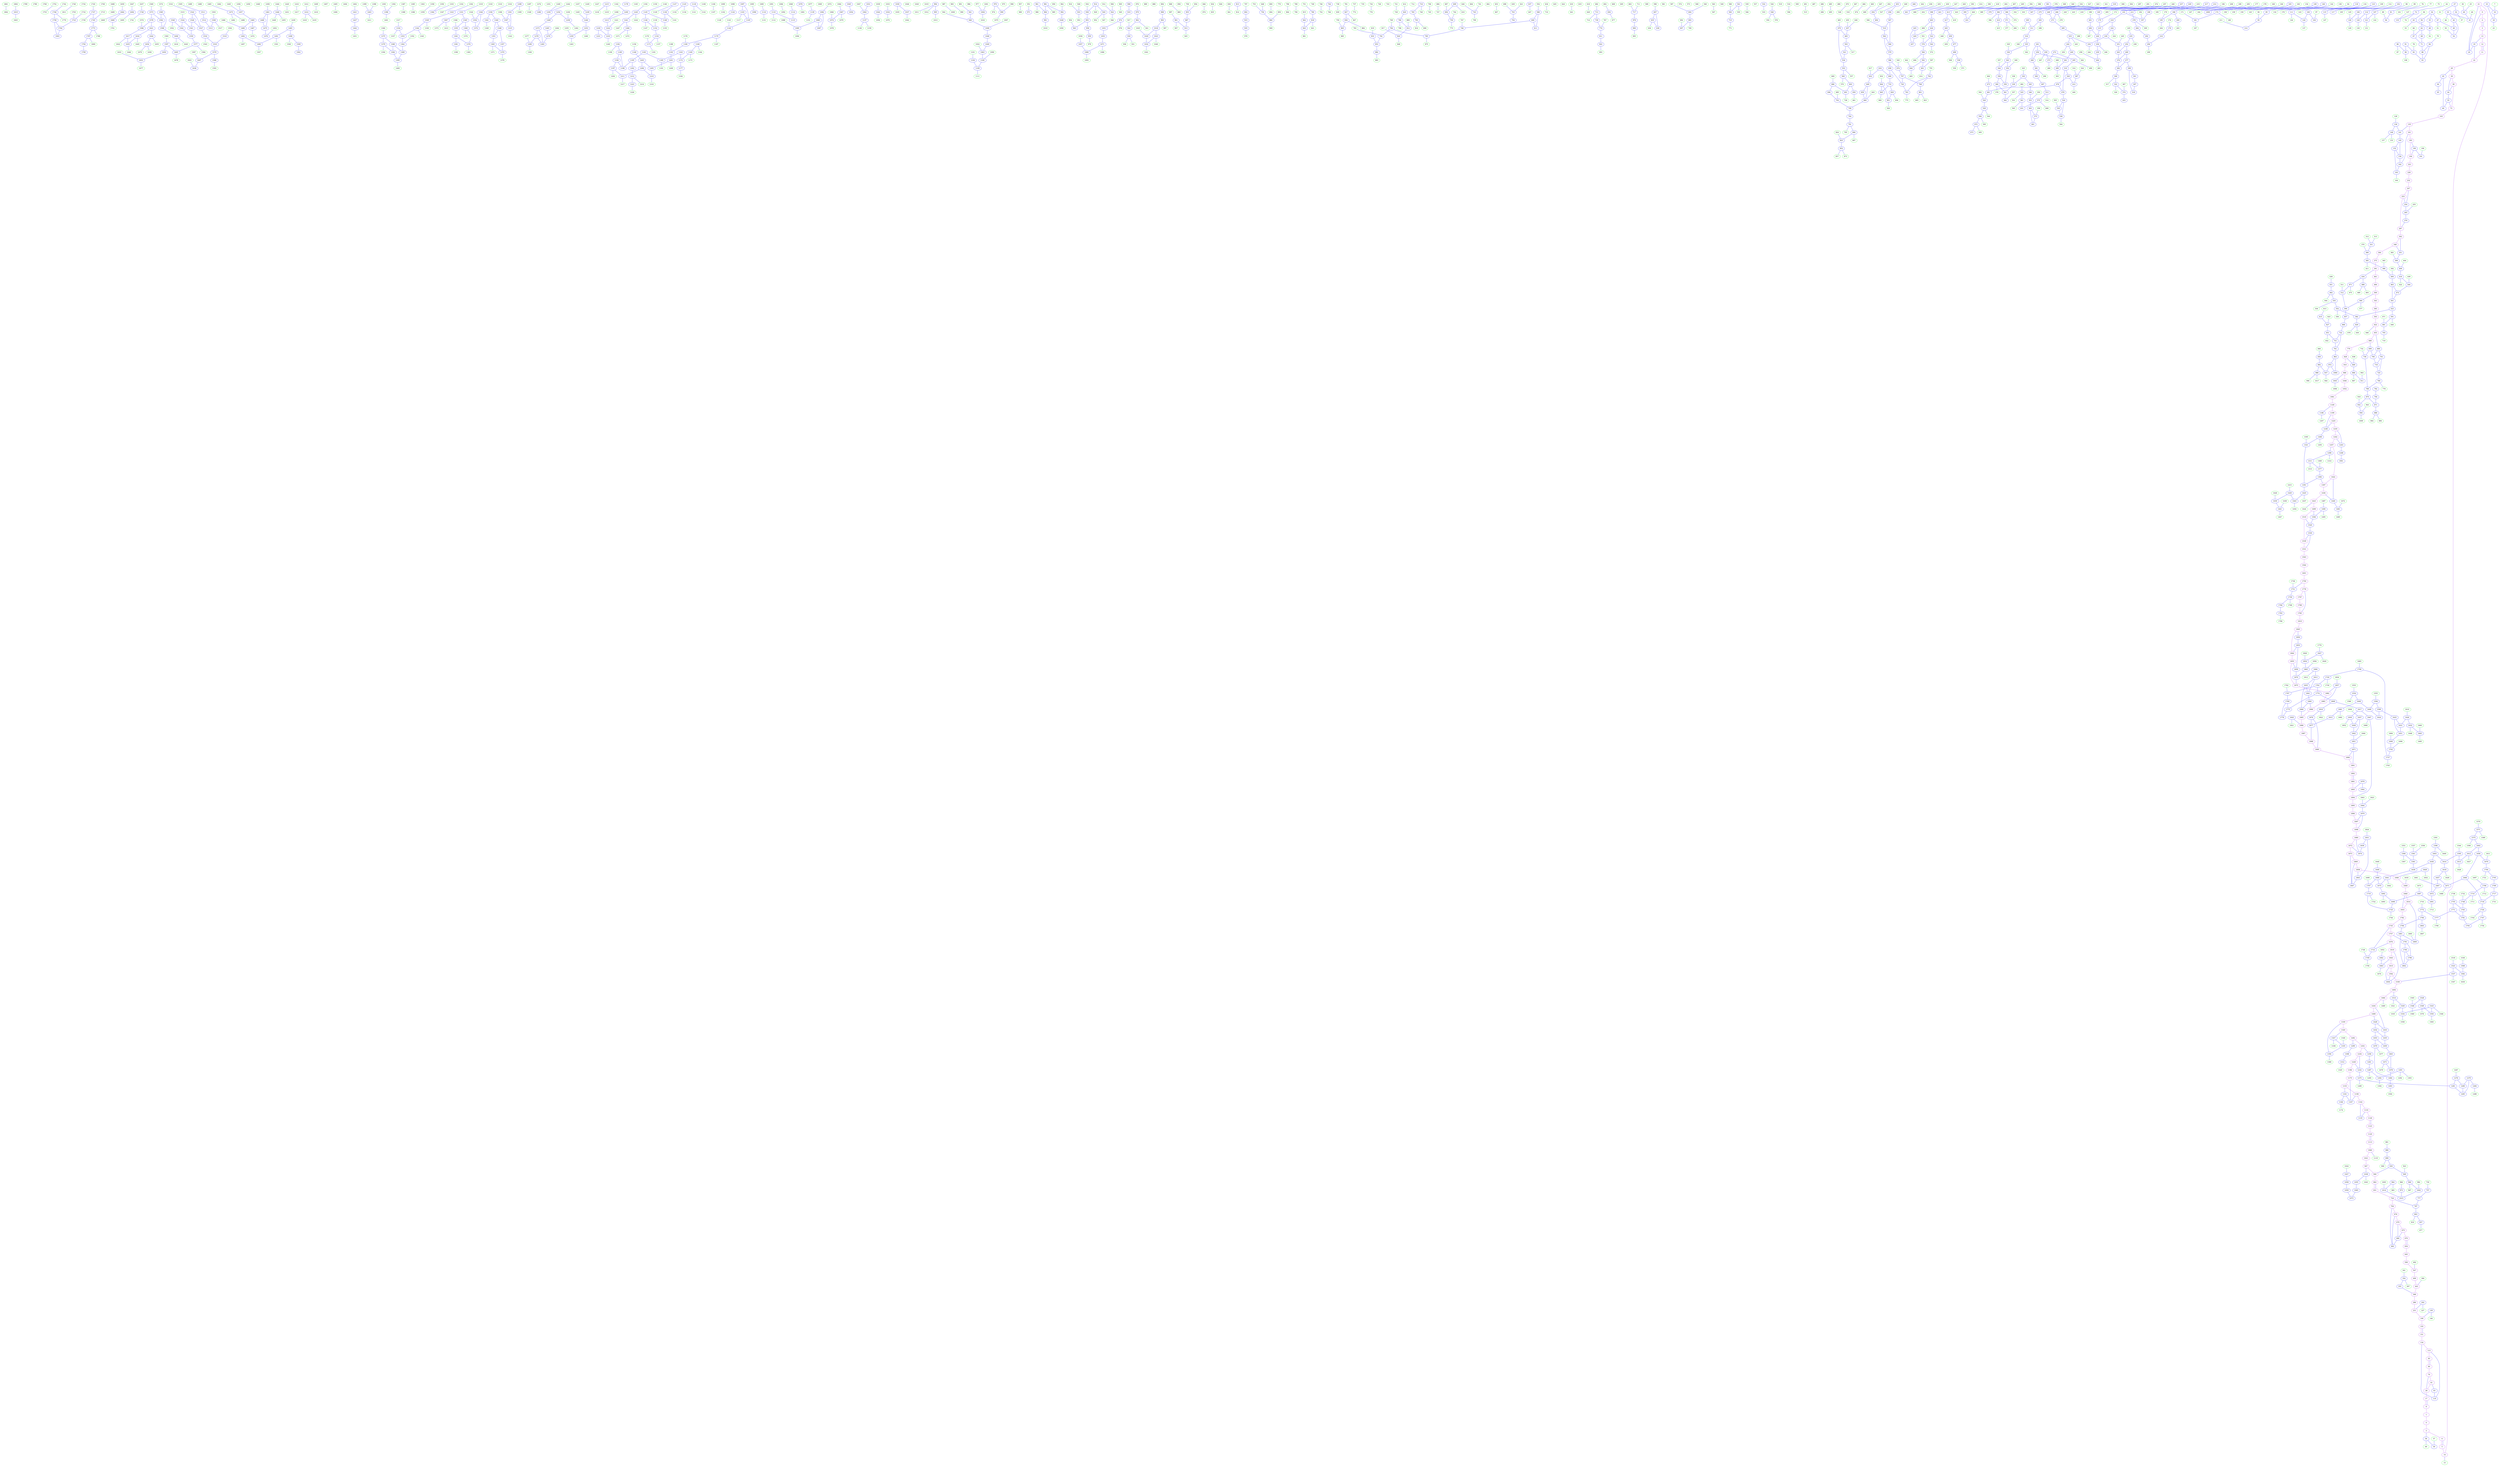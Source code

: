 digraph{
subgraph cluster_0 {
color = white
X64Y349I0 [label="0", pos="64,349!", color="purple"]
X66Y364I0 [label="1", pos="66,364!", color="purple"]
X67Y341I0 [label="2", pos="67,341!", color="purple"]
X69Y197I0 [label="3", pos="69,197!", color="purple"]
X69Y198I0 [label="4", pos="69,198!", color="purple"]
X71Y329I0 [label="5", pos="71,329!", color="purple"]
X74Y336I0 [label="6", pos="74,336!", color="purple"]
X79Y320I0 [label="7", pos="79,320!", color="green"]
X79Y384I0 [label="8", pos="79,384!", color="purple"]
X80Y211I0 [label="9", pos="80,211!", color="purple"]
X80Y338I0 [label="10", pos="80,338!", color="blue"]
X81Y181I0 [label="11", pos="81,181!", color="purple"]
X81Y183I0 [label="12", pos="81,183!", color="purple"]
X81Y194I0 [label="13", pos="81,194!", color="purple"]
X81Y297I0 [label="14", pos="81,297!", color="purple"]
X81Y317I0 [label="15", pos="81,317!", color="green"]
X81Y330I0 [label="16", pos="81,330!", color="blue"]
X81Y388I0 [label="17", pos="81,388!", color="purple"]
X82Y331I0 [label="18", pos="82,331!", color="blue"]
X83Y198I0 [label="19", pos="83,198!", color="blue"]
X83Y207I0 [label="20", pos="83,207!", color="blue"]
X84Y229I0 [label="21", pos="84,229!", color="purple"]
X86Y175I0 [label="22", pos="86,175!", color="purple"]
X86Y332I0 [label="23", pos="86,332!", color="green"]
X88Y332I0 [label="24", pos="88,332!", color="green"]
X90Y178I0 [label="25", pos="90,178!", color="green"]
X91Y195I0 [label="26", pos="91,195!", color="green"]
X91Y313I0 [label="27", pos="91,313!", color="blue"]
X91Y398I0 [label="28", pos="91,398!", color="purple"]
X92Y160I0 [label="29", pos="92,160!", color="purple"]
X92Y192I0 [label="30", pos="92,192!", color="green"]
X92Y309I0 [label="31", pos="92,309!", color="green"]
X92Y315I0 [label="32", pos="92,315!", color="blue"]
X93Y210I0 [label="33", pos="93,210!", color="blue"]
X93Y241I0 [label="34", pos="93,241!", color="blue"]
X93Y242I0 [label="35", pos="93,242!", color="blue"]
X94Y303I0 [label="36", pos="94,303!", color="green"]
X94Y331I0 [label="37", pos="94,331!", color="green"]
X95Y143I0 [label="38", pos="95,143!", color="purple"]
X95Y147I0 [label="39", pos="95,147!", color="purple"]
X95Y192I0 [label="40", pos="95,192!", color="blue"]
X95Y206I0 [label="41", pos="95,206!", color="blue"]
X95Y213I0 [label="42", pos="95,213!", color="blue"]
X95Y301I0 [label="43", pos="95,301!", color="blue"]
X96Y144I0 [label="44", pos="96,144!", color="blue"]
X96Y172I0 [label="45", pos="96,172!", color="blue"]
X96Y210I0 [label="46", pos="96,210!", color="green"]
X96Y219I0 [label="47", pos="96,219!", color="blue"]
X96Y298I0 [label="48", pos="96,298!", color="blue"]
X97Y216I0 [label="49", pos="97,216!", color="blue"]
X98Y210I0 [label="50", pos="98,210!", color="green"]
X98Y221I0 [label="51", pos="98,221!", color="green"]
X98Y298I0 [label="52", pos="98,298!", color="green"]
X98Y308I0 [label="53", pos="98,308!", color="green"]
X99Y213I0 [label="54", pos="99,213!", color="blue"]
X100Y139I0 [label="55", pos="100,139!", color="blue"]
X100Y233I0 [label="56", pos="100,233!", color="blue"]
X100Y373I0 [label="57", pos="100,373!", color="green"]
X101Y370I0 [label="58", pos="101,370!", color="blue"]
X101Y371I0 [label="59", pos="101,371!", color="blue"]
X102Y159I0 [label="60", pos="102,159!", color="blue"]
X102Y399I0 [label="61", pos="102,399!", color="purple"]
X103Y237I0 [label="62", pos="103,237!", color="blue"]
X103Y397I0 [label="63", pos="103,397!", color="blue"]
X104Y199I0 [label="64", pos="104,199!", color="blue"]
X104Y201I0 [label="65", pos="104,201!", color="blue"]
X104Y233I0 [label="66", pos="104,233!", color="green"]
X104Y236I0 [label="67", pos="104,236!", color="blue"]
X104Y238I0 [label="68", pos="104,238!", color="blue"]
X104Y370I0 [label="69", pos="104,370!", color="green"]
X104Y410I0 [label="70", pos="104,410!", color="purple"]
X105Y237I0 [label="71", pos="105,237!", color="blue"]
X106Y353I0 [label="72", pos="106,353!", color="blue"]
X107Y117I0 [label="73", pos="107,117!", color="purple"]
X107Y351I0 [label="74", pos="107,351!", color="green"]
X108Y136I0 [label="75", pos="108,136!", color="green"]
X108Y246I0 [label="76", pos="108,246!", color="green"]
X108Y310I0 [label="77", pos="108,310!", color="green"]
X109Y198I0 [label="78", pos="109,198!", color="green"]
X109Y205I0 [label="79", pos="109,205!", color="green"]
X109Y418I0 [label="80", pos="109,418!", color="purple"]
X110Y246I0 [label="81", pos="110,246!", color="blue"]
X110Y373I0 [label="82", pos="110,373!", color="green"]
X110Y419I0 [label="83", pos="110,419!", color="purple"]
X111Y207I0 [label="84", pos="111,207!", color="blue"]
X111Y371I0 [label="85", pos="111,371!", color="blue"]
X112Y180I0 [label="86", pos="112,180!", color="blue"]
X112Y183I0 [label="87", pos="112,183!", color="green"]
X112Y216I0 [label="88", pos="112,216!", color="blue"]
X112Y234I0 [label="89", pos="112,234!", color="green"]
X112Y375I0 [label="90", pos="112,375!", color="green"]
X113Y195I0 [label="91", pos="113,195!", color="blue"]
X113Y198I0 [label="92", pos="113,198!", color="blue"]
X113Y205I0 [label="93", pos="113,205!", color="blue"]
X113Y237I0 [label="94", pos="113,237!", color="blue"]
X113Y373I0 [label="95", pos="113,373!", color="blue"]
X115Y182I0 [label="96", pos="115,182!", color="blue"]
X115Y313I0 [label="97", pos="115,313!", color="green"]
X116Y160I0 [label="98", pos="116,160!", color="green"]
X116Y171I0 [label="99", pos="116,171!", color="green"]
X116Y307I0 [label="100", pos="116,307!", color="blue"]
X116Y331I0 [label="101", pos="116,331!", color="green"]
X116Y337I0 [label="102", pos="116,337!", color="blue"]
X117Y102I0 [label="103", pos="117,102!", color="purple"]
X117Y310I0 [label="104", pos="117,310!", color="blue"]
X117Y334I0 [label="105", pos="117,334!", color="green"]
X118Y136I0 [label="106", pos="118,136!", color="blue"]
X118Y168I0 [label="107", pos="118,168!", color="blue"]
X118Y182I0 [label="108", pos="118,182!", color="green"]
X118Y244I0 [label="109", pos="118,244!", color="green"]
X118Y258I0 [label="110", pos="118,258!", color="blue"]
X118Y265I0 [label="111", pos="118,265!", color="blue"]
X118Y343I0 [label="112", pos="118,343!", color="green"]
X118Y417I0 [label="113", pos="118,417!", color="purple"]
X119Y164I0 [label="114", pos="119,164!", color="blue"]
X119Y247I0 [label="115", pos="119,247!", color="blue"]
X119Y324I0 [label="116", pos="119,324!", color="green"]
X119Y341I0 [label="117", pos="119,341!", color="blue"]
X119Y354I0 [label="118", pos="119,354!", color="blue"]
X119Y415I0 [label="119", pos="119,415!", color="blue"]
X120Y151I0 [label="120", pos="120,151!", color="blue"]
X120Y166I0 [label="121", pos="120,166!", color="blue"]
X120Y177I0 [label="122", pos="120,177!", color="green"]
X120Y258I0 [label="123", pos="120,258!", color="green"]
X120Y295I0 [label="124", pos="120,295!", color="blue"]
X121Y131I0 [label="125", pos="121,131!", color="green"]
X121Y135I0 [label="126", pos="121,135!", color="blue"]
X121Y371I0 [label="127", pos="121,371!", color="green"]
X122Y114I0 [label="128", pos="122,114!", color="green"]
X122Y138I0 [label="129", pos="122,138!", color="green"]
X122Y140I0 [label="130", pos="122,140!", color="green"]
X122Y169I0 [label="131", pos="122,169!", color="green"]
X122Y354I0 [label="132", pos="122,354!", color="green"]
X122Y369I0 [label="133", pos="122,369!", color="blue"]
X122Y417I0 [label="134", pos="122,417!", color="purple"]
X123Y103I0 [label="135", pos="123,103!", color="purple"]
X123Y112I0 [label="136", pos="123,112!", color="blue"]
X123Y301I0 [label="137", pos="123,301!", color="green"]
X123Y308I0 [label="138", pos="123,308!", color="green"]
X123Y403I0 [label="139", pos="123,403!", color="blue"]
X123Y408I0 [label="140", pos="123,408!", color="green"]
X124Y105I0 [label="141", pos="124,105!", color="blue"]
X124Y168I0 [label="142", pos="124,168!", color="green"]
X124Y169I0 [label="143", pos="124,169!", color="green"]
X124Y285I0 [label="144", pos="124,285!", color="green"]
X125Y105I0 [label="145", pos="125,105!", color="blue"]
X125Y213I0 [label="146", pos="125,213!", color="blue"]
X125Y227I0 [label="147", pos="125,227!", color="green"]
X126Y116I0 [label="148", pos="126,116!", color="blue"]
X126Y175I0 [label="149", pos="126,175!", color="blue"]
X126Y215I0 [label="150", pos="126,215!", color="green"]
X126Y417I0 [label="151", pos="126,417!", color="purple"]
X127Y105I0 [label="152", pos="127,105!", color="blue"]
X127Y140I0 [label="153", pos="127,140!", color="green"]
X127Y274I0 [label="154", pos="127,274!", color="green"]
X127Y417I0 [label="155", pos="127,417!", color="purple"]
X128Y103I0 [label="156", pos="128,103!", color="blue"]
X128Y116I0 [label="157", pos="128,116!", color="green"]
X128Y151I0 [label="158", pos="128,151!", color="green"]
X128Y177I0 [label="159", pos="128,177!", color="green"]
X128Y182I0 [label="160", pos="128,182!", color="green"]
X129Y95I0 [label="161", pos="129,95!", color="purple"]
X129Y102I0 [label="162", pos="129,102!", color="blue"]
X129Y107I0 [label="163", pos="129,107!", color="blue"]
X130Y113I0 [label="164", pos="130,113!", color="green"]
X130Y144I0 [label="165", pos="130,144!", color="blue"]
X130Y230I0 [label="166", pos="130,230!", color="green"]
X130Y231I0 [label="167", pos="130,231!", color="green"]
X130Y233I0 [label="168", pos="130,233!", color="green"]
X130Y283I0 [label="169", pos="130,283!", color="blue"]
X130Y344I0 [label="170", pos="130,344!", color="green"]
X131Y218I0 [label="171", pos="131,218!", color="green"]
X132Y203I0 [label="172", pos="132,203!", color="blue"]
X132Y293I0 [label="173", pos="132,293!", color="green"]
X132Y337I0 [label="174", pos="132,337!", color="green"]
X133Y291I0 [label="175", pos="133,291!", color="blue"]
X133Y335I0 [label="176", pos="133,335!", color="blue"]
X134Y151I0 [label="177", pos="134,151!", color="green"]
X134Y168I0 [label="178", pos="134,168!", color="green"]
X134Y191I0 [label="179", pos="134,191!", color="green"]
X134Y200I0 [label="180", pos="134,200!", color="green"]
X134Y211I0 [label="181", pos="134,211!", color="blue"]
X135Y109I0 [label="182", pos="135,109!", color="green"]
X136Y95I0 [label="183", pos="136,95!", color="purple"]
X136Y102I0 [label="184", pos="136,102!", color="green"]
X136Y148I0 [label="185", pos="136,148!", color="green"]
X136Y168I0 [label="186", pos="136,168!", color="blue"]
X136Y212I0 [label="187", pos="136,212!", color="green"]
X136Y243I0 [label="188", pos="136,243!", color="blue"]
X136Y283I0 [label="189", pos="136,283!", color="green"]
X137Y96I0 [label="190", pos="137,96!", color="blue"]
X137Y100I0 [label="191", pos="137,100!", color="blue"]
X137Y262I0 [label="192", pos="137,262!", color="green"]
X137Y281I0 [label="193", pos="137,281!", color="blue"]
X138Y95I0 [label="194", pos="138,95!", color="purple"]
X138Y171I0 [label="195", pos="138,171!", color="blue"]
X138Y188I0 [label="196", pos="138,188!", color="green"]
X138Y262I0 [label="197", pos="138,262!", color="blue"]
X138Y321I0 [label="198", pos="138,321!", color="green"]
X138Y417I0 [label="199", pos="138,417!", color="purple"]
X139Y157I0 [label="200", pos="139,157!", color="blue"]
X139Y319I0 [label="201", pos="139,319!", color="blue"]
X139Y408I0 [label="202", pos="139,408!", color="blue"]
X140Y159I0 [label="203", pos="140,159!", color="green"]
X140Y168I0 [label="204", pos="140,168!", color="green"]
X140Y183I0 [label="205", pos="140,183!", color="green"]
X140Y320I0 [label="206", pos="140,320!", color="blue"]
X140Y321I0 [label="207", pos="140,321!", color="green"]
X140Y334I0 [label="208", pos="140,334!", color="green"]
X140Y370I0 [label="209", pos="140,370!", color="green"]
X141Y287I0 [label="210", pos="141,287!", color="blue"]
X141Y392I0 [label="211", pos="141,392!", color="green"]
X142Y209I0 [label="212", pos="142,209!", color="blue"]
X142Y373I0 [label="213", pos="142,373!", color="blue"]
X142Y396I0 [label="214", pos="142,396!", color="blue"]
X143Y308I0 [label="215", pos="143,308!", color="blue"]
X143Y362I0 [label="216", pos="143,362!", color="blue"]
X144Y120I0 [label="217", pos="144,120!", color="blue"]
X144Y210I0 [label="218", pos="144,210!", color="green"]
X144Y232I0 [label="219", pos="144,232!", color="green"]
X144Y233I0 [label="220", pos="144,233!", color="green"]
X145Y89I0 [label="221", pos="145,89!", color="purple"]
X145Y283I0 [label="222", pos="145,283!", color="blue"]
X146Y123I0 [label="223", pos="146,123!", color="green"]
X146Y286I0 [label="224", pos="146,286!", color="green"]
X146Y291I0 [label="225", pos="146,291!", color="green"]
X146Y326I0 [label="226", pos="146,326!", color="blue"]
X146Y412I0 [label="227", pos="146,412!", color="green"]
X147Y87I0 [label="228", pos="147,87!", color="purple"]
X147Y177I0 [label="229", pos="147,177!", color="blue"]
X147Y278I0 [label="230", pos="147,278!", color="blue"]
X147Y417I0 [label="231", pos="147,417!", color="purple"]
X148Y88I0 [label="232", pos="148,88!", color="purple"]
X148Y253I0 [label="233", pos="148,253!", color="blue"]
X148Y257I0 [label="234", pos="148,257!", color="blue"]
X148Y294I0 [label="235", pos="148,294!", color="blue"]
X148Y334I0 [label="236", pos="148,334!", color="blue"]
X149Y132I0 [label="237", pos="149,132!", color="blue"]
X149Y293I0 [label="238", pos="149,293!", color="green"]
X149Y346I0 [label="239", pos="149,346!", color="blue"]
X150Y137I0 [label="240", pos="150,137!", color="green"]
X150Y209I0 [label="241", pos="150,209!", color="blue"]
X150Y234I0 [label="242", pos="150,234!", color="blue"]
X150Y254I0 [label="243", pos="150,254!", color="green"]
X150Y258I0 [label="244", pos="150,258!", color="green"]
X150Y288I0 [label="245", pos="150,288!", color="green"]
X150Y337I0 [label="246", pos="150,337!", color="green"]
X151Y84I0 [label="247", pos="151,84!", color="purple"]
X151Y135I0 [label="248", pos="151,135!", color="blue"]
X151Y232I0 [label="249", pos="151,232!", color="blue"]
X151Y234I0 [label="250", pos="151,234!", color="green"]
X151Y285I0 [label="251", pos="151,285!", color="blue"]
X151Y297I0 [label="252", pos="151,297!", color="blue"]
X152Y82I0 [label="253", pos="152,82!", color="purple"]
X152Y84I0 [label="254", pos="152,84!", color="blue"]
X152Y103I0 [label="255", pos="152,103!", color="green"]
X152Y212I0 [label="256", pos="152,212!", color="blue"]
X152Y272I0 [label="257", pos="152,272!", color="green"]
X152Y355I0 [label="258", pos="152,355!", color="green"]
X153Y197I0 [label="259", pos="153,197!", color="blue"]
X153Y211I0 [label="260", pos="153,211!", color="blue"]
X153Y214I0 [label="261", pos="153,214!", color="blue"]
X153Y232I0 [label="262", pos="153,232!", color="green"]
X153Y297I0 [label="263", pos="153,297!", color="blue"]
X153Y353I0 [label="264", pos="153,353!", color="blue"]
X154Y100I0 [label="265", pos="154,100!", color="blue"]
X154Y152I0 [label="266", pos="154,152!", color="blue"]
X154Y199I0 [label="267", pos="154,199!", color="green"]
X154Y246I0 [label="268", pos="154,246!", color="green"]
X154Y304I0 [label="269", pos="154,304!", color="blue"]
X155Y101I0 [label="270", pos="155,101!", color="blue"]
X155Y147I0 [label="271", pos="155,147!", color="blue"]
X155Y194I0 [label="272", pos="155,194!", color="blue"]
X155Y195I0 [label="273", pos="155,195!", color="blue"]
X155Y263I0 [label="274", pos="155,263!", color="green"]
X155Y271I0 [label="275", pos="155,271!", color="blue"]
X155Y303I0 [label="276", pos="155,303!", color="blue"]
X155Y305I0 [label="277", pos="155,305!", color="blue"]
X155Y385I0 [label="278", pos="155,385!", color="blue"]
X156Y152I0 [label="279", pos="156,152!", color="green"]
X156Y197I0 [label="280", pos="156,197!", color="green"]
X156Y208I0 [label="281", pos="156,208!", color="blue"]
X156Y304I0 [label="282", pos="156,304!", color="blue"]
X156Y356I0 [label="283", pos="156,356!", color="green"]
X156Y384I0 [label="284", pos="156,384!", color="blue"]
X157Y145I0 [label="285", pos="157,145!", color="blue"]
X157Y417I0 [label="286", pos="157,417!", color="purple"]
X158Y86I0 [label="287", pos="158,86!", color="purple"]
X158Y148I0 [label="288", pos="158,148!", color="green"]
X158Y221I0 [label="289", pos="158,221!", color="blue"]
X158Y328I0 [label="290", pos="158,328!", color="blue"]
X158Y370I0 [label="291", pos="158,370!", color="green"]
X158Y382I0 [label="292", pos="158,382!", color="blue"]
X159Y285I0 [label="293", pos="159,285!", color="blue"]
X159Y381I0 [label="294", pos="159,381!", color="blue"]
X160Y173I0 [label="295", pos="160,173!", color="blue"]
X160Y207I0 [label="296", pos="160,207!", color="green"]
X160Y212I0 [label="297", pos="160,212!", color="green"]
X160Y294I0 [label="298", pos="160,294!", color="green"]
X160Y384I0 [label="299", pos="160,384!", color="green"]
X161Y200I0 [label="300", pos="161,200!", color="blue"]
X161Y341I0 [label="301", pos="161,341!", color="blue"]
X162Y82I0 [label="302", pos="162,82!", color="purple"]
X162Y217I0 [label="303", pos="162,217!", color="green"]
X162Y231I0 [label="304", pos="162,231!", color="green"]
X162Y251I0 [label="305", pos="162,251!", color="blue"]
X162Y315I0 [label="306", pos="162,315!", color="blue"]
X162Y341I0 [label="307", pos="162,341!", color="blue"]
X162Y360I0 [label="308", pos="162,360!", color="green"]
X162Y397I0 [label="309", pos="162,397!", color="green"]
X163Y165I0 [label="310", pos="163,165!", color="blue"]
X163Y262I0 [label="311", pos="163,262!", color="blue"]
X164Y94I0 [label="312", pos="164,94!", color="green"]
X164Y104I0 [label="313", pos="164,104!", color="green"]
X164Y139I0 [label="314", pos="164,139!", color="green"]
X164Y253I0 [label="315", pos="164,253!", color="green"]
X164Y263I0 [label="316", pos="164,263!", color="blue"]
X164Y316I0 [label="317", pos="164,316!", color="green"]
X164Y333I0 [label="318", pos="164,333!", color="blue"]
X165Y120I0 [label="319", pos="165,120!", color="blue"]
X165Y155I0 [label="320", pos="165,155!", color="blue"]
X165Y217I0 [label="321", pos="165,217!", color="green"]
X165Y323I0 [label="322", pos="165,323!", color="blue"]
X165Y374I0 [label="323", pos="165,374!", color="green"]
X166Y129I0 [label="324", pos="166,129!", color="green"]
X166Y292I0 [label="325", pos="166,292!", color="green"]
X166Y320I0 [label="326", pos="166,320!", color="green"]
X166Y348I0 [label="327", pos="166,348!", color="green"]
X167Y256I0 [label="328", pos="167,256!", color="green"]
X167Y274I0 [label="329", pos="167,274!", color="green"]
X167Y295I0 [label="330", pos="167,295!", color="blue"]
X168Y104I0 [label="331", pos="168,104!", color="blue"]
X168Y114I0 [label="332", pos="168,114!", color="green"]
X168Y121I0 [label="333", pos="168,121!", color="green"]
X168Y248I0 [label="334", pos="168,248!", color="green"]
X168Y272I0 [label="335", pos="168,272!", color="blue"]
X168Y274I0 [label="336", pos="168,274!", color="blue"]
X168Y281I0 [label="337", pos="168,281!", color="green"]
X168Y284I0 [label="338", pos="168,284!", color="green"]
X168Y294I0 [label="339", pos="168,294!", color="blue"]
X168Y387I0 [label="340", pos="168,387!", color="green"]
X168Y396I0 [label="341", pos="168,396!", color="green"]
X169Y271I0 [label="342", pos="169,271!", color="green"]
X169Y275I0 [label="343", pos="169,275!", color="blue"]
X169Y277I0 [label="344", pos="169,277!", color="blue"]
X169Y312I0 [label="345", pos="169,312!", color="blue"]
X169Y316I0 [label="346", pos="169,316!", color="blue"]
X170Y222I0 [label="347", pos="170,222!", color="blue"]
X171Y82I0 [label="348", pos="171,82!", color="purple"]
X171Y270I0 [label="349", pos="171,270!", color="green"]
X171Y320I0 [label="350", pos="171,320!", color="green"]
X172Y92I0 [label="351", pos="172,92!", color="blue"]
X172Y273I0 [label="352", pos="172,273!", color="blue"]
X172Y319I0 [label="353", pos="172,319!", color="blue"]
X172Y404I0 [label="354", pos="172,404!", color="blue"]
X172Y415I0 [label="355", pos="172,415!", color="blue"]
X173Y283I0 [label="356", pos="173,283!", color="blue"]
X174Y305I0 [label="357", pos="174,305!", color="green"]
X174Y310I0 [label="358", pos="174,310!", color="green"]
X175Y273I0 [label="359", pos="175,273!", color="blue"]
X175Y286I0 [label="360", pos="175,286!", color="blue"]
X175Y297I0 [label="361", pos="175,297!", color="blue"]
X175Y303I0 [label="362", pos="175,303!", color="blue"]
X175Y321I0 [label="363", pos="175,321!", color="blue"]
X176Y82I0 [label="364", pos="176,82!", color="purple"]
X176Y118I0 [label="365", pos="176,118!", color="green"]
X176Y231I0 [label="366", pos="176,231!", color="blue"]
X176Y339I0 [label="367", pos="176,339!", color="green"]
X176Y417I0 [label="368", pos="176,417!", color="purple"]
X177Y86I0 [label="369", pos="177,86!", color="green"]
X177Y114I0 [label="370", pos="177,114!", color="green"]
X177Y225I0 [label="371", pos="177,225!", color="blue"]
X177Y231I0 [label="372", pos="177,231!", color="green"]
X177Y319I0 [label="373", pos="177,319!", color="blue"]
X177Y337I0 [label="374", pos="177,337!", color="blue"]
X178Y82I0 [label="375", pos="178,82!", color="purple"]
X178Y90I0 [label="376", pos="178,90!", color="green"]
X178Y227I0 [label="377", pos="178,227!", color="green"]
X178Y286I0 [label="378", pos="178,286!", color="green"]
X179Y88I0 [label="379", pos="179,88!", color="blue"]
X179Y113I0 [label="380", pos="179,113!", color="blue"]
X179Y243I0 [label="381", pos="179,243!", color="blue"]
X179Y398I0 [label="382", pos="179,398!", color="blue"]
X180Y94I0 [label="383", pos="180,94!", color="green"]
X180Y408I0 [label="384", pos="180,408!", color="green"]
X181Y115I0 [label="385", pos="181,115!", color="blue"]
X181Y117I0 [label="386", pos="181,117!", color="blue"]
X181Y131I0 [label="387", pos="181,131!", color="blue"]
X181Y228I0 [label="388", pos="181,228!", color="green"]
X182Y225I0 [label="389", pos="182,225!", color="green"]
X182Y280I0 [label="390", pos="182,280!", color="green"]
X183Y82I0 [label="391", pos="183,82!", color="purple"]
X184Y125I0 [label="392", pos="184,125!", color="green"]
X184Y291I0 [label="393", pos="184,291!", color="green"]
X184Y348I0 [label="394", pos="184,348!", color="green"]
X184Y351I0 [label="395", pos="184,351!", color="blue"]
X184Y406I0 [label="396", pos="184,406!", color="green"]
X184Y417I0 [label="397", pos="184,417!", color="green"]
X185Y289I0 [label="398", pos="185,289!", color="blue"]
X186Y103I0 [label="399", pos="186,103!", color="blue"]
X186Y122I0 [label="400", pos="186,122!", color="blue"]
X186Y337I0 [label="401", pos="186,337!", color="blue"]
X186Y375I0 [label="402", pos="186,375!", color="green"]
X187Y291I0 [label="403", pos="187,291!", color="blue"]
X188Y109I0 [label="404", pos="188,109!", color="green"]
X188Y208I0 [label="405", pos="188,208!", color="green"]
X188Y218I0 [label="406", pos="188,218!", color="green"]
X188Y235I0 [label="407", pos="188,235!", color="green"]
X188Y310I0 [label="408", pos="188,310!", color="green"]
X189Y107I0 [label="409", pos="189,107!", color="blue"]
X189Y405I0 [label="410", pos="189,405!", color="blue"]
X190Y116I0 [label="411", pos="190,116!", color="green"]
X190Y135I0 [label="412", pos="190,135!", color="blue"]
X190Y242I0 [label="413", pos="190,242!", color="blue"]
X190Y377I0 [label="414", pos="190,377!", color="green"]
X190Y410I0 [label="415", pos="190,410!", color="green"]
X191Y108I0 [label="416", pos="191,108!", color="blue"]
X191Y245I0 [label="417", pos="191,245!", color="blue"]
X192Y218I0 [label="418", pos="192,218!", color="green"]
X192Y233I0 [label="419", pos="192,233!", color="green"]
X192Y334I0 [label="420", pos="192,334!", color="green"]
X193Y222I0 [label="421", pos="193,222!", color="blue"]
X194Y108I0 [label="422", pos="194,108!", color="green"]
X194Y208I0 [label="423", pos="194,208!", color="green"]
X194Y297I0 [label="424", pos="194,297!", color="blue"]
X194Y310I0 [label="425", pos="194,310!", color="blue"]
X194Y363I0 [label="426", pos="194,363!", color="green"]
X195Y210I0 [label="427", pos="195,210!", color="green"]
X195Y230I0 [label="428", pos="195,230!", color="green"]
X195Y307I0 [label="429", pos="195,307!", color="blue"]
X195Y320I0 [label="430", pos="195,320!", color="green"]
X195Y361I0 [label="431", pos="195,361!", color="blue"]
X196Y210I0 [label="432", pos="196,210!", color="green"]
X196Y354I0 [label="433", pos="196,354!", color="blue"]
X197Y91I0 [label="434", pos="197,91!", color="blue"]
X197Y242I0 [label="435", pos="197,242!", color="green"]
X197Y244I0 [label="436", pos="197,244!", color="green"]
X197Y309I0 [label="437", pos="197,309!", color="blue"]
X198Y110I0 [label="438", pos="198,110!", color="green"]
X198Y121I0 [label="439", pos="198,121!", color="green"]
X198Y134I0 [label="440", pos="198,134!", color="green"]
X198Y244I0 [label="441", pos="198,244!", color="blue"]
X198Y334I0 [label="442", pos="198,334!", color="green"]
X198Y422I0 [label="443", pos="198,422!", color="purple"]
X199Y119I0 [label="444", pos="199,119!", color="blue"]
X200Y263I0 [label="445", pos="200,263!", color="blue"]
X200Y376I0 [label="446", pos="200,376!", color="blue"]
X202Y206I0 [label="447", pos="202,206!", color="green"]
X202Y274I0 [label="448", pos="202,274!", color="green"]
X202Y334I0 [label="449", pos="202,334!", color="green"]
X202Y336I0 [label="450", pos="202,336!", color="green"]
X203Y110I0 [label="451", pos="203,110!", color="blue"]
X204Y213I0 [label="452", pos="204,213!", color="green"]
X206Y196I0 [label="453", pos="206,196!", color="blue"]
X206Y211I0 [label="454", pos="206,211!", color="blue"]
X206Y243I0 [label="455", pos="206,243!", color="green"]
X207Y197I0 [label="456", pos="207,197!", color="blue"]
X207Y241I0 [label="457", pos="207,241!", color="blue"]
X207Y271I0 [label="458", pos="207,271!", color="blue"]
X207Y273I0 [label="459", pos="207,273!", color="green"]
X207Y336I0 [label="460", pos="207,336!", color="green"]
X208Y82I0 [label="461", pos="208,82!", color="purple"]
X208Y114I0 [label="462", pos="208,114!", color="blue"]
X208Y132I0 [label="463", pos="208,132!", color="blue"]
X208Y143I0 [label="464", pos="208,143!", color="green"]
X208Y248I0 [label="465", pos="208,248!", color="green"]
X208Y251I0 [label="466", pos="208,251!", color="green"]
X208Y278I0 [label="467", pos="208,278!", color="green"]
X208Y334I0 [label="468", pos="208,334!", color="green"]
X208Y336I0 [label="469", pos="208,336!", color="green"]
X208Y338I0 [label="470", pos="208,338!", color="green"]
X209Y93I0 [label="471", pos="209,93!", color="blue"]
X209Y126I0 [label="472", pos="209,126!", color="blue"]
X209Y141I0 [label="473", pos="209,141!", color="blue"]
X209Y251I0 [label="474", pos="209,251!", color="green"]
X210Y97I0 [label="475", pos="210,97!", color="green"]
X210Y147I0 [label="476", pos="210,147!", color="blue"]
X210Y271I0 [label="477", pos="210,271!", color="blue"]
X211Y151I0 [label="478", pos="211,151!", color="blue"]
X211Y247I0 [label="479", pos="211,247!", color="blue"]
X211Y258I0 [label="480", pos="211,258!", color="green"]
X212Y144I0 [label="481", pos="212,144!", color="blue"]
X212Y174I0 [label="482", pos="212,174!", color="green"]
X212Y246I0 [label="483", pos="212,246!", color="blue"]
X213Y84I0 [label="484", pos="213,84!", color="purple"]
X213Y238I0 [label="485", pos="213,238!", color="green"]
X213Y240I0 [label="486", pos="213,240!", color="green"]
X214Y101I0 [label="487", pos="214,101!", color="green"]
X214Y106I0 [label="488", pos="214,106!", color="blue"]
X214Y107I0 [label="489", pos="214,107!", color="green"]
X214Y160I0 [label="490", pos="214,160!", color="green"]
X214Y228I0 [label="491", pos="214,228!", color="green"]
X214Y420I0 [label="492", pos="214,420!", color="green"]
X215Y106I0 [label="493", pos="215,106!", color="green"]
X215Y215I0 [label="494", pos="215,215!", color="blue"]
X215Y238I0 [label="495", pos="215,238!", color="green"]
X215Y240I0 [label="496", pos="215,240!", color="green"]
X216Y182I0 [label="497", pos="216,182!", color="blue"]
X216Y278I0 [label="498", pos="216,278!", color="blue"]
X216Y431I0 [label="499", pos="216,431!", color="purple"]
X217Y82I0 [label="500", pos="217,82!", color="purple"]
X217Y131I0 [label="501", pos="217,131!", color="blue"]
X217Y142I0 [label="502", pos="217,142!", color="green"]
X217Y247I0 [label="503", pos="217,247!", color="blue"]
X218Y122I0 [label="504", pos="218,122!", color="green"]
X218Y158I0 [label="505", pos="218,158!", color="green"]
X218Y198I0 [label="506", pos="218,198!", color="green"]
X218Y202I0 [label="507", pos="218,202!", color="blue"]
X218Y278I0 [label="508", pos="218,278!", color="green"]
X218Y338I0 [label="509", pos="218,338!", color="green"]
X219Y201I0 [label="510", pos="219,201!", color="blue"]
X220Y94I0 [label="511", pos="220,94!", color="green"]
X220Y97I0 [label="512", pos="220,97!", color="blue"]
X220Y184I0 [label="513", pos="220,184!", color="blue"]
X220Y186I0 [label="514", pos="220,186!", color="green"]
X220Y230I0 [label="515", pos="220,230!", color="green"]
X220Y242I0 [label="516", pos="220,242!", color="green"]
X220Y246I0 [label="517", pos="220,246!", color="green"]
X220Y290I0 [label="518", pos="220,290!", color="green"]
X220Y310I0 [label="519", pos="220,310!", color="green"]
X221Y144I0 [label="520", pos="221,144!", color="blue"]
X221Y249I0 [label="521", pos="221,249!", color="blue"]
X221Y318I0 [label="522", pos="221,318!", color="blue"]
X222Y133I0 [label="523", pos="222,133!", color="blue"]
X222Y154I0 [label="524", pos="222,154!", color="blue"]
X222Y174I0 [label="525", pos="222,174!", color="blue"]
X222Y190I0 [label="526", pos="222,190!", color="green"]
X222Y194I0 [label="527", pos="222,194!", color="green"]
X222Y348I0 [label="528", pos="222,348!", color="green"]
X223Y146I0 [label="529", pos="223,146!", color="blue"]
X223Y157I0 [label="530", pos="223,157!", color="blue"]
X223Y176I0 [label="531", pos="223,176!", color="green"]
X223Y225I0 [label="532", pos="223,225!", color="blue"]
X223Y226I0 [label="533", pos="223,226!", color="green"]
X223Y253I0 [label="534", pos="223,253!", color="blue"]
X224Y122I0 [label="535", pos="224,122!", color="blue"]
X224Y124I0 [label="536", pos="224,124!", color="green"]
X224Y292I0 [label="537", pos="224,292!", color="green"]
X225Y156I0 [label="538", pos="225,156!", color="blue"]
X225Y239I0 [label="539", pos="225,239!", color="green"]
X225Y266I0 [label="540", pos="225,266!", color="green"]
X225Y279I0 [label="541", pos="225,279!", color="blue"]
X225Y339I0 [label="542", pos="225,339!", color="blue"]
X226Y82I0 [label="543", pos="226,82!", color="purple"]
X226Y146I0 [label="544", pos="226,146!", color="green"]
X226Y196I0 [label="545", pos="226,196!", color="green"]
X226Y239I0 [label="546", pos="226,239!", color="green"]
X226Y431I0 [label="547", pos="226,431!", color="purple"]
X227Y190I0 [label="548", pos="227,190!", color="blue"]
X228Y166I0 [label="549", pos="228,166!", color="green"]
X228Y192I0 [label="550", pos="228,192!", color="green"]
X228Y311I0 [label="551", pos="228,311!", color="green"]
X229Y125I0 [label="552", pos="229,125!", color="blue"]
X229Y258I0 [label="553", pos="229,258!", color="blue"]
X229Y274I0 [label="554", pos="229,274!", color="green"]
X229Y278I0 [label="555", pos="229,278!", color="green"]
X230Y127I0 [label="556", pos="230,127!", color="green"]
X230Y260I0 [label="557", pos="230,260!", color="green"]
X230Y290I0 [label="558", pos="230,290!", color="blue"]
X230Y292I0 [label="559", pos="230,292!", color="green"]
X231Y95I0 [label="560", pos="231,95!", color="blue"]
X231Y173I0 [label="561", pos="231,173!", color="blue"]
X231Y203I0 [label="562", pos="231,203!", color="blue"]
X231Y215I0 [label="563", pos="231,215!", color="green"]
X232Y160I0 [label="564", pos="232,160!", color="green"]
X232Y175I0 [label="565", pos="232,175!", color="green"]
X232Y205I0 [label="566", pos="232,205!", color="blue"]
X232Y215I0 [label="567", pos="232,215!", color="green"]
X232Y236I0 [label="568", pos="232,236!", color="green"]
X232Y258I0 [label="569", pos="232,258!", color="blue"]
X232Y260I0 [label="570", pos="232,260!", color="green"]
X232Y289I0 [label="571", pos="232,289!", color="green"]
X232Y354I0 [label="572", pos="232,354!", color="green"]
X232Y362I0 [label="573", pos="232,362!", color="green"]
X233Y163I0 [label="574", pos="233,163!", color="green"]
X233Y181I0 [label="575", pos="233,181!", color="blue"]
X233Y321I0 [label="576", pos="233,321!", color="blue"]
X234Y97I0 [label="577", pos="234,97!", color="green"]
X234Y190I0 [label="578", pos="234,190!", color="green"]
X234Y205I0 [label="579", pos="234,205!", color="blue"]
X234Y289I0 [label="580", pos="234,289!", color="green"]
X234Y369I0 [label="581", pos="234,369!", color="green"]
X235Y132I0 [label="582", pos="235,132!", color="blue"]
X235Y287I0 [label="583", pos="235,287!", color="blue"]
X235Y323I0 [label="584", pos="235,323!", color="blue"]
X236Y81I0 [label="585", pos="236,81!", color="purple"]
X236Y206I0 [label="586", pos="236,206!", color="blue"]
X236Y264I0 [label="587", pos="236,264!", color="green"]
X236Y278I0 [label="588", pos="236,278!", color="blue"]
X236Y377I0 [label="589", pos="236,377!", color="green"]
X237Y107I0 [label="590", pos="237,107!", color="blue"]
X237Y145I0 [label="591", pos="237,145!", color="blue"]
X237Y329I0 [label="592", pos="237,329!", color="blue"]
X238Y82I0 [label="593", pos="238,82!", color="purple"]
X238Y157I0 [label="594", pos="238,157!", color="blue"]
X238Y160I0 [label="595", pos="238,160!", color="green"]
X238Y236I0 [label="596", pos="238,236!", color="green"]
X238Y343I0 [label="597", pos="238,343!", color="green"]
X238Y347I0 [label="598", pos="238,347!", color="green"]
X238Y431I0 [label="599", pos="238,431!", color="purple"]
X239Y278I0 [label="600", pos="239,278!", color="blue"]
X239Y341I0 [label="601", pos="239,341!", color="blue"]
X240Y86I0 [label="602", pos="240,86!", color="green"]
X240Y255I0 [label="603", pos="240,255!", color="blue"]
X240Y266I0 [label="604", pos="240,266!", color="blue"]
X240Y294I0 [label="605", pos="240,294!", color="green"]
X240Y326I0 [label="606", pos="240,326!", color="green"]
X240Y349I0 [label="607", pos="240,349!", color="blue"]
X240Y386I0 [label="608", pos="240,386!", color="green"]
X240Y393I0 [label="609", pos="240,393!", color="blue"]
X240Y396I0 [label="610", pos="240,396!", color="green"]
X241Y281I0 [label="611", pos="241,281!", color="blue"]
X241Y364I0 [label="612", pos="241,364!", color="green"]
X242Y101I0 [label="613", pos="242,101!", color="green"]
X242Y345I0 [label="614", pos="242,345!", color="green"]
X243Y99I0 [label="615", pos="243,99!", color="blue"]
X243Y221I0 [label="616", pos="243,221!", color="blue"]
X243Y224I0 [label="617", pos="243,224!", color="green"]
X243Y226I0 [label="618", pos="243,226!", color="green"]
X243Y318I0 [label="619", pos="243,318!", color="green"]
X243Y367I0 [label="620", pos="243,367!", color="blue"]
X243Y386I0 [label="621", pos="243,386!", color="green"]
X244Y81I0 [label="622", pos="244,81!", color="purple"]
X244Y103I0 [label="623", pos="244,103!", color="green"]
X244Y215I0 [label="624", pos="244,215!", color="green"]
X244Y232I0 [label="625", pos="244,232!", color="green"]
X244Y376I0 [label="626", pos="244,376!", color="green"]
X245Y101I0 [label="627", pos="245,101!", color="blue"]
X245Y226I0 [label="628", pos="245,226!", color="green"]
X246Y140I0 [label="629", pos="246,140!", color="blue"]
X246Y141I0 [label="630", pos="246,141!", color="green"]
X246Y175I0 [label="631", pos="246,175!", color="blue"]
X246Y223I0 [label="632", pos="246,223!", color="blue"]
X246Y236I0 [label="633", pos="246,236!", color="green"]
X246Y324I0 [label="634", pos="246,324!", color="green"]
X246Y358I0 [label="635", pos="246,358!", color="blue"]
X246Y360I0 [label="636", pos="246,360!", color="green"]
X247Y130I0 [label="637", pos="247,130!", color="blue"]
X247Y357I0 [label="638", pos="247,357!", color="blue"]
X248Y124I0 [label="639", pos="248,124!", color="green"]
X248Y152I0 [label="640", pos="248,152!", color="green"]
X248Y236I0 [label="641", pos="248,236!", color="green"]
X248Y349I0 [label="642", pos="248,349!", color="green"]
X249Y230I0 [label="643", pos="249,230!", color="green"]
X249Y347I0 [label="644", pos="249,347!", color="blue"]
X249Y431I0 [label="645", pos="249,431!", color="purple"]
X250Y88I0 [label="646", pos="250,88!", color="green"]
X250Y129I0 [label="647", pos="250,129!", color="green"]
X250Y352I0 [label="648", pos="250,352!", color="green"]
X251Y225I0 [label="649", pos="251,225!", color="blue"]
X251Y243I0 [label="650", pos="251,243!", color="blue"]
X252Y109I0 [label="651", pos="252,109!", color="blue"]
X252Y112I0 [label="652", pos="252,112!", color="green"]
X252Y158I0 [label="653", pos="252,158!", color="green"]
X252Y432I0 [label="654", pos="252,432!", color="purple"]
X253Y81I0 [label="655", pos="253,81!", color="purple"]
X253Y98I0 [label="656", pos="253,98!", color="blue"]
X253Y119I0 [label="657", pos="253,119!", color="blue"]
X253Y209I0 [label="658", pos="253,209!", color="blue"]
X253Y224I0 [label="659", pos="253,224!", color="blue"]
X253Y229I0 [label="660", pos="253,229!", color="blue"]
X253Y236I0 [label="661", pos="253,236!", color="green"]
X254Y316I0 [label="662", pos="254,316!", color="green"]
X254Y334I0 [label="663", pos="254,334!", color="green"]
X254Y340I0 [label="664", pos="254,340!", color="green"]
X254Y350I0 [label="665", pos="254,350!", color="green"]
X255Y120I0 [label="666", pos="255,120!", color="blue"]
X256Y160I0 [label="667", pos="256,160!", color="green"]
X256Y184I0 [label="668", pos="256,184!", color="green"]
X256Y248I0 [label="669", pos="256,248!", color="green"]
X256Y434I0 [label="670", pos="256,434!", color="purple"]
X257Y149I0 [label="671", pos="257,149!", color="green"]
X257Y167I0 [label="672", pos="257,167!", color="blue"]
X257Y169I0 [label="673", pos="257,169!", color="blue"]
X257Y197I0 [label="674", pos="257,197!", color="blue"]
X257Y438I0 [label="675", pos="257,438!", color="purple"]
X257Y441I0 [label="676", pos="257,441!", color="purple"]
X258Y107I0 [label="677", pos="258,107!", color="green"]
X258Y146I0 [label="678", pos="258,146!", color="green"]
X258Y437I0 [label="679", pos="258,437!", color="purple"]
X258Y438I0 [label="680", pos="258,438!", color="blue"]
X259Y152I0 [label="681", pos="259,152!", color="blue"]
X259Y189I0 [label="682", pos="259,189!", color="green"]
X259Y440I0 [label="683", pos="259,440!", color="blue"]
X260Y163I0 [label="684", pos="260,163!", color="green"]
X260Y236I0 [label="685", pos="260,236!", color="green"]
X260Y248I0 [label="686", pos="260,248!", color="blue"]
X260Y412I0 [label="687", pos="260,412!", color="green"]
X261Y81I0 [label="688", pos="261,81!", color="purple"]
X261Y91I0 [label="689", pos="261,91!", color="blue"]
X261Y213I0 [label="690", pos="261,213!", color="blue"]
X261Y253I0 [label="691", pos="261,253!", color="blue"]
X261Y260I0 [label="692", pos="261,260!", color="green"]
X261Y264I0 [label="693", pos="261,264!", color="blue"]
X261Y409I0 [label="694", pos="261,409!", color="blue"]
X262Y168I0 [label="695", pos="262,168!", color="green"]
X262Y246I0 [label="696", pos="262,246!", color="blue"]
X262Y261I0 [label="697", pos="262,261!", color="blue"]
X262Y401I0 [label="698", pos="262,401!", color="green"]
X263Y85I0 [label="699", pos="263,85!", color="blue"]
X263Y89I0 [label="700", pos="263,89!", color="blue"]
X263Y93I0 [label="701", pos="263,93!", color="blue"]
X263Y236I0 [label="702", pos="263,236!", color="blue"]
X263Y399I0 [label="703", pos="263,399!", color="blue"]
X263Y441I0 [label="704", pos="263,441!", color="purple"]
X264Y155I0 [label="705", pos="264,155!", color="blue"]
X264Y162I0 [label="706", pos="264,162!", color="green"]
X264Y198I0 [label="707", pos="264,198!", color="blue"]
X264Y232I0 [label="708", pos="264,232!", color="blue"]
X264Y265I0 [label="709", pos="264,265!", color="green"]
X264Y335I0 [label="710", pos="264,335!", color="green"]
X264Y347I0 [label="711", pos="264,347!", color="green"]
X264Y432I0 [label="712", pos="264,432!", color="green"]
X265Y189I0 [label="713", pos="265,189!", color="blue"]
X265Y190I0 [label="714", pos="265,190!", color="green"]
X265Y286I0 [label="715", pos="265,286!", color="blue"]
X265Y325I0 [label="716", pos="265,325!", color="blue"]
X265Y345I0 [label="717", pos="265,345!", color="blue"]
X266Y91I0 [label="718", pos="266,91!", color="blue"]
X266Y158I0 [label="719", pos="266,158!", color="green"]
X266Y204I0 [label="720", pos="266,204!", color="blue"]
X266Y264I0 [label="721", pos="266,264!", color="green"]
X267Y125I0 [label="722", pos="267,125!", color="blue"]
X267Y338I0 [label="723", pos="267,338!", color="green"]
X267Y439I0 [label="724", pos="267,439!", color="purple"]
X268Y95I0 [label="725", pos="268,95!", color="blue"]
X268Y112I0 [label="726", pos="268,112!", color="green"]
X268Y170I0 [label="727", pos="268,170!", color="green"]
X268Y250I0 [label="728", pos="268,250!", color="green"]
X268Y264I0 [label="729", pos="268,264!", color="green"]
X268Y432I0 [label="730", pos="268,432!", color="green"]
X269Y121I0 [label="731", pos="269,121!", color="blue"]
X270Y89I0 [label="732", pos="270,89!", color="green"]
X270Y214I0 [label="733", pos="270,214!", color="blue"]
X270Y247I0 [label="734", pos="270,247!", color="green"]
X270Y428I0 [label="735", pos="270,428!", color="green"]
X271Y87I0 [label="736", pos="271,87!", color="blue"]
X271Y333I0 [label="737", pos="271,333!", color="green"]
X272Y83I0 [label="738", pos="272,83!", color="green"]
X272Y186I0 [label="739", pos="272,186!", color="blue"]
X272Y328I0 [label="740", pos="272,328!", color="green"]
X272Y399I0 [label="741", pos="272,399!", color="green"]
X272Y424I0 [label="742", pos="272,424!", color="green"]
X273Y397I0 [label="743", pos="273,397!", color="blue"]
X274Y149I0 [label="744", pos="274,149!", color="blue"]
X274Y166I0 [label="745", pos="274,166!", color="green"]
X274Y248I0 [label="746", pos="274,248!", color="green"]
X274Y264I0 [label="747", pos="274,264!", color="green"]
X274Y266I0 [label="748", pos="274,266!", color="blue"]
X274Y274I0 [label="749", pos="274,274!", color="green"]
X275Y423I0 [label="750", pos="275,423!", color="blue"]
X276Y170I0 [label="751", pos="276,170!", color="green"]
X276Y248I0 [label="752", pos="276,248!", color="green"]
X276Y369I0 [label="753", pos="276,369!", color="green"]
X276Y410I0 [label="754", pos="276,410!", color="blue"]
X277Y199I0 [label="755", pos="277,199!", color="green"]
X277Y367I0 [label="756", pos="277,367!", color="blue"]
X277Y433I0 [label="757", pos="277,433!", color="blue"]
X278Y144I0 [label="758", pos="278,144!", color="green"]
X278Y340I0 [label="759", pos="278,340!", color="green"]
X279Y103I0 [label="760", pos="279,103!", color="blue"]
X279Y127I0 [label="761", pos="279,127!", color="blue"]
X279Y199I0 [label="762", pos="279,199!", color="blue"]
X279Y201I0 [label="763", pos="279,201!", color="blue"]
X279Y225I0 [label="764", pos="279,225!", color="blue"]
X279Y323I0 [label="765", pos="279,323!", color="blue"]
X280Y150I0 [label="766", pos="280,150!", color="green"]
X280Y184I0 [label="767", pos="280,184!", color="green"]
X280Y198I0 [label="768", pos="280,198!", color="blue"]
X280Y261I0 [label="769", pos="280,261!", color="green"]
X280Y273I0 [label="770", pos="280,273!", color="green"]
X280Y278I0 [label="771", pos="280,278!", color="green"]
X280Y334I0 [label="772", pos="280,334!", color="green"]
X280Y426I0 [label="773", pos="280,426!", color="green"]
X281Y188I0 [label="774", pos="281,188!", color="blue"]
X281Y204I0 [label="775", pos="281,204!", color="green"]
X281Y239I0 [label="776", pos="281,239!", color="green"]
X281Y433I0 [label="777", pos="281,433!", color="blue"]
X282Y104I0 [label="778", pos="282,104!", color="green"]
X283Y81I0 [label="779", pos="283,81!", color="purple"]
X283Y178I0 [label="780", pos="283,178!", color="blue"]
X283Y330I0 [label="781", pos="283,330!", color="green"]
X284Y110I0 [label="782", pos="284,110!", color="blue"]
X284Y256I0 [label="783", pos="284,256!", color="green"]
X284Y260I0 [label="784", pos="284,260!", color="blue"]
X284Y263I0 [label="785", pos="284,263!", color="blue"]
X284Y397I0 [label="786", pos="284,397!", color="blue"]
X284Y435I0 [label="787", pos="284,435!", color="blue"]
X285Y101I0 [label="788", pos="285,101!", color="blue"]
X285Y151I0 [label="789", pos="285,151!", color="green"]
X285Y152I0 [label="790", pos="285,152!", color="green"]
X285Y223I0 [label="791", pos="285,223!", color="blue"]
X285Y259I0 [label="792", pos="285,259!", color="blue"]
X285Y325I0 [label="793", pos="285,325!", color="blue"]
X286Y111I0 [label="794", pos="286,111!", color="blue"]
X286Y225I0 [label="795", pos="286,225!", color="green"]
X286Y240I0 [label="796", pos="286,240!", color="green"]
X286Y383I0 [label="797", pos="286,383!", color="green"]
X286Y398I0 [label="798", pos="286,398!", color="green"]
X286Y410I0 [label="799", pos="286,410!", color="green"]
X287Y152I0 [label="800", pos="287,152!", color="green"]
X287Y197I0 [label="801", pos="287,197!", color="blue"]
X287Y381I0 [label="802", pos="287,381!", color="blue"]
X287Y436I0 [label="803", pos="287,436!", color="blue"]
X288Y152I0 [label="804", pos="288,152!", color="green"]
X288Y199I0 [label="805", pos="288,199!", color="green"]
X288Y222I0 [label="806", pos="288,222!", color="blue"]
X288Y224I0 [label="807", pos="288,224!", color="green"]
X288Y328I0 [label="808", pos="288,328!", color="green"]
X288Y407I0 [label="809", pos="288,407!", color="green"]
X288Y438I0 [label="810", pos="288,438!", color="green"]
X289Y189I0 [label="811", pos="289,189!", color="blue"]
X289Y405I0 [label="812", pos="289,405!", color="blue"]
X290Y141I0 [label="813", pos="290,141!", color="blue"]
X290Y144I0 [label="814", pos="290,144!", color="green"]
X290Y168I0 [label="815", pos="290,168!", color="green"]
X290Y324I0 [label="816", pos="290,324!", color="green"]
X290Y409I0 [label="817", pos="290,409!", color="green"]
X291Y181I0 [label="818", pos="291,181!", color="blue"]
X291Y249I0 [label="819", pos="291,249!", color="green"]
X291Y407I0 [label="820", pos="291,407!", color="blue"]
X292Y183I0 [label="821", pos="292,183!", color="green"]
X292Y189I0 [label="822", pos="292,189!", color="blue"]
X292Y196I0 [label="823", pos="292,196!", color="green"]
X292Y216I0 [label="824", pos="292,216!", color="green"]
X292Y219I0 [label="825", pos="292,219!", color="blue"]
X292Y241I0 [label="826", pos="292,241!", color="green"]
X292Y333I0 [label="827", pos="292,333!", color="blue"]
X293Y81I0 [label="828", pos="293,81!", color="purple"]
X293Y203I0 [label="829", pos="293,203!", color="blue"]
X294Y156I0 [label="830", pos="294,156!", color="green"]
X294Y442I0 [label="831", pos="294,442!", color="purple"]
X295Y206I0 [label="832", pos="295,206!", color="green"]
X295Y248I0 [label="833", pos="295,248!", color="blue"]
X295Y321I0 [label="834", pos="295,321!", color="green"]
X295Y322I0 [label="835", pos="295,322!", color="green"]
X295Y336I0 [label="836", pos="295,336!", color="blue"]
X295Y434I0 [label="837", pos="295,434!", color="blue"]
X296Y85I0 [label="838", pos="296,85!", color="green"]
X296Y98I0 [label="839", pos="296,98!", color="green"]
X296Y125I0 [label="840", pos="296,125!", color="green"]
X296Y156I0 [label="841", pos="296,156!", color="green"]
X296Y177I0 [label="842", pos="296,177!", color="blue"]
X296Y180I0 [label="843", pos="296,180!", color="blue"]
X296Y206I0 [label="844", pos="296,206!", color="blue"]
X296Y211I0 [label="845", pos="296,211!", color="blue"]
X296Y240I0 [label="846", pos="296,240!", color="green"]
X296Y330I0 [label="847", pos="296,330!", color="green"]
X296Y412I0 [label="848", pos="296,412!", color="green"]
X297Y83I0 [label="849", pos="297,83!", color="blue"]
X297Y123I0 [label="850", pos="297,123!", color="blue"]
X297Y205I0 [label="851", pos="297,205!", color="blue"]
X297Y217I0 [label="852", pos="297,217!", color="blue"]
X297Y251I0 [label="853", pos="297,251!", color="blue"]
X298Y151I0 [label="854", pos="298,151!", color="green"]
X298Y152I0 [label="855", pos="298,152!", color="blue"]
X298Y198I0 [label="856", pos="298,198!", color="green"]
X298Y219I0 [label="857", pos="298,219!", color="green"]
X298Y329I0 [label="858", pos="298,329!", color="green"]
X298Y378I0 [label="859", pos="298,378!", color="green"]
X298Y381I0 [label="860", pos="298,381!", color="blue"]
X298Y428I0 [label="861", pos="298,428!", color="green"]
X298Y442I0 [label="862", pos="298,442!", color="purple"]
X299Y135I0 [label="863", pos="299,135!", color="blue"]
X299Y232I0 [label="864", pos="299,232!", color="green"]
X299Y347I0 [label="865", pos="299,347!", color="blue"]
X300Y84I0 [label="866", pos="300,84!", color="blue"]
X300Y85I0 [label="867", pos="300,85!", color="green"]
X300Y101I0 [label="868", pos="300,101!", color="green"]
X300Y102I0 [label="869", pos="300,102!", color="green"]
X300Y111I0 [label="870", pos="300,111!", color="blue"]
X300Y113I0 [label="871", pos="300,113!", color="blue"]
X300Y136I0 [label="872", pos="300,136!", color="blue"]
X300Y216I0 [label="873", pos="300,216!", color="green"]
X300Y238I0 [label="874", pos="300,238!", color="green"]
X300Y258I0 [label="875", pos="300,258!", color="green"]
X300Y413I0 [label="876", pos="300,413!", color="green"]
X300Y437I0 [label="877", pos="300,437!", color="green"]
X301Y372I0 [label="878", pos="301,372!", color="blue"]
X301Y411I0 [label="879", pos="301,411!", color="blue"]
X301Y428I0 [label="880", pos="301,428!", color="blue"]
X302Y188I0 [label="881", pos="302,188!", color="green"]
X302Y250I0 [label="882", pos="302,250!", color="blue"]
X302Y252I0 [label="883", pos="302,252!", color="green"]
X302Y332I0 [label="884", pos="302,332!", color="green"]
X302Y352I0 [label="885", pos="302,352!", color="green"]
X303Y116I0 [label="886", pos="303,116!", color="blue"]
X303Y167I0 [label="887", pos="303,167!", color="blue"]
X303Y228I0 [label="888", pos="303,228!", color="green"]
X304Y254I0 [label="889", pos="304,254!", color="green"]
X304Y376I0 [label="890", pos="304,376!", color="blue"]
X305Y92I0 [label="891", pos="305,92!", color="green"]
X305Y127I0 [label="892", pos="305,127!", color="blue"]
X305Y191I0 [label="893", pos="305,191!", color="green"]
X305Y218I0 [label="894", pos="305,218!", color="green"]
X305Y376I0 [label="895", pos="305,376!", color="green"]
X306Y116I0 [label="896", pos="306,116!", color="green"]
X306Y189I0 [label="897", pos="306,189!", color="green"]
X306Y219I0 [label="898", pos="306,219!", color="blue"]
X306Y435I0 [label="899", pos="306,435!", color="blue"]
X306Y438I0 [label="900", pos="306,438!", color="green"]
X307Y187I0 [label="901", pos="307,187!", color="blue"]
X307Y420I0 [label="902", pos="307,420!", color="blue"]
X308Y91I0 [label="903", pos="308,91!", color="green"]
X308Y118I0 [label="904", pos="308,118!", color="green"]
X308Y156I0 [label="905", pos="308,156!", color="green"]
X308Y170I0 [label="906", pos="308,170!", color="green"]
X308Y190I0 [label="907", pos="308,190!", color="green"]
X308Y300I0 [label="908", pos="308,300!", color="blue"]
X308Y396I0 [label="909", pos="308,396!", color="green"]
X309Y81I0 [label="910", pos="309,81!", color="purple"]
X309Y89I0 [label="911", pos="309,89!", color="blue"]
X309Y172I0 [label="912", pos="309,172!", color="green"]
X309Y185I0 [label="913", pos="309,185!", color="blue"]
X309Y346I0 [label="914", pos="309,346!", color="blue"]
X309Y407I0 [label="915", pos="309,407!", color="blue"]
X310Y334I0 [label="916", pos="310,334!", color="green"]
X310Y427I0 [label="917", pos="310,427!", color="green"]
X311Y118I0 [label="918", pos="311,118!", color="green"]
X311Y298I0 [label="919", pos="311,298!", color="blue"]
X311Y325I0 [label="920", pos="311,325!", color="blue"]
X311Y420I0 [label="921", pos="311,420!", color="green"]
X311Y425I0 [label="922", pos="311,425!", color="blue"]
X311Y433I0 [label="923", pos="311,433!", color="green"]
X312Y172I0 [label="924", pos="312,172!", color="blue"]
X312Y190I0 [label="925", pos="312,190!", color="green"]
X312Y198I0 [label="926", pos="312,198!", color="green"]
X312Y327I0 [label="927", pos="312,327!", color="green"]
X312Y341I0 [label="928", pos="312,341!", color="green"]
X312Y348I0 [label="929", pos="312,348!", color="green"]
X312Y426I0 [label="930", pos="312,426!", color="blue"]
X312Y427I0 [label="931", pos="312,427!", color="green"]
X313Y117I0 [label="932", pos="313,117!", color="blue"]
X313Y337I0 [label="933", pos="313,337!", color="blue"]
X313Y365I0 [label="934", pos="313,365!", color="green"]
X313Y413I0 [label="935", pos="313,413!", color="blue"]
X313Y426I0 [label="936", pos="313,426!", color="green"]
X314Y143I0 [label="937", pos="314,143!", color="blue"]
X314Y363I0 [label="938", pos="314,363!", color="blue"]
X315Y437I0 [label="939", pos="315,437!", color="blue"]
X315Y440I0 [label="940", pos="315,440!", color="purple"]
X316Y105I0 [label="941", pos="316,105!", color="blue"]
X316Y109I0 [label="942", pos="316,109!", color="green"]
X316Y113I0 [label="943", pos="316,113!", color="green"]
X316Y146I0 [label="944", pos="316,146!", color="green"]
X316Y170I0 [label="945", pos="316,170!", color="green"]
X316Y183I0 [label="946", pos="316,183!", color="green"]
X316Y444I0 [label="947", pos="316,444!", color="purple"]
X317Y107I0 [label="948", pos="317,107!", color="blue"]
X317Y435I0 [label="949", pos="317,435!", color="blue"]
X318Y254I0 [label="950", pos="318,254!", color="green"]
X318Y258I0 [label="951", pos="318,258!", color="green"]
X318Y318I0 [label="952", pos="318,318!", color="green"]
X318Y324I0 [label="953", pos="318,324!", color="green"]
X318Y338I0 [label="954", pos="318,338!", color="green"]
X318Y364I0 [label="955", pos="318,364!", color="blue"]
X319Y118I0 [label="956", pos="319,118!", color="blue"]
X319Y133I0 [label="957", pos="319,133!", color="green"]
X319Y365I0 [label="958", pos="319,365!", color="blue"]
X319Y369I0 [label="959", pos="319,369!", color="blue"]
X319Y433I0 [label="960", pos="319,433!", color="blue"]
X320Y158I0 [label="961", pos="320,158!", color="blue"]
X320Y201I0 [label="962", pos="320,201!", color="green"]
X320Y342I0 [label="963", pos="320,342!", color="blue"]
X320Y388I0 [label="964", pos="320,388!", color="blue"]
X320Y389I0 [label="965", pos="320,389!", color="green"]
X320Y412I0 [label="966", pos="320,412!", color="green"]
X320Y428I0 [label="967", pos="320,428!", color="green"]
X321Y81I0 [label="968", pos="321,81!", color="purple"]
X321Y191I0 [label="969", pos="321,191!", color="green"]
X321Y225I0 [label="970", pos="321,225!", color="blue"]
X321Y258I0 [label="971", pos="321,258!", color="blue"]
X321Y291I0 [label="972", pos="321,291!", color="blue"]
X321Y409I0 [label="973", pos="321,409!", color="blue"]
X322Y227I0 [label="974", pos="322,227!", color="green"]
X322Y281I0 [label="975", pos="322,281!", color="green"]
X322Y293I0 [label="976", pos="322,293!", color="green"]
X322Y321I0 [label="977", pos="322,321!", color="green"]
X322Y424I0 [label="978", pos="322,424!", color="green"]
X323Y380I0 [label="979", pos="323,380!", color="green"]
X324Y164I0 [label="980", pos="324,164!", color="green"]
X324Y183I0 [label="981", pos="324,183!", color="blue"]
X324Y415I0 [label="982", pos="324,415!", color="green"]
X325Y154I0 [label="983", pos="325,154!", color="green"]
X326Y172I0 [label="984", pos="326,172!", color="blue"]
X326Y182I0 [label="985", pos="326,182!", color="green"]
X326Y270I0 [label="986", pos="326,270!", color="green"]
X326Y277I0 [label="987", pos="326,277!", color="green"]
X327Y130I0 [label="988", pos="327,130!", color="blue"]
X327Y153I0 [label="989", pos="327,153!", color="green"]
X327Y157I0 [label="990", pos="327,157!", color="green"]
X327Y171I0 [label="991", pos="327,171!", color="blue"]
X327Y189I0 [label="992", pos="327,189!", color="blue"]
X327Y203I0 [label="993", pos="327,203!", color="blue"]
X327Y359I0 [label="994", pos="327,359!", color="blue"]
X327Y363I0 [label="995", pos="327,363!", color="blue"]
X328Y139I0 [label="996", pos="328,139!", color="green"]
X328Y205I0 [label="997", pos="328,205!", color="green"]
X328Y219I0 [label="998", pos="328,219!", color="green"]
X328Y220I0 [label="999", pos="328,220!", color="blue"]
X328Y275I0 [label="1000", pos="328,275!", color="green"]
X328Y310I0 [label="1001", pos="328,310!", color="green"]
X328Y420I0 [label="1002", pos="328,420!", color="blue"]
X329Y84I0 [label="1003", pos="329,84!", color="blue"]
X329Y313I0 [label="1004", pos="329,313!", color="blue"]
X329Y410I0 [label="1005", pos="329,410!", color="green"]
X330Y87I0 [label="1006", pos="330,87!", color="green"]
X330Y110I0 [label="1007", pos="330,110!", color="green"]
X330Y112I0 [label="1008", pos="330,112!", color="blue"]
X330Y125I0 [label="1009", pos="330,125!", color="green"]
X330Y173I0 [label="1010", pos="330,173!", color="green"]
X330Y334I0 [label="1011", pos="330,334!", color="green"]
X330Y358I0 [label="1012", pos="330,358!", color="green"]
X330Y364I0 [label="1013", pos="330,364!", color="green"]
X330Y410I0 [label="1014", pos="330,410!", color="blue"]
X330Y418I0 [label="1015", pos="330,418!", color="blue"]
X331Y309I0 [label="1016", pos="331,309!", color="green"]
X332Y135I0 [label="1017", pos="332,135!", color="green"]
X332Y195I0 [label="1018", pos="332,195!", color="blue"]
X332Y271I0 [label="1019", pos="332,271!", color="green"]
X332Y321I0 [label="1020", pos="332,321!", color="green"]
X332Y446I0 [label="1021", pos="332,446!", color="purple"]
X333Y121I0 [label="1022", pos="333,121!", color="green"]
X333Y193I0 [label="1023", pos="333,193!", color="blue"]
X333Y397I0 [label="1024", pos="333,397!", color="green"]
X334Y199I0 [label="1025", pos="334,199!", color="green"]
X334Y341I0 [label="1026", pos="334,341!", color="green"]
X334Y395I0 [label="1027", pos="334,395!", color="blue"]
X335Y177I0 [label="1028", pos="335,177!", color="blue"]
X335Y197I0 [label="1029", pos="335,197!", color="blue"]
X335Y233I0 [label="1030", pos="335,233!", color="blue"]
X336Y104I0 [label="1031", pos="336,104!", color="blue"]
X336Y195I0 [label="1032", pos="336,195!", color="blue"]
X336Y201I0 [label="1033", pos="336,201!", color="green"]
X336Y205I0 [label="1034", pos="336,205!", color="blue"]
X336Y235I0 [label="1035", pos="336,235!", color="green"]
X336Y309I0 [label="1036", pos="336,309!", color="green"]
X337Y231I0 [label="1037", pos="337,231!", color="blue"]
X337Y433I0 [label="1038", pos="337,433!", color="blue"]
X338Y130I0 [label="1039", pos="338,130!", color="green"]
X338Y182I0 [label="1040", pos="338,182!", color="green"]
X338Y194I0 [label="1041", pos="338,194!", color="green"]
X338Y233I0 [label="1042", pos="338,233!", color="green"]
X338Y436I0 [label="1043", pos="338,436!", color="green"]
X339Y138I0 [label="1044", pos="339,138!", color="blue"]
X339Y350I0 [label="1045", pos="339,350!", color="blue"]
X340Y80I0 [label="1046", pos="340,80!", color="purple"]
X340Y112I0 [label="1047", pos="340,112!", color="green"]
X340Y119I0 [label="1048", pos="340,119!", color="blue"]
X340Y121I0 [label="1049", pos="340,121!", color="blue"]
X340Y158I0 [label="1050", pos="340,158!", color="green"]
X340Y278I0 [label="1051", pos="340,278!", color="blue"]
X341Y80I0 [label="1052", pos="341,80!", color="purple"]
X341Y282I0 [label="1053", pos="341,282!", color="blue"]
X341Y341I0 [label="1054", pos="341,341!", color="blue"]
X341Y425I0 [label="1055", pos="341,425!", color="blue"]
X342Y138I0 [label="1056", pos="342,138!", color="green"]
X342Y294I0 [label="1057", pos="342,294!", color="blue"]
X342Y415I0 [label="1058", pos="342,415!", color="blue"]
X342Y417I0 [label="1059", pos="342,417!", color="blue"]
X342Y446I0 [label="1060", pos="342,446!", color="purple"]
X343Y80I0 [label="1061", pos="343,80!", color="purple"]
X343Y111I0 [label="1062", pos="343,111!", color="blue"]
X343Y125I0 [label="1063", pos="343,125!", color="blue"]
X343Y158I0 [label="1064", pos="343,158!", color="green"]
X343Y420I0 [label="1065", pos="343,420!", color="blue"]
X344Y145I0 [label="1066", pos="344,145!", color="green"]
X344Y157I0 [label="1067", pos="344,157!", color="blue"]
X344Y175I0 [label="1068", pos="344,175!", color="green"]
X344Y190I0 [label="1069", pos="344,190!", color="green"]
X344Y192I0 [label="1070", pos="344,192!", color="green"]
X344Y282I0 [label="1071", pos="344,282!", color="blue"]
X344Y373I0 [label="1072", pos="344,373!", color="green"]
X344Y419I0 [label="1073", pos="344,419!", color="blue"]
X345Y146I0 [label="1074", pos="345,146!", color="blue"]
X345Y200I0 [label="1075", pos="345,200!", color="green"]
X345Y307I0 [label="1076", pos="345,307!", color="blue"]
X346Y118I0 [label="1077", pos="346,118!", color="green"]
X346Y143I0 [label="1078", pos="346,143!", color="green"]
X346Y158I0 [label="1079", pos="346,158!", color="green"]
X346Y285I0 [label="1080", pos="346,285!", color="blue"]
X346Y310I0 [label="1081", pos="346,310!", color="green"]
X346Y370I0 [label="1082", pos="346,370!", color="blue"]
X347Y371I0 [label="1083", pos="347,371!", color="blue"]
X348Y198I0 [label="1084", pos="348,198!", color="green"]
X348Y205I0 [label="1085", pos="348,205!", color="green"]
X348Y273I0 [label="1086", pos="348,273!", color="green"]
X348Y361I0 [label="1087", pos="348,361!", color="blue"]
X348Y389I0 [label="1088", pos="348,389!", color="green"]
X349Y387I0 [label="1089", pos="349,387!", color="blue"]
X350Y144I0 [label="1090", pos="350,144!", color="green"]
X350Y188I0 [label="1091", pos="350,188!", color="green"]
X350Y192I0 [label="1092", pos="350,192!", color="green"]
X350Y282I0 [label="1093", pos="350,282!", color="green"]
X350Y389I0 [label="1094", pos="350,389!", color="green"]
X350Y426I0 [label="1095", pos="350,426!", color="green"]
X350Y429I0 [label="1096", pos="350,429!", color="blue"]
X351Y92I0 [label="1097", pos="351,92!", color="blue"]
X351Y280I0 [label="1098", pos="351,280!", color="green"]
X351Y424I0 [label="1099", pos="351,424!", color="green"]
X352Y131I0 [label="1100", pos="352,131!", color="blue"]
X352Y146I0 [label="1101", pos="352,146!", color="green"]
X352Y424I0 [label="1102", pos="352,424!", color="green"]
X353Y94I0 [label="1103", pos="353,94!", color="blue"]
X353Y149I0 [label="1104", pos="353,149!", color="blue"]
X354Y91I0 [label="1105", pos="354,91!", color="blue"]
X354Y188I0 [label="1106", pos="354,188!", color="green"]
X354Y190I0 [label="1107", pos="354,190!", color="green"]
X354Y226I0 [label="1108", pos="354,226!", color="green"]
X355Y147I0 [label="1109", pos="355,147!", color="blue"]
X355Y181I0 [label="1110", pos="355,181!", color="blue"]
X356Y149I0 [label="1111", pos="356,149!", color="green"]
X356Y183I0 [label="1112", pos="356,183!", color="green"]
X356Y442I0 [label="1113", pos="356,442!", color="purple"]
X357Y163I0 [label="1114", pos="357,163!", color="blue"]
X357Y172I0 [label="1115", pos="357,172!", color="blue"]
X357Y195I0 [label="1116", pos="357,195!", color="blue"]
X358Y98I0 [label="1117", pos="358,98!", color="green"]
X358Y278I0 [label="1118", pos="358,278!", color="blue"]
X358Y434I0 [label="1119", pos="358,434!", color="green"]
X358Y445I0 [label="1120", pos="358,445!", color="purple"]
X359Y278I0 [label="1121", pos="359,278!", color="green"]
X360Y276I0 [label="1122", pos="360,276!", color="green"]
X360Y443I0 [label="1123", pos="360,443!", color="purple"]
X361Y261I0 [label="1124", pos="361,261!", color="blue"]
X361Y332I0 [label="1125", pos="361,332!", color="blue"]
X361Y442I0 [label="1126", pos="361,442!", color="purple"]
X362Y208I0 [label="1127", pos="362,208!", color="blue"]
X362Y263I0 [label="1128", pos="362,263!", color="green"]
X363Y208I0 [label="1129", pos="363,208!", color="green"]
X364Y168I0 [label="1130", pos="364,168!", color="green"]
X364Y184I0 [label="1131", pos="364,184!", color="green"]
X364Y332I0 [label="1132", pos="364,332!", color="green"]
X364Y439I0 [label="1133", pos="364,439!", color="purple"]
X365Y318I0 [label="1134", pos="365,318!", color="green"]
X365Y432I0 [label="1135", pos="365,432!", color="blue"]
X367Y195I0 [label="1136", pos="367,195!", color="blue"]
X368Y121I0 [label="1137", pos="368,121!", color="blue"]
X368Y124I0 [label="1138", pos="368,124!", color="green"]
X368Y137I0 [label="1139", pos="368,137!", color="blue"]
X368Y186I0 [label="1140", pos="368,186!", color="green"]
X368Y197I0 [label="1141", pos="368,197!", color="green"]
X368Y431I0 [label="1142", pos="368,431!", color="purple"]
X369Y92I0 [label="1143", pos="369,92!", color="green"]
X369Y95I0 [label="1144", pos="369,95!", color="blue"]
X369Y183I0 [label="1145", pos="369,183!", color="blue"]
X370Y174I0 [label="1146", pos="370,174!", color="blue"]
X371Y174I0 [label="1147", pos="371,174!", color="green"]
X371Y191I0 [label="1148", pos="371,191!", color="blue"]
X372Y81I0 [label="1149", pos="372,81!", color="purple"]
X372Y106I0 [label="1150", pos="372,106!", color="green"]
X372Y132I0 [label="1151", pos="372,132!", color="green"]
X372Y154I0 [label="1152", pos="372,154!", color="blue"]
X372Y426I0 [label="1153", pos="372,426!", color="purple"]
X373Y153I0 [label="1154", pos="373,153!", color="blue"]
X373Y194I0 [label="1155", pos="373,194!", color="green"]
X374Y120I0 [label="1156", pos="374,120!", color="green"]
X374Y156I0 [label="1157", pos="374,156!", color="green"]
X374Y436I0 [label="1158", pos="374,436!", color="purple"]
X375Y128I0 [label="1159", pos="375,128!", color="green"]
X375Y213I0 [label="1160", pos="375,213!", color="blue"]
X375Y426I0 [label="1161", pos="375,426!", color="blue"]
X376Y96I0 [label="1162", pos="376,96!", color="green"]
X376Y198I0 [label="1163", pos="376,198!", color="blue"]
X376Y215I0 [label="1164", pos="376,215!", color="green"]
X376Y245I0 [label="1165", pos="376,245!", color="green"]
X376Y409I0 [label="1166", pos="376,409!", color="blue"]
X376Y431I0 [label="1167", pos="376,431!", color="blue"]
X377Y120I0 [label="1168", pos="377,120!", color="blue"]
X377Y211I0 [label="1169", pos="377,211!", color="blue"]
X378Y130I0 [label="1170", pos="378,130!", color="green"]
X378Y139I0 [label="1171", pos="378,139!", color="blue"]
X378Y207I0 [label="1172", pos="378,207!", color="blue"]
X378Y213I0 [label="1173", pos="378,213!", color="green"]
X378Y410I0 [label="1174", pos="378,410!", color="green"]
X378Y430I0 [label="1175", pos="378,430!", color="purple"]
X379Y112I0 [label="1176", pos="379,112!", color="green"]
X379Y207I0 [label="1177", pos="379,207!", color="blue"]
X379Y225I0 [label="1178", pos="379,225!", color="blue"]
X380Y106I0 [label="1179", pos="380,106!", color="blue"]
X380Y111I0 [label="1180", pos="380,111!", color="blue"]
X380Y138I0 [label="1181", pos="380,138!", color="green"]
X380Y159I0 [label="1182", pos="380,159!", color="blue"]
X380Y186I0 [label="1183", pos="380,186!", color="blue"]
X380Y209I0 [label="1184", pos="380,209!", color="green"]
X381Y187I0 [label="1185", pos="381,187!", color="blue"]
X382Y89I0 [label="1186", pos="382,89!", color="blue"]
X382Y106I0 [label="1187", pos="382,106!", color="green"]
X382Y117I0 [label="1188", pos="382,117!", color="green"]
X382Y157I0 [label="1189", pos="382,157!", color="blue"]
X382Y162I0 [label="1190", pos="382,162!", color="green"]
X382Y189I0 [label="1191", pos="382,189!", color="green"]
X382Y401I0 [label="1192", pos="382,401!", color="green"]
X383Y115I0 [label="1193", pos="383,115!", color="blue"]
X384Y154I0 [label="1194", pos="384,154!", color="blue"]
X384Y181I0 [label="1195", pos="384,181!", color="blue"]
X384Y425I0 [label="1196", pos="384,425!", color="purple"]
X385Y148I0 [label="1197", pos="385,148!", color="blue"]
X385Y159I0 [label="1198", pos="385,159!", color="blue"]
X386Y82I0 [label="1199", pos="386,82!", color="purple"]
X386Y100I0 [label="1200", pos="386,100!", color="blue"]
X387Y120I0 [label="1201", pos="387,120!", color="blue"]
X387Y183I0 [label="1202", pos="387,183!", color="blue"]
X388Y127I0 [label="1203", pos="388,127!", color="blue"]
X388Y152I0 [label="1204", pos="388,152!", color="green"]
X389Y126I0 [label="1205", pos="389,126!", color="blue"]
X389Y128I0 [label="1206", pos="389,128!", color="blue"]
X390Y92I0 [label="1207", pos="390,92!", color="green"]
X390Y109I0 [label="1208", pos="390,109!", color="green"]
X390Y120I0 [label="1209", pos="390,120!", color="green"]
X390Y127I0 [label="1210", pos="390,127!", color="blue"]
X390Y131I0 [label="1211", pos="390,131!", color="blue"]
X390Y180I0 [label="1212", pos="390,180!", color="blue"]
X391Y107I0 [label="1213", pos="391,107!", color="blue"]
X391Y180I0 [label="1214", pos="391,180!", color="green"]
X391Y201I0 [label="1215", pos="391,201!", color="blue"]
X392Y126I0 [label="1216", pos="392,126!", color="green"]
X392Y130I0 [label="1217", pos="392,130!", color="green"]
X392Y191I0 [label="1218", pos="392,191!", color="green"]
X392Y203I0 [label="1219", pos="392,203!", color="green"]
X392Y325I0 [label="1220", pos="392,325!", color="blue"]
X393Y112I0 [label="1221", pos="393,112!", color="green"]
X394Y112I0 [label="1222", pos="394,112!", color="blue"]
X394Y158I0 [label="1223", pos="394,158!", color="blue"]
X394Y326I0 [label="1224", pos="394,326!", color="green"]
X395Y82I0 [label="1225", pos="395,82!", color="purple"]
X396Y158I0 [label="1226", pos="396,158!", color="green"]
X396Y193I0 [label="1227", pos="396,193!", color="green"]
X396Y420I0 [label="1228", pos="396,420!", color="purple"]
X397Y205I0 [label="1229", pos="397,205!", color="green"]
X398Y123I0 [label="1230", pos="398,123!", color="blue"]
X398Y128I0 [label="1231", pos="398,128!", color="blue"]
X398Y418I0 [label="1232", pos="398,418!", color="blue"]
X400Y121I0 [label="1233", pos="400,121!", color="blue"]
X400Y420I0 [label="1234", pos="400,420!", color="purple"]
X402Y82I0 [label="1235", pos="402,82!", color="purple"]
X402Y102I0 [label="1236", pos="402,102!", color="green"]
X402Y162I0 [label="1237", pos="402,162!", color="green"]
X403Y94I0 [label="1238", pos="403,94!", color="blue"]
X403Y166I0 [label="1239", pos="403,166!", color="blue"]
X404Y130I0 [label="1240", pos="404,130!", color="green"]
X405Y270I0 [label="1241", pos="405,270!", color="blue"]
X406Y83I0 [label="1242", pos="406,83!", color="purple"]
X406Y84I0 [label="1243", pos="406,84!", color="blue"]
X406Y119I0 [label="1244", pos="406,119!", color="green"]
X406Y147I0 [label="1245", pos="406,147!", color="green"]
X407Y151I0 [label="1246", pos="407,151!", color="blue"]
X407Y273I0 [label="1247", pos="407,273!", color="green"]
X408Y86I0 [label="1248", pos="408,86!", color="blue"]
X408Y119I0 [label="1249", pos="408,119!", color="green"]
X408Y120I0 [label="1250", pos="408,120!", color="blue"]
X409Y277I0 [label="1251", pos="409,277!", color="green"]
X409Y420I0 [label="1252", pos="409,420!", color="purple"]
X410Y145I0 [label="1253", pos="410,145!", color="blue"]
X411Y115I0 [label="1254", pos="411,115!", color="blue"]
X411Y130I0 [label="1255", pos="411,130!", color="green"]
X411Y405I0 [label="1256", pos="411,405!", color="blue"]
X412Y93I0 [label="1257", pos="412,93!", color="purple"]
X412Y114I0 [label="1258", pos="412,114!", color="blue"]
X412Y133I0 [label="1259", pos="412,133!", color="blue"]
X412Y147I0 [label="1260", pos="412,147!", color="green"]
X412Y390I0 [label="1261", pos="412,390!", color="blue"]
X414Y114I0 [label="1262", pos="414,114!", color="green"]
X414Y134I0 [label="1263", pos="414,134!", color="green"]
X414Y154I0 [label="1264", pos="414,154!", color="green"]
X414Y172I0 [label="1265", pos="414,172!", color="blue"]
X414Y231I0 [label="1266", pos="414,231!", color="blue"]
X414Y268I0 [label="1267", pos="414,268!", color="green"]
X416Y106I0 [label="1268", pos="416,106!", color="blue"]
X416Y126I0 [label="1269", pos="416,126!", color="blue"]
X416Y162I0 [label="1270", pos="416,162!", color="blue"]
X416Y226I0 [label="1271", pos="416,226!", color="green"]
X416Y230I0 [label="1272", pos="416,230!", color="green"]
X418Y129I0 [label="1273", pos="418,129!", color="blue"]
X418Y220I0 [label="1274", pos="418,220!", color="green"]
X418Y282I0 [label="1275", pos="418,282!", color="blue"]
X419Y268I0 [label="1276", pos="419,268!", color="blue"]
X420Y118I0 [label="1277", pos="420,118!", color="green"]
X420Y128I0 [label="1278", pos="420,128!", color="blue"]
X420Y265I0 [label="1279", pos="420,265!", color="blue"]
X420Y267I0 [label="1280", pos="420,267!", color="blue"]
X420Y269I0 [label="1281", pos="420,269!", color="blue"]
X420Y420I0 [label="1282", pos="420,420!", color="purple"]
X421Y140I0 [label="1283", pos="421,140!", color="blue"]
X421Y247I0 [label="1284", pos="421,247!", color="blue"]
X421Y268I0 [label="1285", pos="421,268!", color="blue"]
X422Y220I0 [label="1286", pos="422,220!", color="blue"]
X423Y329I0 [label="1287", pos="423,329!", color="blue"]
X424Y248I0 [label="1288", pos="424,248!", color="green"]
X424Y277I0 [label="1289", pos="424,277!", color="green"]
X425Y125I0 [label="1290", pos="425,125!", color="blue"]
X425Y305I0 [label="1291", pos="425,305!", color="blue"]
X425Y307I0 [label="1292", pos="425,307!", color="blue"]
X426Y112I0 [label="1293", pos="426,112!", color="green"]
X426Y288I0 [label="1294", pos="426,288!", color="green"]
X426Y330I0 [label="1295", pos="426,330!", color="green"]
X427Y98I0 [label="1296", pos="427,98!", color="blue"]
X427Y116I0 [label="1297", pos="427,116!", color="green"]
X427Y174I0 [label="1298", pos="427,174!", color="blue"]
X427Y390I0 [label="1299", pos="427,390!", color="blue"]
X428Y129I0 [label="1300", pos="428,129!", color="green"]
X428Y168I0 [label="1301", pos="428,168!", color="blue"]
X428Y248I0 [label="1302", pos="428,248!", color="green"]
X428Y304I0 [label="1303", pos="428,304!", color="green"]
X428Y308I0 [label="1304", pos="428,308!", color="green"]
X429Y112I0 [label="1305", pos="429,112!", color="green"]
X429Y143I0 [label="1306", pos="429,143!", color="green"]
X429Y159I0 [label="1307", pos="429,159!", color="blue"]
X429Y366I0 [label="1308", pos="429,366!", color="blue"]
X430Y177I0 [label="1309", pos="430,177!", color="green"]
X430Y315I0 [label="1310", pos="430,315!", color="green"]
X431Y97I0 [label="1311", pos="431,97!", color="blue"]
X431Y347I0 [label="1312", pos="431,347!", color="blue"]
X432Y99I0 [label="1313", pos="432,99!", color="green"]
X432Y102I0 [label="1314", pos="432,102!", color="green"]
X432Y164I0 [label="1315", pos="432,164!", color="blue"]
X432Y209I0 [label="1316", pos="432,209!", color="green"]
X432Y260I0 [label="1317", pos="432,260!", color="green"]
X432Y265I0 [label="1318", pos="432,265!", color="green"]
X432Y288I0 [label="1319", pos="432,288!", color="green"]
X432Y418I0 [label="1320", pos="432,418!", color="purple"]
X433Y109I0 [label="1321", pos="433,109!", color="blue"]
X434Y167I0 [label="1322", pos="434,167!", color="green"]
X434Y228I0 [label="1323", pos="434,228!", color="blue"]
X434Y269I0 [label="1324", pos="434,269!", color="green"]
X434Y348I0 [label="1325", pos="434,348!", color="green"]
X435Y397I0 [label="1326", pos="435,397!", color="green"]
X435Y408I0 [label="1327", pos="435,408!", color="blue"]
X436Y148I0 [label="1328", pos="436,148!", color="green"]
X436Y229I0 [label="1329", pos="436,229!", color="blue"]
X436Y232I0 [label="1330", pos="436,232!", color="green"]
X436Y284I0 [label="1331", pos="436,284!", color="blue"]
X436Y392I0 [label="1332", pos="436,392!", color="green"]
X437Y118I0 [label="1333", pos="437,118!", color="green"]
X437Y249I0 [label="1334", pos="437,249!", color="blue"]
X437Y401I0 [label="1335", pos="437,401!", color="blue"]
X438Y197I0 [label="1336", pos="438,197!", color="blue"]
X438Y251I0 [label="1337", pos="438,251!", color="green"]
X438Y408I0 [label="1338", pos="438,408!", color="green"]
X439Y418I0 [label="1339", pos="439,418!", color="purple"]
X440Y183I0 [label="1340", pos="440,183!", color="blue"]
X440Y201I0 [label="1341", pos="440,201!", color="blue"]
X440Y226I0 [label="1342", pos="440,226!", color="blue"]
X440Y227I0 [label="1343", pos="440,227!", color="green"]
X440Y259I0 [label="1344", pos="440,259!", color="blue"]
X440Y310I0 [label="1345", pos="440,310!", color="blue"]
X440Y336I0 [label="1346", pos="440,336!", color="green"]
X440Y384I0 [label="1347", pos="440,384!", color="green"]
X441Y178I0 [label="1348", pos="441,178!", color="blue"]
X441Y201I0 [label="1349", pos="441,201!", color="green"]
X442Y144I0 [label="1350", pos="442,144!", color="green"]
X442Y179I0 [label="1351", pos="442,179!", color="blue"]
X442Y216I0 [label="1352", pos="442,216!", color="green"]
X442Y225I0 [label="1353", pos="442,225!", color="blue"]
X442Y263I0 [label="1354", pos="442,263!", color="blue"]
X442Y320I0 [label="1355", pos="442,320!", color="blue"]
X442Y395I0 [label="1356", pos="442,395!", color="blue"]
X443Y172I0 [label="1357", pos="443,172!", color="blue"]
X443Y246I0 [label="1358", pos="443,246!", color="green"]
X443Y247I0 [label="1359", pos="443,247!", color="green"]
X443Y308I0 [label="1360", pos="443,308!", color="blue"]
X443Y319I0 [label="1361", pos="443,319!", color="blue"]
X444Y216I0 [label="1362", pos="444,216!", color="blue"]
X444Y357I0 [label="1363", pos="444,357!", color="green"]
X445Y144I0 [label="1364", pos="445,144!", color="blue"]
X445Y180I0 [label="1365", pos="445,180!", color="blue"]
X445Y198I0 [label="1366", pos="445,198!", color="green"]
X445Y275I0 [label="1367", pos="445,275!", color="blue"]
X445Y383I0 [label="1368", pos="445,383!", color="green"]
X446Y105I0 [label="1369", pos="446,105!", color="green"]
X446Y172I0 [label="1370", pos="446,172!", color="blue"]
X446Y184I0 [label="1371", pos="446,184!", color="green"]
X446Y255I0 [label="1372", pos="446,255!", color="blue"]
X446Y277I0 [label="1373", pos="446,277!", color="green"]
X446Y288I0 [label="1374", pos="446,288!", color="green"]
X447Y195I0 [label="1375", pos="447,195!", color="blue"]
X447Y310I0 [label="1376", pos="447,310!", color="blue"]
X448Y102I0 [label="1377", pos="448,102!", color="blue"]
X448Y167I0 [label="1378", pos="448,167!", color="green"]
X448Y194I0 [label="1379", pos="448,194!", color="blue"]
X448Y196I0 [label="1380", pos="448,196!", color="blue"]
X448Y326I0 [label="1381", pos="448,326!", color="blue"]
X449Y195I0 [label="1382", pos="449,195!", color="blue"]
X449Y308I0 [label="1383", pos="449,308!", color="green"]
X450Y104I0 [label="1384", pos="450,104!", color="blue"]
X450Y118I0 [label="1385", pos="450,118!", color="green"]
X450Y124I0 [label="1386", pos="450,124!", color="green"]
X450Y158I0 [label="1387", pos="450,158!", color="green"]
X450Y161I0 [label="1388", pos="450,161!", color="green"]
X450Y200I0 [label="1389", pos="450,200!", color="blue"]
X450Y326I0 [label="1390", pos="450,326!", color="green"]
X451Y109I0 [label="1391", pos="451,109!", color="blue"]
X452Y281I0 [label="1392", pos="452,281!", color="green"]
X452Y286I0 [label="1393", pos="452,286!", color="green"]
X453Y175I0 [label="1394", pos="453,175!", color="green"]
X453Y197I0 [label="1395", pos="453,197!", color="blue"]
X453Y282I0 [label="1396", pos="453,282!", color="blue"]
X454Y104I0 [label="1397", pos="454,104!", color="purple"]
X454Y151I0 [label="1398", pos="454,151!", color="green"]
X454Y169I0 [label="1399", pos="454,169!", color="green"]
X454Y193I0 [label="1400", pos="454,193!", color="green"]
X454Y279I0 [label="1401", pos="454,279!", color="green"]
X454Y387I0 [label="1402", pos="454,387!", color="green"]
X455Y157I0 [label="1403", pos="455,157!", color="blue"]
X455Y209I0 [label="1404", pos="455,209!", color="green"]
X455Y257I0 [label="1405", pos="455,257!", color="green"]
X455Y258I0 [label="1406", pos="455,258!", color="green"]
X455Y405I0 [label="1407", pos="455,405!", color="green"]
X455Y418I0 [label="1408", pos="455,418!", color="purple"]
X456Y133I0 [label="1409", pos="456,133!", color="green"]
X456Y145I0 [label="1410", pos="456,145!", color="green"]
X456Y151I0 [label="1411", pos="456,151!", color="green"]
X456Y247I0 [label="1412", pos="456,247!", color="green"]
X456Y264I0 [label="1413", pos="456,264!", color="green"]
X457Y245I0 [label="1414", pos="457,245!", color="blue"]
X458Y141I0 [label="1415", pos="458,141!", color="green"]
X458Y172I0 [label="1416", pos="458,172!", color="green"]
X458Y173I0 [label="1417", pos="458,173!", color="green"]
X458Y238I0 [label="1418", pos="458,238!", color="green"]
X458Y247I0 [label="1419", pos="458,247!", color="green"]
X458Y274I0 [label="1420", pos="458,274!", color="green"]
X458Y367I0 [label="1421", pos="458,367!", color="blue"]
X459Y96I0 [label="1422", pos="459,96!", color="purple"]
X459Y109I0 [label="1423", pos="459,109!", color="purple"]
X459Y110I0 [label="1424", pos="459,110!", color="green"]
X459Y127I0 [label="1425", pos="459,127!", color="blue"]
X459Y154I0 [label="1426", pos="459,154!", color="green"]
X459Y351I0 [label="1427", pos="459,351!", color="blue"]
X459Y416I0 [label="1428", pos="459,416!", color="blue"]
X460Y146I0 [label="1429", pos="460,146!", color="blue"]
X460Y150I0 [label="1430", pos="460,150!", color="blue"]
X460Y267I0 [label="1431", pos="460,267!", color="green"]
X460Y415I0 [label="1432", pos="460,415!", color="blue"]
X460Y417I0 [label="1433", pos="460,417!", color="blue"]
X460Y418I0 [label="1434", pos="460,418!", color="purple"]
X461Y416I0 [label="1435", pos="461,416!", color="blue"]
X462Y103I0 [label="1436", pos="462,103!", color="purple"]
X462Y112I0 [label="1437", pos="462,112!", color="green"]
X462Y161I0 [label="1438", pos="462,161!", color="green"]
X462Y207I0 [label="1439", pos="462,207!", color="green"]
X463Y101I0 [label="1440", pos="463,101!", color="blue"]
X463Y158I0 [label="1441", pos="463,158!", color="blue"]
X463Y320I0 [label="1442", pos="463,320!", color="blue"]
X464Y135I0 [label="1443", pos="464,135!", color="blue"]
X464Y153I0 [label="1444", pos="464,153!", color="green"]
X464Y218I0 [label="1445", pos="464,218!", color="green"]
X465Y151I0 [label="1446", pos="465,151!", color="blue"]
X465Y157I0 [label="1447", pos="465,157!", color="green"]
X465Y255I0 [label="1448", pos="465,255!", color="green"]
X466Y153I0 [label="1449", pos="466,153!", color="green"]
X466Y168I0 [label="1450", pos="466,168!", color="green"]
X466Y321I0 [label="1451", pos="466,321!", color="green"]
X466Y323I0 [label="1452", pos="466,323!", color="green"]
X466Y408I0 [label="1453", pos="466,408!", color="blue"]
X468Y121I0 [label="1454", pos="468,121!", color="green"]
X468Y148I0 [label="1455", pos="468,148!", color="green"]
X468Y207I0 [label="1456", pos="468,207!", color="green"]
X468Y218I0 [label="1457", pos="468,218!", color="blue"]
X468Y299I0 [label="1458", pos="468,299!", color="green"]
X468Y411I0 [label="1459", pos="468,411!", color="blue"]
X469Y219I0 [label="1460", pos="469,219!", color="blue"]
X469Y297I0 [label="1461", pos="469,297!", color="blue"]
X469Y373I0 [label="1462", pos="469,373!", color="green"]
X469Y411I0 [label="1463", pos="469,411!", color="blue"]
X469Y418I0 [label="1464", pos="469,418!", color="purple"]
X470Y140I0 [label="1465", pos="470,140!", color="green"]
X470Y204I0 [label="1466", pos="470,204!", color="green"]
X470Y230I0 [label="1467", pos="470,230!", color="blue"]
X470Y296I0 [label="1468", pos="470,296!", color="blue"]
X470Y416I0 [label="1469", pos="470,416!", color="green"]
X471Y400I0 [label="1470", pos="471,400!", color="blue"]
X471Y412I0 [label="1471", pos="471,412!", color="blue"]
X472Y119I0 [label="1472", pos="472,119!", color="green"]
X472Y139I0 [label="1473", pos="472,139!", color="blue"]
X472Y230I0 [label="1474", pos="472,230!", color="green"]
X472Y310I0 [label="1475", pos="472,310!", color="blue"]
X472Y320I0 [label="1476", pos="472,320!", color="blue"]
X472Y390I0 [label="1477", pos="472,390!", color="green"]
X472Y411I0 [label="1478", pos="472,411!", color="blue"]
X472Y414I0 [label="1479", pos="472,414!", color="green"]
X473Y204I0 [label="1480", pos="473,204!", color="blue"]
X474Y116I0 [label="1481", pos="474,116!", color="blue"]
X474Y136I0 [label="1482", pos="474,136!", color="green"]
X475Y171I0 [label="1483", pos="475,171!", color="blue"]
X475Y399I0 [label="1484", pos="475,399!", color="blue"]
X476Y116I0 [label="1485", pos="476,116!", color="green"]
X476Y120I0 [label="1486", pos="476,120!", color="green"]
X476Y135I0 [label="1487", pos="476,135!", color="green"]
X476Y141I0 [label="1488", pos="476,141!", color="green"]
X476Y341I0 [label="1489", pos="476,341!", color="green"]
X479Y136I0 [label="1490", pos="479,136!", color="blue"]
X479Y175I0 [label="1491", pos="479,175!", color="blue"]
X479Y183I0 [label="1492", pos="479,183!", color="blue"]
X479Y383I0 [label="1493", pos="479,383!", color="blue"]
X479Y418I0 [label="1494", pos="479,418!", color="purple"]
X480Y143I0 [label="1495", pos="480,143!", color="green"]
X480Y180I0 [label="1496", pos="480,180!", color="blue"]
X480Y185I0 [label="1497", pos="480,185!", color="green"]
X481Y157I0 [label="1498", pos="481,157!", color="blue"]
X482Y111I0 [label="1499", pos="482,111!", color="purple"]
X482Y170I0 [label="1500", pos="482,170!", color="green"]
X482Y174I0 [label="1501", pos="482,174!", color="green"]
X482Y194I0 [label="1502", pos="482,194!", color="green"]
X482Y342I0 [label="1503", pos="482,342!", color="green"]
X482Y376I0 [label="1504", pos="482,376!", color="green"]
X483Y292I0 [label="1505", pos="483,292!", color="green"]
X484Y120I0 [label="1506", pos="484,120!", color="blue"]
X484Y179I0 [label="1507", pos="484,179!", color="green"]
X484Y327I0 [label="1508", pos="484,327!", color="blue"]
X485Y149I0 [label="1509", pos="485,149!", color="blue"]
X485Y235I0 [label="1510", pos="485,235!", color="blue"]
X485Y300I0 [label="1511", pos="485,300!", color="blue"]
X485Y303I0 [label="1512", pos="485,303!", color="blue"]
X485Y311I0 [label="1513", pos="485,311!", color="blue"]
X485Y404I0 [label="1514", pos="485,404!", color="blue"]
X486Y176I0 [label="1515", pos="486,176!", color="green"]
X486Y192I0 [label="1516", pos="486,192!", color="green"]
X486Y328I0 [label="1517", pos="486,328!", color="green"]
X486Y416I0 [label="1518", pos="486,416!", color="green"]
X488Y111I0 [label="1519", pos="488,111!", color="purple"]
X488Y117I0 [label="1520", pos="488,117!", color="blue"]
X488Y403I0 [label="1521", pos="488,403!", color="green"]
X489Y191I0 [label="1522", pos="489,191!", color="blue"]
X489Y411I0 [label="1523", pos="489,411!", color="blue"]
X490Y167I0 [label="1524", pos="490,167!", color="blue"]
X490Y370I0 [label="1525", pos="490,370!", color="blue"]
X491Y183I0 [label="1526", pos="491,183!", color="blue"]
X491Y193I0 [label="1527", pos="491,193!", color="blue"]
X491Y339I0 [label="1528", pos="491,339!", color="blue"]
X491Y387I0 [label="1529", pos="491,387!", color="blue"]
X492Y117I0 [label="1530", pos="492,117!", color="blue"]
X492Y120I0 [label="1531", pos="492,120!", color="purple"]
X492Y200I0 [label="1532", pos="492,200!", color="blue"]
X492Y209I0 [label="1533", pos="492,209!", color="blue"]
X492Y386I0 [label="1534", pos="492,386!", color="blue"]
X492Y389I0 [label="1535", pos="492,389!", color="green"]
X492Y402I0 [label="1536", pos="492,402!", color="green"]
X492Y417I0 [label="1537", pos="492,417!", color="blue"]
X492Y418I0 [label="1538", pos="492,418!", color="purple"]
X493Y116I0 [label="1539", pos="493,116!", color="purple"]
X493Y157I0 [label="1540", pos="493,157!", color="blue"]
X493Y173I0 [label="1541", pos="493,173!", color="blue"]
X494Y159I0 [label="1542", pos="494,159!", color="blue"]
X494Y203I0 [label="1543", pos="494,203!", color="green"]
X494Y282I0 [label="1544", pos="494,282!", color="green"]
X494Y308I0 [label="1545", pos="494,308!", color="green"]
X494Y369I0 [label="1546", pos="494,369!", color="green"]
X494Y414I0 [label="1547", pos="494,414!", color="green"]
X495Y323I0 [label="1548", pos="495,323!", color="blue"]
X495Y348I0 [label="1549", pos="495,348!", color="blue"]
X495Y354I0 [label="1550", pos="495,354!", color="blue"]
X495Y378I0 [label="1551", pos="495,378!", color="green"]
X496Y149I0 [label="1552", pos="496,149!", color="green"]
X496Y220I0 [label="1553", pos="496,220!", color="green"]
X496Y228I0 [label="1554", pos="496,228!", color="blue"]
X496Y253I0 [label="1555", pos="496,253!", color="green"]
X496Y367I0 [label="1556", pos="496,367!", color="green"]
X496Y370I0 [label="1557", pos="496,370!", color="green"]
X496Y386I0 [label="1558", pos="496,386!", color="green"]
X497Y161I0 [label="1559", pos="497,161!", color="blue"]
X497Y328I0 [label="1560", pos="497,328!", color="green"]
X497Y368I0 [label="1561", pos="497,368!", color="blue"]
X497Y419I0 [label="1562", pos="497,419!", color="purple"]
X498Y120I0 [label="1563", pos="498,120!", color="purple"]
X498Y122I0 [label="1564", pos="498,122!", color="purple"]
X498Y354I0 [label="1565", pos="498,354!", color="green"]
X498Y375I0 [label="1566", pos="498,375!", color="blue"]
X498Y378I0 [label="1567", pos="498,378!", color="green"]
X498Y396I0 [label="1568", pos="498,396!", color="blue"]
X499Y186I0 [label="1569", pos="499,186!", color="green"]
X499Y259I0 [label="1570", pos="499,259!", color="green"]
X499Y269I0 [label="1571", pos="499,269!", color="blue"]
X500Y177I0 [label="1572", pos="500,177!", color="green"]
X500Y186I0 [label="1573", pos="500,186!", color="blue"]
X500Y203I0 [label="1574", pos="500,203!", color="green"]
X500Y273I0 [label="1575", pos="500,273!", color="blue"]
X500Y338I0 [label="1576", pos="500,338!", color="green"]
X501Y157I0 [label="1577", pos="501,157!", color="blue"]
X501Y189I0 [label="1578", pos="501,189!", color="blue"]
X501Y216I0 [label="1579", pos="501,216!", color="blue"]
X501Y234I0 [label="1580", pos="501,234!", color="green"]
X501Y365I0 [label="1581", pos="501,365!", color="blue"]
X501Y399I0 [label="1582", pos="501,399!", color="blue"]
X502Y143I0 [label="1583", pos="502,143!", color="green"]
X502Y159I0 [label="1584", pos="502,159!", color="green"]
X502Y175I0 [label="1585", pos="502,175!", color="blue"]
X502Y201I0 [label="1586", pos="502,201!", color="blue"]
X502Y210I0 [label="1587", pos="502,210!", color="green"]
X502Y218I0 [label="1588", pos="502,218!", color="blue"]
X502Y270I0 [label="1589", pos="502,270!", color="green"]
X502Y274I0 [label="1590", pos="502,274!", color="green"]
X502Y337I0 [label="1591", pos="502,337!", color="green"]
X503Y176I0 [label="1592", pos="503,176!", color="blue"]
X503Y218I0 [label="1593", pos="503,218!", color="green"]
X503Y251I0 [label="1594", pos="503,251!", color="blue"]
X503Y303I0 [label="1595", pos="503,303!", color="blue"]
X503Y335I0 [label="1596", pos="503,335!", color="blue"]
X504Y141I0 [label="1597", pos="504,141!", color="blue"]
X504Y173I0 [label="1598", pos="504,173!", color="blue"]
X504Y252I0 [label="1599", pos="504,252!", color="blue"]
X504Y337I0 [label="1600", pos="504,337!", color="green"]
X505Y123I0 [label="1601", pos="505,123!", color="purple"]
X505Y291I0 [label="1602", pos="505,291!", color="blue"]
X505Y323I0 [label="1603", pos="505,323!", color="blue"]
X505Y411I0 [label="1604", pos="505,411!", color="blue"]
X506Y146I0 [label="1605", pos="506,146!", color="blue"]
X506Y164I0 [label="1606", pos="506,164!", color="blue"]
X506Y214I0 [label="1607", pos="506,214!", color="blue"]
X506Y245I0 [label="1608", pos="506,245!", color="blue"]
X506Y249I0 [label="1609", pos="506,249!", color="blue"]
X506Y271I0 [label="1610", pos="506,271!", color="green"]
X506Y277I0 [label="1611", pos="506,277!", color="green"]
X506Y297I0 [label="1612", pos="506,297!", color="blue"]
X506Y299I0 [label="1613", pos="506,299!", color="blue"]
X506Y319I0 [label="1614", pos="506,319!", color="blue"]
X506Y413I0 [label="1615", pos="506,413!", color="purple"]
X507Y164I0 [label="1616", pos="507,164!", color="green"]
X507Y203I0 [label="1617", pos="507,203!", color="blue"]
X507Y319I0 [label="1618", pos="507,319!", color="blue"]
X507Y406I0 [label="1619", pos="507,406!", color="purple"]
X508Y160I0 [label="1620", pos="508,160!", color="green"]
X508Y186I0 [label="1621", pos="508,186!", color="blue"]
X508Y205I0 [label="1622", pos="508,205!", color="green"]
X508Y221I0 [label="1623", pos="508,221!", color="green"]
X508Y252I0 [label="1624", pos="508,252!", color="blue"]
X508Y265I0 [label="1625", pos="508,265!", color="blue"]
X508Y269I0 [label="1626", pos="508,269!", color="blue"]
X508Y296I0 [label="1627", pos="508,296!", color="green"]
X508Y300I0 [label="1628", pos="508,300!", color="green"]
X508Y321I0 [label="1629", pos="508,321!", color="green"]
X508Y398I0 [label="1630", pos="508,398!", color="green"]
X509Y267I0 [label="1631", pos="509,267!", color="blue"]
X509Y270I0 [label="1632", pos="509,270!", color="blue"]
X510Y136I0 [label="1633", pos="510,136!", color="green"]
X510Y189I0 [label="1634", pos="510,189!", color="blue"]
X510Y195I0 [label="1635", pos="510,195!", color="blue"]
X510Y218I0 [label="1636", pos="510,218!", color="blue"]
X510Y237I0 [label="1637", pos="510,237!", color="green"]
X510Y334I0 [label="1638", pos="510,334!", color="blue"]
X510Y347I0 [label="1639", pos="510,347!", color="blue"]
X510Y366I0 [label="1640", pos="510,366!", color="green"]
X511Y348I0 [label="1641", pos="511,348!", color="blue"]
X511Y360I0 [label="1642", pos="511,360!", color="green"]
X511Y413I0 [label="1643", pos="511,413!", color="purple"]
X512Y179I0 [label="1644", pos="512,179!", color="blue"]
X512Y186I0 [label="1645", pos="512,186!", color="green"]
X512Y196I0 [label="1646", pos="512,196!", color="green"]
X512Y208I0 [label="1647", pos="512,208!", color="green"]
X512Y270I0 [label="1648", pos="512,270!", color="green"]
X512Y370I0 [label="1649", pos="512,370!", color="blue"]
X513Y130I0 [label="1650", pos="513,130!", color="blue"]
X513Y266I0 [label="1651", pos="513,266!", color="blue"]
X513Y387I0 [label="1652", pos="513,387!", color="green"]
X514Y134I0 [label="1653", pos="514,134!", color="blue"]
X514Y172I0 [label="1654", pos="514,172!", color="blue"]
X514Y182I0 [label="1655", pos="514,182!", color="green"]
X514Y294I0 [label="1656", pos="514,294!", color="blue"]
X515Y322I0 [label="1657", pos="515,322!", color="blue"]
X516Y172I0 [label="1658", pos="516,172!", color="green"]
X516Y204I0 [label="1659", pos="516,204!", color="green"]
X516Y281I0 [label="1660", pos="516,281!", color="green"]
X516Y329I0 [label="1661", pos="516,329!", color="green"]
X516Y384I0 [label="1662", pos="516,384!", color="blue"]
X516Y390I0 [label="1663", pos="516,390!", color="blue"]
X517Y202I0 [label="1664", pos="517,202!", color="blue"]
X517Y279I0 [label="1665", pos="517,279!", color="blue"]
X517Y303I0 [label="1666", pos="517,303!", color="blue"]
X517Y327I0 [label="1667", pos="517,327!", color="blue"]
X517Y367I0 [label="1668", pos="517,367!", color="blue"]
X518Y204I0 [label="1669", pos="518,204!", color="green"]
X518Y290I0 [label="1670", pos="518,290!", color="blue"]
X518Y315I0 [label="1671", pos="518,315!", color="blue"]
X518Y339I0 [label="1672", pos="518,339!", color="blue"]
X518Y344I0 [label="1673", pos="518,344!", color="green"]
X518Y390I0 [label="1674", pos="518,390!", color="green"]
X519Y351I0 [label="1675", pos="519,351!", color="blue"]
X519Y405I0 [label="1676", pos="519,405!", color="purple"]
X520Y138I0 [label="1677", pos="520,138!", color="green"]
X520Y144I0 [label="1678", pos="520,144!", color="green"]
X520Y147I0 [label="1679", pos="520,147!", color="green"]
X520Y196I0 [label="1680", pos="520,196!", color="blue"]
X520Y248I0 [label="1681", pos="520,248!", color="blue"]
X520Y250I0 [label="1682", pos="520,250!", color="green"]
X520Y262I0 [label="1683", pos="520,262!", color="green"]
X520Y275I0 [label="1684", pos="520,275!", color="green"]
X520Y283I0 [label="1685", pos="520,283!", color="green"]
X520Y316I0 [label="1686", pos="520,316!", color="green"]
X520Y347I0 [label="1687", pos="520,347!", color="blue"]
X521Y151I0 [label="1688", pos="521,151!", color="green"]
X521Y152I0 [label="1689", pos="521,152!", color="green"]
X521Y273I0 [label="1690", pos="521,273!", color="blue"]
X521Y342I0 [label="1691", pos="521,342!", color="blue"]
X521Y350I0 [label="1692", pos="521,350!", color="blue"]
X521Y351I0 [label="1693", pos="521,351!", color="green"]
X522Y209I0 [label="1694", pos="522,209!", color="blue"]
X522Y212I0 [label="1695", pos="522,212!", color="green"]
X522Y280I0 [label="1696", pos="522,280!", color="green"]
X522Y316I0 [label="1697", pos="522,316!", color="green"]
X522Y349I0 [label="1698", pos="522,349!", color="blue"]
X522Y358I0 [label="1699", pos="522,358!", color="green"]
X524Y140I0 [label="1700", pos="524,140!", color="green"]
X524Y193I0 [label="1701", pos="524,193!", color="green"]
X525Y279I0 [label="1702", pos="525,279!", color="blue"]
X525Y287I0 [label="1703", pos="525,287!", color="green"]
X525Y295I0 [label="1704", pos="525,295!", color="blue"]
X525Y303I0 [label="1705", pos="525,303!", color="blue"]
X525Y317I0 [label="1706", pos="525,317!", color="blue"]
X525Y357I0 [label="1707", pos="525,357!", color="blue"]
X526Y264I0 [label="1708", pos="526,264!", color="blue"]
X526Y306I0 [label="1709", pos="526,306!", color="blue"]
X526Y318I0 [label="1710", pos="526,318!", color="blue"]
X526Y319I0 [label="1711", pos="526,319!", color="green"]
X526Y337I0 [label="1712", pos="526,337!", color="green"]
X526Y342I0 [label="1713", pos="526,342!", color="green"]
X526Y389I0 [label="1714", pos="526,389!", color="blue"]
X527Y198I0 [label="1715", pos="527,198!", color="green"]
X528Y290I0 [label="1716", pos="528,290!", color="green"]
X528Y308I0 [label="1717", pos="528,308!", color="blue"]
X528Y309I0 [label="1718", pos="528,309!", color="blue"]
X529Y355I0 [label="1719", pos="529,355!", color="blue"]
X530Y176I0 [label="1720", pos="530,176!", color="green"]
X530Y293I0 [label="1721", pos="530,293!", color="green"]
X530Y357I0 [label="1722", pos="530,357!", color="green"]
X531Y288I0 [label="1723", pos="531,288!", color="blue"]
X531Y313I0 [label="1724", pos="531,313!", color="blue"]
X531Y351I0 [label="1725", pos="531,351!", color="blue"]
X531Y368I0 [label="1726", pos="531,368!", color="green"]
X532Y176I0 [label="1727", pos="532,176!", color="blue"]
X532Y238I0 [label="1728", pos="532,238!", color="blue"]
X532Y264I0 [label="1729", pos="532,264!", color="blue"]
X532Y266I0 [label="1730", pos="532,266!", color="green"]
X532Y305I0 [label="1731", pos="532,305!", color="green"]
X532Y331I0 [label="1732", pos="532,331!", color="green"]
X532Y358I0 [label="1733", pos="532,358!", color="green"]
X532Y362I0 [label="1734", pos="532,362!", color="green"]
X532Y382I0 [label="1735", pos="532,382!", color="purple"]
X533Y129I0 [label="1736", pos="533,129!", color="green"]
X533Y279I0 [label="1737", pos="533,279!", color="blue"]
X533Y338I0 [label="1738", pos="533,338!", color="green"]
X534Y158I0 [label="1739", pos="534,158!", color="green"]
X534Y209I0 [label="1740", pos="534,209!", color="green"]
X534Y235I0 [label="1741", pos="534,235!", color="green"]
X534Y304I0 [label="1742", pos="534,304!", color="green"]
X534Y312I0 [label="1743", pos="534,312!", color="green"]
X534Y349I0 [label="1744", pos="534,349!", color="green"]
X535Y181I0 [label="1745", pos="535,181!", color="blue"]
X535Y301I0 [label="1746", pos="535,301!", color="blue"]
X535Y316I0 [label="1747", pos="535,316!", color="blue"]
X535Y325I0 [label="1748", pos="535,325!", color="blue"]
X535Y365I0 [label="1749", pos="535,365!", color="blue"]
X536Y124I0 [label="1750", pos="536,124!", color="purple"]
X536Y129I0 [label="1751", pos="536,129!", color="blue"]
X536Y273I0 [label="1752", pos="536,273!", color="green"]
X536Y274I0 [label="1753", pos="536,274!", color="green"]
X536Y319I0 [label="1754", pos="536,319!", color="green"]
X536Y338I0 [label="1755", pos="536,338!", color="blue"]
X536Y362I0 [label="1756", pos="536,362!", color="green"]
X536Y386I0 [label="1757", pos="536,386!", color="purple"]
X537Y294I0 [label="1758", pos="537,294!", color="blue"]
X538Y131I0 [label="1759", pos="538,131!", color="blue"]
X538Y156I0 [label="1760", pos="538,156!", color="green"]
X538Y267I0 [label="1761", pos="538,267!", color="blue"]
X538Y275I0 [label="1762", pos="538,275!", color="green"]
X538Y280I0 [label="1763", pos="538,280!", color="green"]
X538Y293I0 [label="1764", pos="538,293!", color="blue"]
X538Y336I0 [label="1765", pos="538,336!", color="blue"]
X539Y131I0 [label="1766", pos="539,131!", color="blue"]
X539Y273I0 [label="1767", pos="539,273!", color="blue"]
X540Y139I0 [label="1768", pos="540,139!", color="green"]
X540Y272I0 [label="1769", pos="540,272!", color="blue"]
X540Y312I0 [label="1770", pos="540,312!", color="green"]
X540Y341I0 [label="1771", pos="540,341!", color="blue"]
X540Y345I0 [label="1772", pos="540,345!", color="blue"]
X541Y177I0 [label="1773", pos="541,177!", color="blue"]
X541Y268I0 [label="1774", pos="541,268!", color="blue"]
X541Y269I0 [label="1775", pos="541,269!", color="blue"]
X541Y273I0 [label="1776", pos="541,273!", color="blue"]
X541Y342I0 [label="1777", pos="541,342!", color="blue"]
X542Y124I0 [label="1778", pos="542,124!", color="purple"]
X542Y208I0 [label="1779", pos="542,208!", color="green"]
X542Y298I0 [label="1780", pos="542,298!", color="green"]
X542Y337I0 [label="1781", pos="542,337!", color="blue"]
X542Y368I0 [label="1782", pos="542,368!", color="purple"]
X543Y131I0 [label="1783", pos="543,131!", color="blue"]
X543Y357I0 [label="1784", pos="543,357!", color="blue"]
X544Y128I0 [label="1785", pos="544,128!", color="purple"]
X544Y141I0 [label="1786", pos="544,141!", color="green"]
X544Y167I0 [label="1787", pos="544,167!", color="blue"]
X544Y178I0 [label="1788", pos="544,178!", color="green"]
X544Y184I0 [label="1789", pos="544,184!", color="green"]
X544Y342I0 [label="1790", pos="544,342!", color="green"]
X544Y372I0 [label="1791", pos="544,372!", color="blue"]
X545Y162I0 [label="1792", pos="545,162!", color="blue"]
X545Y323I0 [label="1793", pos="545,323!", color="blue"]
X545Y367I0 [label="1794", pos="545,367!", color="blue"]
X545Y370I0 [label="1795", pos="545,370!", color="blue"]
X545Y371I0 [label="1796", pos="545,371!", color="blue"]
X546Y125I0 [label="1797", pos="546,125!", color="purple"]
X546Y126I0 [label="1798", pos="546,126!", color="purple"]
X546Y156I0 [label="1799", pos="546,156!", color="blue"]
X546Y168I0 [label="1800", pos="546,168!", color="green"]
X546Y367I0 [label="1801", pos="546,367!", color="blue"]
X546Y369I0 [label="1802", pos="546,369!", color="blue"]
X547Y353I0 [label="1803", pos="547,353!", color="blue"]
X548Y185I0 [label="1804", pos="548,185!", color="green"]
X548Y358I0 [label="1805", pos="548,358!", color="green"]
X550Y216I0 [label="1806", pos="550,216!", color="blue"]
X550Y352I0 [label="1807", pos="550,352!", color="green"]
X551Y264I0 [label="1808", pos="551,264!", color="blue"]
X551Y359I0 [label="1809", pos="551,359!", color="blue"]
X552Y124I0 [label="1810", pos="552,124!", color="purple"]
X552Y186I0 [label="1811", pos="552,186!", color="green"]
X552Y212I0 [label="1812", pos="552,212!", color="green"]
X552Y218I0 [label="1813", pos="552,218!", color="blue"]
X552Y356I0 [label="1814", pos="552,356!", color="purple"]
X553Y250I0 [label="1815", pos="553,250!", color="blue"]
X553Y262I0 [label="1816", pos="553,262!", color="blue"]
X555Y277I0 [label="1817", pos="555,277!", color="blue"]
X555Y343I0 [label="1818", pos="555,343!", color="green"]
X556Y161I0 [label="1819", pos="556,161!", color="blue"]
X556Y229I0 [label="1820", pos="556,229!", color="blue"]
X556Y232I0 [label="1821", pos="556,232!", color="green"]
X556Y262I0 [label="1822", pos="556,262!", color="green"]
X556Y288I0 [label="1823", pos="556,288!", color="green"]
X556Y312I0 [label="1824", pos="556,312!", color="green"]
X558Y160I0 [label="1825", pos="558,160!", color="green"]
X558Y184I0 [label="1826", pos="558,184!", color="green"]
X558Y194I0 [label="1827", pos="558,194!", color="blue"]
X558Y328I0 [label="1828", pos="558,328!", color="blue"]
X559Y197I0 [label="1829", pos="559,197!", color="green"]
X559Y272I0 [label="1830", pos="559,272!", color="blue"]
X559Y312I0 [label="1831", pos="559,312!", color="blue"]
X559Y328I0 [label="1832", pos="559,328!", color="green"]
X559Y362I0 [label="1833", pos="559,362!", color="purple"]
X560Y208I0 [label="1834", pos="560,208!", color="green"]
X560Y218I0 [label="1835", pos="560,218!", color="blue"]
X560Y265I0 [label="1836", pos="560,265!", color="green"]
X560Y267I0 [label="1837", pos="560,267!", color="blue"]
X560Y271I0 [label="1838", pos="560,271!", color="blue"]
X560Y311I0 [label="1839", pos="560,311!", color="blue"]
X560Y358I0 [label="1840", pos="560,358!", color="purple"]
X561Y217I0 [label="1841", pos="561,217!", color="blue"]
X562Y269I0 [label="1842", pos="562,269!", color="blue"]
X562Y294I0 [label="1843", pos="562,294!", color="green"]
X562Y297I0 [label="1844", pos="562,297!", color="blue"]
X563Y126I0 [label="1845", pos="563,126!", color="purple"]
X563Y264I0 [label="1846", pos="563,264!", color="green"]
X563Y285I0 [label="1847", pos="563,285!", color="blue"]
X563Y347I0 [label="1848", pos="563,347!", color="purple"]
X563Y349I0 [label="1849", pos="563,349!", color="purple"]
X564Y135I0 [label="1850", pos="564,135!", color="blue"]
X564Y265I0 [label="1851", pos="564,265!", color="blue"]
X564Y275I0 [label="1852", pos="564,275!", color="green"]
X565Y135I0 [label="1853", pos="565,135!", color="blue"]
X565Y175I0 [label="1854", pos="565,175!", color="blue"]
X566Y139I0 [label="1855", pos="566,139!", color="purple"]
X566Y153I0 [label="1856", pos="566,153!", color="green"]
X566Y204I0 [label="1857", pos="566,204!", color="blue"]
X566Y341I0 [label="1858", pos="566,341!", color="purple"]
X567Y137I0 [label="1859", pos="567,137!", color="blue"]
X567Y216I0 [label="1860", pos="567,216!", color="blue"]
X567Y270I0 [label="1861", pos="567,270!", color="green"]
X567Y272I0 [label="1862", pos="567,272!", color="green"]
X567Y334I0 [label="1863", pos="567,334!", color="blue"]
X568Y134I0 [label="1864", pos="568,134!", color="purple"]
X568Y150I0 [label="1865", pos="568,150!", color="blue"]
X568Y218I0 [label="1866", pos="568,218!", color="blue"]
X569Y335I0 [label="1867", pos="569,335!", color="blue"]
X570Y282I0 [label="1868", pos="570,282!", color="green"]
X570Y336I0 [label="1869", pos="570,336!", color="purple"]
X571Y143I0 [label="1870", pos="571,143!", color="blue"]
X571Y265I0 [label="1871", pos="571,265!", color="blue"]
X572Y329I0 [label="1872", pos="572,329!", color="purple"]
X572Y334I0 [label="1873", pos="572,334!", color="purple"]
X573Y327I0 [label="1874", pos="573,327!", color="blue"]
X574Y135I0 [label="1875", pos="574,135!", color="purple"]
X574Y254I0 [label="1876", pos="574,254!", color="blue"]
X575Y250I0 [label="1877", pos="575,250!", color="blue"]
X575Y284I0 [label="1878", pos="575,284!", color="blue"]
X575Y315I0 [label="1879", pos="575,315!", color="blue"]
X575Y329I0 [label="1880", pos="575,329!", color="purple"]
X576Y280I0 [label="1881", pos="576,280!", color="purple"]
X577Y178I0 [label="1882", pos="577,178!", color="purple"]
X577Y205I0 [label="1883", pos="577,205!", color="purple"]
X577Y212I0 [label="1884", pos="577,212!", color="purple"]
X577Y219I0 [label="1885", pos="577,219!", color="purple"]
X577Y228I0 [label="1886", pos="577,228!", color="purple"]
X577Y240I0 [label="1887", pos="577,240!", color="purple"]
X577Y249I0 [label="1888", pos="577,249!", color="purple"]
X577Y256I0 [label="1889", pos="577,256!", color="purple"]
X577Y262I0 [label="1890", pos="577,262!", color="purple"]
X577Y269I0 [label="1891", pos="577,269!", color="purple"]
X577Y278I0 [label="1892", pos="577,278!", color="purple"]
X577Y285I0 [label="1893", pos="577,285!", color="purple"]
X577Y298I0 [label="1894", pos="577,298!", color="purple"]
X577Y301I0 [label="1895", pos="577,301!", color="purple"]
X577Y303I0 [label="1896", pos="577,303!", color="purple"]
X577Y314I0 [label="1897", pos="577,314!", color="purple"]
X577Y319I0 [label="1898", pos="577,319!", color="purple"]
X130Y146I0 [label="1899", pos="130,146!", color="blue"]
X300Y137I0 [label="1900", pos="300,137!", color="blue"]
X410Y86I0 [label="1901", pos="410,86!", color="blue"]
X486Y147I0 [label="1902", pos="486,147!", color="blue"]
X539Y294I0 [label="1903", pos="539,294!", color="blue"]
X573Y284I0 [label="1904", pos="573,284!", color="blue"]
X67Y341I0 -> X101Y370I0[color="blue", dir=none]
X69Y197I0 -> X69Y198I0[color="blue", dir=none]
X71Y329I0 -> X74Y336I0[color="blue", dir=none]
X79Y320I0 -> X81Y330I0[color="blue", dir=none]
X79Y384I0 -> X81Y388I0[color="blue", dir=none]
X80Y211I0 -> X83Y207I0[color="blue", dir=none]
X80Y338I0 -> X81Y330I0[color="blue", dir=none]
X80Y338I0 -> X82Y331I0[color="blue", dir=none]
X81Y181I0 -> X81Y183I0[color="blue", dir=none]
X81Y194I0 -> X83Y198I0[color="blue", dir=none]
X81Y297I0 -> X81Y317I0[color="blue", dir=none]
X81Y330I0 -> X82Y331I0[color="blue", dir=none]
X82Y331I0 -> X86Y332I0[color="blue", dir=none]
X83Y198I0 -> X83Y207I0[color="blue", dir=none]
X83Y198I0 -> X86Y175I0[color="blue", dir=none]
X83Y207I0 -> X84Y229I0[color="blue", dir=none]
X88Y332I0 -> X106Y353I0[color="blue", dir=none]
X90Y178I0 -> X95Y192I0[color="blue", dir=none]
X91Y195I0 -> X95Y206I0[color="blue", dir=none]
X91Y313I0 -> X92Y315I0[color="blue", dir=none]
X91Y313I0 -> X92Y309I0[color="blue", dir=none]
X91Y398I0 -> X104Y410I0[color="blue", dir=none]
X92Y160I0 -> X96Y172I0[color="blue", dir=none]
X92Y192I0 -> X95Y192I0[color="blue", dir=none]
X92Y315I0 -> X94Y331I0[color="blue", dir=none]
X93Y210I0 -> X95Y206I0[color="blue", dir=none]
X93Y210I0 -> X95Y213I0[color="blue", dir=none]
X93Y210I0 -> X96Y210I0[color="blue", dir=none]
X93Y241I0 -> X93Y242I0[color="blue", dir=none]
X93Y241I0 -> X96Y219I0[color="blue", dir=none]
X93Y241I0 -> X100Y233I0[color="blue", dir=none]
X93Y242I0 -> X96Y298I0[color="blue", dir=none]
X94Y303I0 -> X95Y301I0[color="blue", dir=none]
X95Y143I0 -> X96Y144I0[color="blue", dir=none]
X95Y147I0 -> X96Y144I0[color="blue", dir=none]
X95Y192I0 -> X95Y206I0[color="blue", dir=none]
X95Y213I0 -> X97Y216I0[color="blue", dir=none]
X95Y213I0 -> X99Y213I0[color="blue", dir=none]
X95Y301I0 -> X96Y298I0[color="blue", dir=none]
X95Y301I0 -> X98Y308I0[color="blue", dir=none]
X96Y144I0 -> X100Y139I0[color="blue", dir=none]
X96Y172I0 -> X102Y159I0[color="blue", dir=none]
X96Y172I0 -> X104Y199I0[color="blue", dir=none]
X96Y219I0 -> X97Y216I0[color="blue", dir=none]
X96Y219I0 -> X98Y221I0[color="blue", dir=none]
X96Y298I0 -> X98Y298I0[color="blue", dir=none]
X97Y216I0 -> X99Y213I0[color="blue", dir=none]
X98Y210I0 -> X99Y213I0[color="blue", dir=none]
X100Y139I0 -> X107Y117I0[color="blue", dir=none]
X100Y139I0 -> X102Y159I0[color="blue", dir=none]
X100Y233I0 -> X103Y237I0[color="blue", dir=none]
X100Y373I0 -> X101Y371I0[color="blue", dir=none]
X101Y370I0 -> X101Y371I0[color="blue", dir=none]
X101Y370I0 -> X104Y370I0[color="blue", dir=none]
X102Y399I0 -> X103Y397I0[color="blue", dir=none]
X103Y237I0 -> X104Y238I0[color="blue", dir=none]
X103Y237I0 -> X104Y236I0[color="blue", dir=none]
X103Y397I0 -> X119Y415I0[color="blue", dir=none]
X104Y199I0 -> X104Y201I0[color="blue", dir=none]
X104Y233I0 -> X104Y236I0[color="blue", dir=none]
X104Y236I0 -> X105Y237I0[color="blue", dir=none]
X104Y238I0 -> X105Y237I0[color="blue", dir=none]
X105Y237I0 -> X112Y216I0[color="blue", dir=none]
X106Y353I0 -> X107Y351I0[color="blue", dir=none]
X106Y353I0 -> X122Y369I0[color="blue", dir=none]
X108Y246I0 -> X110Y246I0[color="blue", dir=none]
X108Y310I0 -> X116Y331I0[color="blue", dir=none]
X109Y198I0 -> X113Y198I0[color="blue", dir=none]
X109Y205I0 -> X111Y207I0[color="blue", dir=none]
X109Y418I0 -> X110Y419I0[color="blue", dir=none]
X110Y246I0 -> X113Y237I0[color="blue", dir=none]
X110Y373I0 -> X111Y371I0[color="blue", dir=none]
X111Y207I0 -> X112Y216I0[color="blue", dir=none]
X111Y207I0 -> X113Y205I0[color="blue", dir=none]
X111Y371I0 -> X113Y373I0[color="blue", dir=none]
X112Y180I0 -> X112Y183I0[color="blue", dir=none]
X112Y180I0 -> X115Y182I0[color="blue", dir=none]
X112Y216I0 -> X113Y205I0[color="blue", dir=none]
X112Y234I0 -> X113Y237I0[color="blue", dir=none]
X112Y375I0 -> X113Y373I0[color="blue", dir=none]
X113Y195I0 -> X115Y182I0[color="blue", dir=none]
X113Y195I0 -> X113Y198I0[color="blue", dir=none]
X113Y198I0 -> X113Y205I0[color="blue", dir=none]
X113Y373I0 -> X142Y396I0[color="blue", dir=none]
X115Y182I0 -> X118Y182I0[color="blue", dir=none]
X115Y313I0 -> X117Y310I0[color="blue", dir=none]
X116Y160I0 -> X119Y164I0[color="blue", dir=none]
X116Y171I0 -> X118Y168I0[color="blue", dir=none]
X116Y307I0 -> X117Y310I0[color="blue", dir=none]
X116Y307I0 -> X120Y295I0[color="blue", dir=none]
X116Y337I0 -> X117Y334I0[color="blue", dir=none]
X116Y337I0 -> X119Y341I0[color="blue", dir=none]
X118Y136I0 -> X120Y151I0[color="blue", dir=none]
X118Y136I0 -> X121Y135I0[color="blue", dir=none]
X118Y168I0 -> X120Y166I0[color="blue", dir=none]
X118Y168I0 -> X120Y177I0[color="blue", dir=none]
X118Y244I0 -> X119Y247I0[color="blue", dir=none]
X118Y258I0 -> X119Y247I0[color="blue", dir=none]
X118Y258I0 -> X118Y265I0[color="blue", dir=none]
X118Y258I0 -> X120Y258I0[color="blue", dir=none]
X118Y265I0 -> X120Y295I0[color="blue", dir=none]
X118Y265I0 -> X124Y285I0[color="blue", dir=none]
X118Y343I0 -> X119Y341I0[color="blue", dir=none]
X118Y417I0 -> X119Y415I0[color="blue", dir=none]
X119Y164I0 -> X120Y166I0[color="blue", dir=none]
X119Y164I0 -> X120Y151I0[color="blue", dir=none]
X119Y247I0 -> X125Y227I0[color="blue", dir=none]
X119Y324I0 -> X130Y344I0[color="blue", dir=none]
X119Y354I0 -> X122Y354I0[color="blue", dir=none]
X119Y415I0 -> X122Y417I0[color="blue", dir=none]
X120Y151I0 -> X122Y140I0[color="blue", dir=none]
X120Y166I0 -> X122Y169I0[color="blue", dir=none]
X120Y295I0 -> X123Y301I0[color="blue", dir=none]
X121Y131I0 -> X121Y135I0[color="blue", dir=none]
X121Y135I0 -> X122Y138I0[color="blue", dir=none]
X121Y371I0 -> X122Y369I0[color="blue", dir=none]
X122Y114I0 -> X123Y112I0[color="blue", dir=none]
X123Y103I0 -> X124Y105I0[color="blue", dir=none]
X123Y112I0 -> X124Y105I0[color="blue", dir=none]
X123Y112I0 -> X126Y116I0[color="blue", dir=none]
X123Y403I0 -> X123Y408I0[color="blue", dir=none]
X123Y403I0 -> X138Y417I0[color="blue", dir=none]
X124Y105I0 -> X125Y105I0[color="blue", dir=none]
X124Y168I0 -> X124Y169I0[color="blue", dir=none]
X125Y105I0 -> X128Y103I0[color="blue", dir=none]
X125Y105I0 -> X127Y105I0[color="blue", dir=none]
X125Y213I0 -> X126Y215I0[color="blue", dir=none]
X126Y116I0 -> X127Y140I0[color="blue", dir=none]
X126Y116I0 -> X128Y116I0[color="blue", dir=none]
X126Y175I0 -> X128Y151I0[color="blue", dir=none]
X126Y175I0 -> X128Y177I0[color="blue", dir=none]
X126Y417I0 -> X127Y417I0[color="blue", dir=none]
X127Y105I0 -> X128Y103I0[color="blue", dir=none]
X127Y105I0 -> X129Y107I0[color="blue", dir=none]
X128Y103I0 -> X129Y102I0[color="blue", dir=none]
X128Y182I0 -> X132Y203I0[color="blue", dir=none]
X129Y95I0 -> X129Y102I0[color="blue", dir=none]
X129Y102I0 -> X129Y107I0[color="blue", dir=none]
X129Y107I0 -> X130Y113I0[color="blue", dir=none]
X130Y144I0 -> X130Y146I0[color="blue", dir=none]
X130Y144I0 -> X135Y109I0[color="blue", dir=none]
X130Y230I0 -> X130Y231I0[color="blue", dir=none]
X130Y283I0 -> X133Y291I0[color="blue", dir=none]
X131Y218I0 -> X134Y211I0[color="blue", dir=none]
X132Y203I0 -> X134Y211I0[color="blue", dir=none]
X132Y203I0 -> X134Y200I0[color="blue", dir=none]
X132Y293I0 -> X133Y291I0[color="blue", dir=none]
X132Y337I0 -> X133Y335I0[color="blue", dir=none]
X133Y291I0 -> X143Y308I0[color="blue", dir=none]
X133Y335I0 -> X143Y362I0[color="blue", dir=none]
X134Y151I0 -> X136Y148I0[color="blue", dir=none]
X134Y168I0 -> X136Y168I0[color="blue", dir=none]
X134Y191I0 -> X138Y171I0[color="blue", dir=none]
X134Y211I0 -> X136Y212I0[color="blue", dir=none]
X136Y95I0 -> X137Y96I0[color="blue", dir=none]
X136Y102I0 -> X137Y100I0[color="blue", dir=none]
X136Y168I0 -> X139Y157I0[color="blue", dir=none]
X136Y168I0 -> X138Y171I0[color="blue", dir=none]
X136Y243I0 -> X138Y262I0[color="blue", dir=none]
X136Y283I0 -> X137Y281I0[color="blue", dir=none]
X137Y96I0 -> X138Y95I0[color="blue", dir=none]
X137Y96I0 -> X137Y100I0[color="blue", dir=none]
X137Y262I0 -> X138Y262I0[color="blue", dir=none]
X137Y281I0 -> X138Y262I0[color="blue", dir=none]
X137Y281I0 -> X141Y287I0[color="blue", dir=none]
X138Y171I0 -> X140Y168I0[color="blue", dir=none]
X138Y188I0 -> X140Y183I0[color="blue", dir=none]
X138Y321I0 -> X139Y319I0[color="blue", dir=none]
X139Y157I0 -> X140Y159I0[color="blue", dir=none]
X139Y319I0 -> X140Y320I0[color="blue", dir=none]
X139Y408I0 -> X147Y417I0[color="blue", dir=none]
X139Y408I0 -> X146Y412I0[color="blue", dir=none]
X140Y320I0 -> X140Y321I0[color="blue", dir=none]
X140Y320I0 -> X146Y326I0[color="blue", dir=none]
X140Y370I0 -> X142Y373I0[color="blue", dir=none]
X141Y287I0 -> X143Y308I0[color="blue", dir=none]
X141Y287I0 -> X145Y283I0[color="blue", dir=none]
X141Y392I0 -> X142Y396I0[color="blue", dir=none]
X142Y209I0 -> X144Y210I0[color="blue", dir=none]
X142Y373I0 -> X155Y385I0[color="blue", dir=none]
X143Y308I0 -> X146Y326I0[color="blue", dir=none]
X143Y362I0 -> X159Y381I0[color="blue", dir=none]
X144Y120I0 -> X146Y123I0[color="blue", dir=none]
X144Y232I0 -> X144Y233I0[color="blue", dir=none]
X145Y283I0 -> X147Y278I0[color="blue", dir=none]
X145Y283I0 -> X146Y286I0[color="blue", dir=none]
X146Y291I0 -> X148Y294I0[color="blue", dir=none]
X146Y326I0 -> X148Y334I0[color="blue", dir=none]
X147Y87I0 -> X148Y88I0[color="purple", dir=none]
X147Y177I0 -> X154Y152I0[color="blue", dir=none]
X147Y278I0 -> X148Y257I0[color="blue", dir=none]
X147Y278I0 -> X151Y285I0[color="blue", dir=none]
X148Y253I0 -> X150Y234I0[color="blue", dir=none]
X148Y253I0 -> X148Y257I0[color="blue", dir=none]
X148Y253I0 -> X150Y254I0[color="blue", dir=none]
X148Y257I0 -> X150Y258I0[color="blue", dir=none]
X148Y294I0 -> X149Y293I0[color="blue", dir=none]
X148Y294I0 -> X151Y297I0[color="blue", dir=none]
X148Y334I0 -> X149Y346I0[color="blue", dir=none]
X148Y334I0 -> X150Y337I0[color="blue", dir=none]
X149Y132I0 -> X151Y135I0[color="blue", dir=none]
X149Y346I0 -> X153Y353I0[color="blue", dir=none]
X150Y137I0 -> X151Y135I0[color="blue", dir=none]
X150Y209I0 -> X152Y212I0[color="blue", dir=none]
X150Y209I0 -> X153Y197I0[color="blue", dir=none]
X150Y209I0 -> X153Y211I0[color="blue", dir=none]
X150Y234I0 -> X151Y234I0[color="blue", dir=none]
X150Y234I0 -> X151Y232I0[color="blue", dir=none]
X150Y288I0 -> X151Y285I0[color="blue", dir=none]
X151Y84I0 -> X152Y84I0[color="blue", dir=none]
X151Y135I0 -> X155Y147I0[color="blue", dir=none]
X151Y232I0 -> X153Y214I0[color="blue", dir=none]
X151Y232I0 -> X153Y232I0[color="blue", dir=none]
X151Y285I0 -> X153Y297I0[color="blue", dir=none]
X151Y297I0 -> X154Y304I0[color="blue", dir=none]
X151Y297I0 -> X153Y297I0[color="blue", dir=none]
X152Y82I0 -> X152Y84I0[color="blue", dir=none]
X152Y84I0 -> X154Y100I0[color="blue", dir=none]
X152Y103I0 -> X154Y100I0[color="blue", dir=none]
X152Y212I0 -> X153Y211I0[color="blue", dir=none]
X152Y212I0 -> X153Y214I0[color="blue", dir=none]
X152Y272I0 -> X155Y271I0[color="blue", dir=none]
X152Y355I0 -> X153Y353I0[color="blue", dir=none]
X153Y197I0 -> X155Y195I0[color="blue", dir=none]
X153Y197I0 -> X154Y199I0[color="blue", dir=none]
X153Y211I0 -> X156Y208I0[color="blue", dir=none]
X153Y214I0 -> X158Y221I0[color="blue", dir=none]
X153Y297I0 -> X155Y303I0[color="blue", dir=none]
X153Y353I0 -> X156Y356I0[color="blue", dir=none]
X154Y100I0 -> X155Y101I0[color="blue", dir=none]
X154Y152I0 -> X155Y147I0[color="blue", dir=none]
X154Y152I0 -> X156Y152I0[color="blue", dir=none]
X154Y246I0 -> X158Y221I0[color="blue", dir=none]
X154Y304I0 -> X155Y305I0[color="blue", dir=none]
X154Y304I0 -> X155Y303I0[color="blue", dir=none]
X155Y101I0 -> X158Y86I0[color="blue", dir=none]
X155Y147I0 -> X157Y145I0[color="blue", dir=none]
X155Y194I0 -> X155Y195I0[color="blue", dir=none]
X155Y194I0 -> X160Y173I0[color="blue", dir=none]
X155Y195I0 -> X156Y197I0[color="blue", dir=none]
X155Y263I0 -> X155Y271I0[color="blue", dir=none]
X155Y271I0 -> X159Y285I0[color="blue", dir=none]
X155Y303I0 -> X156Y304I0[color="blue", dir=none]
X155Y305I0 -> X156Y304I0[color="blue", dir=none]
X155Y305I0 -> X158Y328I0[color="blue", dir=none]
X155Y385I0 -> X156Y384I0[color="blue", dir=none]
X155Y385I0 -> X162Y397I0[color="blue", dir=none]
X156Y208I0 -> X161Y200I0[color="blue", dir=none]
X156Y208I0 -> X160Y207I0[color="blue", dir=none]
X156Y304I0 -> X162Y315I0[color="blue", dir=none]
X156Y384I0 -> X158Y382I0[color="blue", dir=none]
X157Y145I0 -> X158Y148I0[color="blue", dir=none]
X158Y221I0 -> X162Y217I0[color="blue", dir=none]
X158Y328I0 -> X161Y341I0[color="blue", dir=none]
X158Y328I0 -> X164Y333I0[color="blue", dir=none]
X158Y382I0 -> X159Y381I0[color="blue", dir=none]
X159Y285I0 -> X160Y294I0[color="blue", dir=none]
X159Y285I0 -> X163Y262I0[color="blue", dir=none]
X159Y381I0 -> X160Y384I0[color="blue", dir=none]
X160Y173I0 -> X163Y165I0[color="blue", dir=none]
X160Y173I0 -> X214Y160I0[color="blue", dir=none]
X161Y200I0 -> X216Y182I0[color="blue", dir=none]
X161Y341I0 -> X162Y341I0[color="blue", dir=none]
X162Y82I0 -> X172Y92I0[color="blue", dir=none]
X162Y231I0 -> X170Y222I0[color="blue", dir=none]
X162Y251I0 -> X163Y262I0[color="blue", dir=none]
X162Y251I0 -> X164Y253I0[color="blue", dir=none]
X162Y315I0 -> X165Y323I0[color="blue", dir=none]
X162Y315I0 -> X164Y316I0[color="blue", dir=none]
X162Y341I0 -> X164Y333I0[color="blue", dir=none]
X163Y165I0 -> X165Y155I0[color="blue", dir=none]
X163Y165I0 -> X211Y151I0[color="blue", dir=none]
X163Y262I0 -> X164Y263I0[color="blue", dir=none]
X164Y94I0 -> X168Y104I0[color="blue", dir=none]
X164Y104I0 -> X168Y104I0[color="blue", dir=none]
X164Y139I0 -> X181Y131I0[color="blue", dir=none]
X164Y263I0 -> X167Y256I0[color="blue", dir=none]
X164Y263I0 -> X168Y272I0[color="blue", dir=none]
X165Y120I0 -> X168Y114I0[color="blue", dir=none]
X165Y120I0 -> X168Y121I0[color="blue", dir=none]
X165Y155I0 -> X190Y135I0[color="blue", dir=none]
X165Y155I0 -> X210Y147I0[color="blue", dir=none]
X165Y323I0 -> X166Y320I0[color="blue", dir=none]
X165Y323I0 -> X177Y337I0[color="blue", dir=none]
X166Y129I0 -> X181Y131I0[color="blue", dir=none]
X166Y292I0 -> X167Y295I0[color="blue", dir=none]
X167Y274I0 -> X168Y274I0[color="blue", dir=none]
X167Y295I0 -> X168Y294I0[color="blue", dir=none]
X167Y295I0 -> X169Y312I0[color="blue", dir=none]
X168Y104I0 -> X179Y113I0[color="blue", dir=none]
X168Y248I0 -> X176Y231I0[color="blue", dir=none]
X168Y272I0 -> X169Y271I0[color="blue", dir=none]
X168Y272I0 -> X168Y274I0[color="blue", dir=none]
X168Y274I0 -> X169Y275I0[color="blue", dir=none]
X168Y281I0 -> X169Y277I0[color="blue", dir=none]
X168Y284I0 -> X168Y294I0[color="blue", dir=none]
X168Y294I0 -> X175Y297I0[color="blue", dir=none]
X168Y387I0 -> X179Y398I0[color="blue", dir=none]
X168Y396I0 -> X172Y404I0[color="blue", dir=none]
X169Y275I0 -> X169Y277I0[color="blue", dir=none]
X169Y275I0 -> X172Y273I0[color="blue", dir=none]
X169Y277I0 -> X173Y283I0[color="blue", dir=none]
X169Y312I0 -> X169Y316I0[color="blue", dir=none]
X169Y316I0 -> X172Y319I0[color="blue", dir=none]
X171Y82I0 -> X172Y92I0[color="blue", dir=none]
X171Y270I0 -> X172Y273I0[color="blue", dir=none]
X171Y320I0 -> X172Y319I0[color="blue", dir=none]
X172Y92I0 -> X186Y103I0[color="blue", dir=none]
X172Y273I0 -> X175Y273I0[color="blue", dir=none]
X172Y319I0 -> X175Y321I0[color="blue", dir=none]
X172Y404I0 -> X172Y415I0[color="blue", dir=none]
X172Y404I0 -> X184Y417I0[color="blue", dir=none]
X172Y415I0 -> X176Y417I0[color="blue", dir=none]
X173Y283I0 -> X175Y273I0[color="blue", dir=none]
X173Y283I0 -> X175Y286I0[color="blue", dir=none]
X174Y305I0 -> X175Y303I0[color="blue", dir=none]
X174Y310I0 -> X177Y319I0[color="blue", dir=none]
X175Y286I0 -> X175Y297I0[color="blue", dir=none]
X175Y286I0 -> X178Y286I0[color="blue", dir=none]
X175Y297I0 -> X175Y303I0[color="blue", dir=none]
X175Y321I0 -> X186Y337I0[color="blue", dir=none]
X175Y321I0 -> X177Y319I0[color="blue", dir=none]
X176Y82I0 -> X178Y82I0[color="purple", dir=none]
X176Y118I0 -> X181Y117I0[color="blue", dir=none]
X176Y231I0 -> X177Y231I0[color="blue", dir=none]
X176Y231I0 -> X177Y225I0[color="blue", dir=none]
X176Y339I0 -> X177Y337I0[color="blue", dir=none]
X177Y86I0 -> X179Y88I0[color="blue", dir=none]
X177Y114I0 -> X179Y113I0[color="blue", dir=none]
X177Y225I0 -> X188Y218I0[color="blue", dir=none]
X177Y225I0 -> X178Y227I0[color="blue", dir=none]
X177Y319I0 -> X186Y337I0[color="blue", dir=none]
X177Y337I0 -> X196Y354I0[color="blue", dir=none]
X178Y90I0 -> X179Y88I0[color="blue", dir=none]
X179Y113I0 -> X181Y115I0[color="blue", dir=none]
X179Y398I0 -> X184Y406I0[color="blue", dir=none]
X179Y398I0 -> X189Y405I0[color="blue", dir=none]
X180Y94I0 -> X186Y103I0[color="blue", dir=none]
X180Y408I0 -> X198Y422I0[color="blue", dir=none]
X181Y115I0 -> X181Y117I0[color="blue", dir=none]
X181Y115I0 -> X190Y116I0[color="blue", dir=none]
X181Y117I0 -> X186Y122I0[color="blue", dir=none]
X181Y131I0 -> X190Y135I0[color="blue", dir=none]
X181Y228I0 -> X182Y225I0[color="blue", dir=none]
X182Y280I0 -> X185Y289I0[color="blue", dir=none]
X183Y82I0 -> X197Y91I0[color="blue", dir=none]
X184Y125I0 -> X186Y122I0[color="blue", dir=none]
X184Y291I0 -> X185Y289I0[color="blue", dir=none]
X184Y348I0 -> X184Y351I0[color="blue", dir=none]
X184Y351I0 -> X195Y361I0[color="blue", dir=none]
X185Y289I0 -> X187Y291I0[color="blue", dir=none]
X186Y103I0 -> X189Y107I0[color="blue", dir=none]
X186Y122I0 -> X208Y132I0[color="blue", dir=none]
X187Y291I0 -> X188Y310I0[color="blue", dir=none]
X187Y291I0 -> X194Y297I0[color="blue", dir=none]
X188Y109I0 -> X189Y107I0[color="blue", dir=none]
X188Y208I0 -> X194Y208I0[color="blue", dir=none]
X188Y235I0 -> X190Y242I0[color="blue", dir=none]
X189Y107I0 -> X191Y108I0[color="blue", dir=none]
X189Y405I0 -> X190Y410I0[color="blue", dir=none]
X190Y135I0 -> X198Y134I0[color="blue", dir=none]
X190Y242I0 -> X192Y233I0[color="blue", dir=none]
X190Y242I0 -> X191Y245I0[color="blue", dir=none]
X191Y108I0 -> X199Y119I0[color="blue", dir=none]
X191Y108I0 -> X194Y108I0[color="blue", dir=none]
X191Y245I0 -> X200Y263I0[color="blue", dir=none]
X192Y218I0 -> X193Y222I0[color="blue", dir=none]
X194Y297I0 -> X195Y307I0[color="blue", dir=none]
X194Y297I0 -> X221Y318I0[color="blue", dir=none]
X194Y310I0 -> X195Y307I0[color="blue", dir=none]
X194Y310I0 -> X197Y309I0[color="blue", dir=none]
X194Y363I0 -> X195Y361I0[color="blue", dir=none]
X195Y210I0 -> X196Y210I0[color="blue", dir=none]
X195Y230I0 -> X207Y241I0[color="blue", dir=none]
X195Y307I0 -> X197Y309I0[color="blue", dir=none]
X195Y320I0 -> X208Y334I0[color="blue", dir=none]
X197Y91I0 -> X209Y93I0[color="blue", dir=none]
X197Y91I0 -> X214Y106I0[color="blue", dir=none]
X197Y242I0 -> X198Y244I0[color="blue", dir=none]
X197Y244I0 -> X198Y244I0[color="blue", dir=none]
X198Y110I0 -> X203Y110I0[color="blue", dir=none]
X198Y121I0 -> X199Y119I0[color="blue", dir=none]
X199Y119I0 -> X209Y126I0[color="blue", dir=none]
X200Y263I0 -> X202Y274I0[color="blue", dir=none]
X200Y263I0 -> X207Y271I0[color="blue", dir=none]
X202Y206I0 -> X206Y211I0[color="blue", dir=none]
X202Y334I0 -> X202Y336I0[color="blue", dir=none]
X203Y110I0 -> X208Y114I0[color="blue", dir=none]
X204Y213I0 -> X206Y211I0[color="blue", dir=none]
X206Y196I0 -> X207Y197I0[color="blue", dir=none]
X206Y196I0 -> X222Y194I0[color="blue", dir=none]
X206Y211I0 -> X215Y215I0[color="blue", dir=none]
X206Y243I0 -> X207Y241I0[color="blue", dir=none]
X207Y197I0 -> X218Y202I0[color="blue", dir=none]
X207Y241I0 -> X212Y246I0[color="blue", dir=none]
X207Y271I0 -> X207Y273I0[color="blue", dir=none]
X207Y271I0 -> X210Y271I0[color="blue", dir=none]
X207Y336I0 -> X208Y336I0[color="blue", dir=none]
X208Y82I0 -> X213Y84I0[color="purple", dir=none]
X208Y114I0 -> X218Y122I0[color="blue", dir=none]
X208Y114I0 -> X224Y122I0[color="blue", dir=none]
X208Y132I0 -> X209Y126I0[color="blue", dir=none]
X208Y132I0 -> X217Y131I0[color="blue", dir=none]
X208Y143I0 -> X209Y141I0[color="blue", dir=none]
X208Y248I0 -> X211Y247I0[color="blue", dir=none]
X208Y251I0 -> X209Y251I0[color="blue", dir=none]
X208Y278I0 -> X220Y290I0[color="blue", dir=none]
X208Y338I0 -> X222Y348I0[color="blue", dir=none]
X209Y93I0 -> X210Y97I0[color="blue", dir=none]
X209Y93I0 -> X220Y97I0[color="blue", dir=none]
X209Y126I0 -> X217Y131I0[color="blue", dir=none]
X209Y141I0 -> X212Y144I0[color="blue", dir=none]
X210Y147I0 -> X212Y144I0[color="blue", dir=none]
X210Y147I0 -> X211Y151I0[color="blue", dir=none]
X210Y271I0 -> X216Y278I0[color="blue", dir=none]
X211Y151I0 -> X222Y154I0[color="blue", dir=none]
X211Y247I0 -> X212Y246I0[color="blue", dir=none]
X211Y247I0 -> X223Y253I0[color="blue", dir=none]
X212Y144I0 -> X221Y144I0[color="blue", dir=none]
X212Y174I0 -> X222Y174I0[color="blue", dir=none]
X212Y246I0 -> X217Y247I0[color="blue", dir=none]
X213Y238I0 -> X215Y238I0[color="blue", dir=none]
X213Y240I0 -> X215Y240I0[color="blue", dir=none]
X214Y106I0 -> X215Y106I0[color="blue", dir=none]
X214Y106I0 -> X214Y107I0[color="blue", dir=none]
X214Y228I0 -> X220Y230I0[color="blue", dir=none]
X214Y420I0 -> X226Y431I0[color="blue", dir=none]
X216Y182I0 -> X220Y184I0[color="blue", dir=none]
X216Y278I0 -> X230Y290I0[color="blue", dir=none]
X216Y278I0 -> X218Y278I0[color="blue", dir=none]
X217Y82I0 -> X231Y95I0[color="blue", dir=none]
X217Y131I0 -> X222Y133I0[color="blue", dir=none]
X217Y142I0 -> X221Y144I0[color="blue", dir=none]
X217Y247I0 -> X220Y246I0[color="blue", dir=none]
X217Y247I0 -> X221Y249I0[color="blue", dir=none]
X218Y158I0 -> X223Y157I0[color="blue", dir=none]
X218Y198I0 -> X219Y201I0[color="blue", dir=none]
X218Y202I0 -> X219Y201I0[color="blue", dir=none]
X218Y202I0 -> X232Y205I0[color="blue", dir=none]
X219Y201I0 -> X231Y203I0[color="blue", dir=none]
X220Y94I0 -> X220Y97I0[color="blue", dir=none]
X220Y97I0 -> X237Y107I0[color="blue", dir=none]
X220Y184I0 -> X220Y186I0[color="blue", dir=none]
X220Y184I0 -> X233Y181I0[color="blue", dir=none]
X220Y242I0 -> X238Y236I0[color="blue", dir=none]
X221Y144I0 -> X223Y146I0[color="blue", dir=none]
X221Y249I0 -> X223Y253I0[color="blue", dir=none]
X221Y318I0 -> X225Y339I0[color="blue", dir=none]
X221Y318I0 -> X233Y321I0[color="blue", dir=none]
X222Y133I0 -> X237Y145I0[color="blue", dir=none]
X222Y133I0 -> X235Y132I0[color="blue", dir=none]
X222Y154I0 -> X223Y157I0[color="blue", dir=none]
X222Y154I0 -> X225Y156I0[color="blue", dir=none]
X222Y174I0 -> X223Y176I0[color="blue", dir=none]
X222Y174I0 -> X231Y173I0[color="blue", dir=none]
X222Y190I0 -> X227Y190I0[color="blue", dir=none]
X223Y146I0 -> X238Y157I0[color="blue", dir=none]
X223Y146I0 -> X226Y146I0[color="blue", dir=none]
X223Y157I0 -> X225Y156I0[color="blue", dir=none]
X223Y225I0 -> X223Y226I0[color="blue", dir=none]
X223Y253I0 -> X229Y258I0[color="blue", dir=none]
X224Y122I0 -> X224Y124I0[color="blue", dir=none]
X224Y122I0 -> X229Y125I0[color="blue", dir=none]
X225Y156I0 -> X232Y160I0[color="blue", dir=none]
X225Y239I0 -> X226Y239I0[color="blue", dir=none]
X225Y266I0 -> X240Y266I0[color="blue", dir=none]
X225Y279I0 -> X229Y278I0[color="blue", dir=none]
X225Y279I0 -> X235Y287I0[color="blue", dir=none]
X225Y339I0 -> X232Y354I0[color="blue", dir=none]
X226Y196I0 -> X257Y197I0[color="blue", dir=none]
X227Y190I0 -> X228Y192I0[color="blue", dir=none]
X227Y190I0 -> X234Y190I0[color="blue", dir=none]
X228Y311I0 -> X233Y321I0[color="blue", dir=none]
X229Y125I0 -> X235Y132I0[color="blue", dir=none]
X229Y125I0 -> X230Y127I0[color="blue", dir=none]
X229Y258I0 -> X230Y260I0[color="blue", dir=none]
X229Y258I0 -> X232Y258I0[color="blue", dir=none]
X229Y274I0 -> X236Y278I0[color="blue", dir=none]
X230Y290I0 -> X232Y289I0[color="blue", dir=none]
X230Y290I0 -> X230Y292I0[color="blue", dir=none]
X231Y95I0 -> X237Y107I0[color="blue", dir=none]
X231Y95I0 -> X234Y97I0[color="blue", dir=none]
X231Y173I0 -> X246Y175I0[color="blue", dir=none]
X231Y173I0 -> X232Y175I0[color="blue", dir=none]
X231Y203I0 -> X234Y205I0[color="blue", dir=none]
X231Y203I0 -> X232Y205I0[color="blue", dir=none]
X231Y215I0 -> X232Y215I0[color="blue", dir=none]
X232Y205I0 -> X234Y205I0[color="blue", dir=none]
X232Y258I0 -> X232Y260I0[color="blue", dir=none]
X232Y258I0 -> X240Y255I0[color="blue", dir=none]
X233Y181I0 -> X246Y175I0[color="blue", dir=none]
X233Y181I0 -> X256Y184I0[color="blue", dir=none]
X233Y321I0 -> X235Y323I0[color="blue", dir=none]
X234Y205I0 -> X236Y206I0[color="blue", dir=none]
X234Y289I0 -> X235Y287I0[color="blue", dir=none]
X235Y132I0 -> X246Y140I0[color="blue", dir=none]
X235Y287I0 -> X265Y286I0[color="blue", dir=none]
X235Y323I0 -> X237Y329I0[color="blue", dir=none]
X235Y323I0 -> X240Y326I0[color="blue", dir=none]
X236Y81I0 -> X238Y82I0[color="purple", dir=none]
X236Y206I0 -> X257Y197I0[color="blue", dir=none]
X236Y206I0 -> X253Y209I0[color="blue", dir=none]
X236Y264I0 -> X240Y266I0[color="blue", dir=none]
X236Y278I0 -> X241Y281I0[color="blue", dir=none]
X236Y278I0 -> X239Y278I0[color="blue", dir=none]
X237Y107I0 -> X253Y119I0[color="blue", dir=none]
X237Y145I0 -> X259Y152I0[color="blue", dir=none]
X237Y145I0 -> X248Y152I0[color="blue", dir=none]
X237Y329I0 -> X239Y341I0[color="blue", dir=none]
X237Y329I0 -> X249Y347I0[color="blue", dir=none]
X238Y157I0 -> X238Y160I0[color="blue", dir=none]
X238Y157I0 -> X257Y167I0[color="blue", dir=none]
X238Y343I0 -> X239Y341I0[color="blue", dir=none]
X238Y347I0 -> X240Y349I0[color="blue", dir=none]
X239Y278I0 -> X274Y266I0[color="blue", dir=none]
X239Y278I0 -> X241Y281I0[color="blue", dir=none]
X239Y341I0 -> X242Y345I0[color="blue", dir=none]
X240Y86I0 -> X253Y98I0[color="blue", dir=none]
X240Y255I0 -> X251Y243I0[color="blue", dir=none]
X240Y255I0 -> X261Y253I0[color="blue", dir=none]
X240Y266I0 -> X261Y264I0[color="blue", dir=none]
X240Y349I0 -> X246Y358I0[color="blue", dir=none]
X240Y349I0 -> X247Y357I0[color="blue", dir=none]
X240Y393I0 -> X240Y396I0[color="blue", dir=none]
X240Y393I0 -> X261Y409I0[color="blue", dir=none]
X241Y364I0 -> X243Y367I0[color="blue", dir=none]
X242Y101I0 -> X243Y99I0[color="blue", dir=none]
X243Y99I0 -> X245Y101I0[color="blue", dir=none]
X243Y221I0 -> X261Y213I0[color="blue", dir=none]
X243Y221I0 -> X246Y223I0[color="blue", dir=none]
X243Y224I0 -> X246Y223I0[color="blue", dir=none]
X243Y226I0 -> X245Y226I0[color="blue", dir=none]
X243Y367I0 -> X284Y397I0[color="blue", dir=none]
X243Y386I0 -> X263Y399I0[color="blue", dir=none]
X244Y81I0 -> X250Y88I0[color="blue", dir=none]
X244Y103I0 -> X245Y101I0[color="blue", dir=none]
X244Y376I0 -> X273Y397I0[color="blue", dir=none]
X245Y101I0 -> X252Y109I0[color="blue", dir=none]
X246Y140I0 -> X246Y141I0[color="blue", dir=none]
X246Y140I0 -> X258Y146I0[color="blue", dir=none]
X246Y223I0 -> X251Y225I0[color="blue", dir=none]
X246Y236I0 -> X248Y236I0[color="blue", dir=none]
X246Y324I0 -> X264Y335I0[color="blue", dir=none]
X246Y358I0 -> X247Y357I0[color="blue", dir=none]
X246Y358I0 -> X246Y360I0[color="blue", dir=none]
X247Y130I0 -> X250Y129I0[color="blue", dir=none]
X248Y349I0 -> X249Y347I0[color="blue", dir=none]
X249Y230I0 -> X253Y229I0[color="blue", dir=none]
X249Y347I0 -> X254Y350I0[color="blue", dir=none]
X250Y352I0 -> X277Y367I0[color="blue", dir=none]
X251Y225I0 -> X253Y229I0[color="blue", dir=none]
X251Y225I0 -> X253Y224I0[color="blue", dir=none]
X251Y243I0 -> X253Y236I0[color="blue", dir=none]
X252Y109I0 -> X252Y112I0[color="blue", dir=none]
X252Y109I0 -> X269Y121I0[color="blue", dir=none]
X252Y158I0 -> X256Y160I0[color="blue", dir=none]
X252Y432I0 -> X256Y434I0[color="blue", dir=none]
X253Y81I0 -> X261Y91I0[color="blue", dir=none]
X253Y98I0 -> X258Y107I0[color="blue", dir=none]
X253Y119I0 -> X255Y120I0[color="blue", dir=none]
X253Y209I0 -> X266Y204I0[color="blue", dir=none]
X253Y209I0 -> X261Y213I0[color="blue", dir=none]
X253Y224I0 -> X253Y229I0[color="blue", dir=none]
X253Y229I0 -> X264Y232I0[color="blue", dir=none]
X254Y334I0 -> X265Y345I0[color="blue", dir=none]
X255Y120I0 -> X267Y125I0[color="blue", dir=none]
X256Y248I0 -> X260Y248I0[color="blue", dir=none]
X257Y149I0 -> X259Y152I0[color="blue", dir=none]
X257Y167I0 -> X257Y169I0[color="blue", dir=none]
X257Y167I0 -> X262Y168I0[color="blue", dir=none]
X257Y197I0 -> X264Y198I0[color="blue", dir=none]
X257Y438I0 -> X258Y438I0[color="blue", dir=none]
X257Y441I0 -> X259Y440I0[color="blue", dir=none]
X258Y437I0 -> X258Y438I0[color="blue", dir=none]
X258Y438I0 -> X259Y440I0[color="blue", dir=none]
X259Y152I0 -> X264Y155I0[color="blue", dir=none]
X259Y189I0 -> X265Y189I0[color="blue", dir=none]
X259Y440I0 -> X263Y441I0[color="blue", dir=none]
X260Y163I0 -> X268Y170I0[color="blue", dir=none]
X260Y236I0 -> X263Y236I0[color="blue", dir=none]
X260Y248I0 -> X261Y253I0[color="blue", dir=none]
X260Y248I0 -> X262Y246I0[color="blue", dir=none]
X260Y412I0 -> X261Y409I0[color="blue", dir=none]
X261Y81I0 -> X263Y85I0[color="blue", dir=none]
X261Y91I0 -> X263Y89I0[color="blue", dir=none]
X261Y91I0 -> X263Y93I0[color="blue", dir=none]
X261Y213I0 -> X270Y214I0[color="blue", dir=none]
X261Y253I0 -> X268Y250I0[color="blue", dir=none]
X261Y260I0 -> X262Y261I0[color="blue", dir=none]
X261Y264I0 -> X262Y261I0[color="blue", dir=none]
X261Y264I0 -> X264Y265I0[color="blue", dir=none]
X261Y409I0 -> X275Y423I0[color="blue", dir=none]
X262Y246I0 -> X263Y236I0[color="blue", dir=none]
X262Y401I0 -> X263Y399I0[color="blue", dir=none]
X263Y85I0 -> X263Y89I0[color="blue", dir=none]
X263Y85I0 -> X271Y87I0[color="blue", dir=none]
X263Y89I0 -> X266Y91I0[color="blue", dir=none]
X263Y93I0 -> X266Y91I0[color="blue", dir=none]
X263Y93I0 -> X268Y95I0[color="blue", dir=none]
X263Y236I0 -> X264Y232I0[color="blue", dir=none]
X263Y399I0 -> X276Y410I0[color="blue", dir=none]
X264Y155I0 -> X266Y158I0[color="blue", dir=none]
X264Y162I0 -> X274Y166I0[color="blue", dir=none]
X264Y198I0 -> X266Y204I0[color="blue", dir=none]
X264Y198I0 -> X280Y198I0[color="blue", dir=none]
X264Y232I0 -> X279Y225I0[color="blue", dir=none]
X264Y347I0 -> X265Y345I0[color="blue", dir=none]
X265Y189I0 -> X265Y190I0[color="blue", dir=none]
X265Y189I0 -> X272Y186I0[color="blue", dir=none]
X265Y286I0 -> X280Y278I0[color="blue", dir=none]
X265Y325I0 -> X279Y323I0[color="blue", dir=none]
X265Y325I0 -> X272Y328I0[color="blue", dir=none]
X265Y345I0 -> X301Y372I0[color="blue", dir=none]
X266Y91I0 -> X268Y95I0[color="blue", dir=none]
X266Y204I0 -> X279Y201I0[color="blue", dir=none]
X266Y264I0 -> X268Y264I0[color="blue", dir=none]
X267Y125I0 -> X269Y121I0[color="blue", dir=none]
X267Y125I0 -> X279Y127I0[color="blue", dir=none]
X267Y439I0 -> X284Y435I0[color="blue", dir=none]
X268Y95I0 -> X279Y103I0[color="blue", dir=none]
X268Y432I0 -> X277Y433I0[color="blue", dir=none]
X269Y121I0 -> X279Y127I0[color="blue", dir=none]
X270Y89I0 -> X271Y87I0[color="blue", dir=none]
X270Y214I0 -> X293Y203I0[color="blue", dir=none]
X270Y214I0 -> X296Y211I0[color="blue", dir=none]
X270Y247I0 -> X281Y239I0[color="blue", dir=none]
X271Y87I0 -> X285Y101I0[color="blue", dir=none]
X271Y333I0 -> X280Y334I0[color="blue", dir=none]
X272Y83I0 -> X296Y98I0[color="blue", dir=none]
X272Y186I0 -> X281Y188I0[color="blue", dir=none]
X272Y399I0 -> X273Y397I0[color="blue", dir=none]
X272Y424I0 -> X275Y423I0[color="blue", dir=none]
X273Y397I0 -> X286Y410I0[color="blue", dir=none]
X274Y149I0 -> X280Y150I0[color="blue", dir=none]
X274Y248I0 -> X276Y248I0[color="blue", dir=none]
X274Y264I0 -> X274Y266I0[color="blue", dir=none]
X274Y266I0 -> X284Y263I0[color="blue", dir=none]
X275Y423I0 -> X280Y426I0[color="blue", dir=none]
X276Y170I0 -> X283Y178I0[color="blue", dir=none]
X276Y369I0 -> X277Y367I0[color="blue", dir=none]
X277Y199I0 -> X279Y199I0[color="blue", dir=none]
X277Y367I0 -> X298Y381I0[color="blue", dir=none]
X277Y433I0 -> X281Y433I0[color="blue", dir=none]
X278Y144I0 -> X298Y152I0[color="blue", dir=none]
X278Y340I0 -> X299Y347I0[color="blue", dir=none]
X279Y103I0 -> X285Y101I0[color="blue", dir=none]
X279Y103I0 -> X282Y104I0[color="blue", dir=none]
X279Y127I0 -> X299Y135I0[color="blue", dir=none]
X279Y199I0 -> X280Y198I0[color="blue", dir=none]
X279Y199I0 -> X279Y201I0[color="blue", dir=none]
X279Y201I0 -> X281Y204I0[color="blue", dir=none]
X279Y225I0 -> X285Y223I0[color="blue", dir=none]
X279Y323I0 -> X285Y325I0[color="blue", dir=none]
X280Y184I0 -> X281Y188I0[color="blue", dir=none]
X280Y198I0 -> X287Y197I0[color="blue", dir=none]
X280Y261I0 -> X284Y260I0[color="blue", dir=none]
X281Y188I0 -> X289Y189I0[color="blue", dir=none]
X281Y433I0 -> X284Y435I0[color="blue", dir=none]
X283Y178I0 -> X291Y181I0[color="blue", dir=none]
X283Y330I0 -> X292Y333I0[color="blue", dir=none]
X284Y110I0 -> X286Y111I0[color="blue", dir=none]
X284Y256I0 -> X285Y259I0[color="blue", dir=none]
X284Y260I0 -> X285Y259I0[color="blue", dir=none]
X284Y260I0 -> X284Y263I0[color="blue", dir=none]
X284Y263I0 -> X300Y258I0[color="blue", dir=none]
X284Y397I0 -> X289Y405I0[color="blue", dir=none]
X284Y397I0 -> X286Y398I0[color="blue", dir=none]
X284Y435I0 -> X287Y436I0[color="blue", dir=none]
X285Y101I0 -> X300Y111I0[color="blue", dir=none]
X285Y151I0 -> X285Y152I0[color="blue", dir=none]
X285Y223I0 -> X288Y222I0[color="blue", dir=none]
X285Y223I0 -> X286Y225I0[color="blue", dir=none]
X285Y259I0 -> X297Y251I0[color="blue", dir=none]
X285Y325I0 -> X290Y324I0[color="blue", dir=none]
X285Y325I0 -> X288Y328I0[color="blue", dir=none]
X286Y111I0 -> X300Y113I0[color="blue", dir=none]
X286Y240I0 -> X299Y232I0[color="blue", dir=none]
X286Y383I0 -> X287Y381I0[color="blue", dir=none]
X287Y152I0 -> X288Y152I0[color="blue", dir=none]
X287Y197I0 -> X292Y196I0[color="blue", dir=none]
X287Y197I0 -> X288Y199I0[color="blue", dir=none]
X287Y381I0 -> X309Y407I0[color="blue", dir=none]
X287Y436I0 -> X288Y438I0[color="blue", dir=none]
X287Y436I0 -> X295Y434I0[color="blue", dir=none]
X288Y222I0 -> X288Y224I0[color="blue", dir=none]
X288Y222I0 -> X292Y219I0[color="blue", dir=none]
X288Y407I0 -> X289Y405I0[color="blue", dir=none]
X289Y189I0 -> X292Y189I0[color="blue", dir=none]
X289Y405I0 -> X291Y407I0[color="blue", dir=none]
X290Y141I0 -> X290Y144I0[color="blue", dir=none]
X290Y168I0 -> X296Y177I0[color="blue", dir=none]
X290Y409I0 -> X291Y407I0[color="blue", dir=none]
X291Y181I0 -> X296Y180I0[color="blue", dir=none]
X291Y181I0 -> X292Y183I0[color="blue", dir=none]
X291Y249I0 -> X295Y248I0[color="blue", dir=none]
X291Y407I0 -> X296Y412I0[color="blue", dir=none]
X292Y189I0 -> X305Y191I0[color="blue", dir=none]
X292Y216I0 -> X292Y219I0[color="blue", dir=none]
X292Y219I0 -> X297Y217I0[color="blue", dir=none]
X292Y333I0 -> X296Y330I0[color="blue", dir=none]
X292Y333I0 -> X295Y336I0[color="blue", dir=none]
X293Y81I0 -> X297Y83I0[color="blue", dir=none]
X293Y203I0 -> X298Y198I0[color="blue", dir=none]
X293Y203I0 -> X297Y205I0[color="blue", dir=none]
X294Y156I0 -> X296Y156I0[color="blue", dir=none]
X294Y442I0 -> X298Y442I0[color="blue", dir=none]
X295Y206I0 -> X296Y206I0[color="blue", dir=none]
X295Y248I0 -> X297Y251I0[color="blue", dir=none]
X295Y321I0 -> X295Y322I0[color="blue", dir=none]
X295Y336I0 -> X299Y347I0[color="blue", dir=none]
X295Y336I0 -> X302Y332I0[color="blue", dir=none]
X295Y434I0 -> X300Y437I0[color="blue", dir=none]
X296Y85I0 -> X297Y83I0[color="blue", dir=none]
X296Y125I0 -> X297Y123I0[color="blue", dir=none]
X296Y177I0 -> X296Y180I0[color="blue", dir=none]
X296Y180I0 -> X302Y188I0[color="blue", dir=none]
X296Y206I0 -> X297Y205I0[color="blue", dir=none]
X296Y206I0 -> X296Y211I0[color="blue", dir=none]
X296Y211I0 -> X321Y191I0[color="blue", dir=none]
X296Y240I0 -> X300Y238I0[color="blue", dir=none]
X297Y83I0 -> X300Y84I0[color="blue", dir=none]
X297Y123I0 -> X305Y127I0[color="blue", dir=none]
X297Y205I0 -> X312Y198I0[color="blue", dir=none]
X297Y217I0 -> X300Y216I0[color="blue", dir=none]
X297Y217I0 -> X298Y219I0[color="blue", dir=none]
X297Y251I0 -> X302Y250I0[color="blue", dir=none]
X298Y151I0 -> X298Y152I0[color="blue", dir=none]
X298Y152I0 -> X303Y167I0[color="blue", dir=none]
X298Y378I0 -> X298Y381I0[color="blue", dir=none]
X298Y381I0 -> X308Y396I0[color="blue", dir=none]
X298Y428I0 -> X301Y428I0[color="blue", dir=none]
X299Y135I0 -> X300Y136I0[color="blue", dir=none]
X299Y135I0 -> X300Y137I0[color="blue", dir=none]
X299Y347I0 -> X302Y352I0[color="blue", dir=none]
X300Y84I0 -> X300Y85I0[color="blue", dir=none]
X300Y84I0 -> X309Y89I0[color="blue", dir=none]
X300Y101I0 -> X300Y102I0[color="blue", dir=none]
X300Y111I0 -> X300Y113I0[color="blue", dir=none]
X300Y111I0 -> X313Y117I0[color="blue", dir=none]
X300Y113I0 -> X303Y116I0[color="blue", dir=none]
X300Y136I0 -> X300Y137I0[color="blue", dir=none]
X300Y136I0 -> X314Y143I0[color="blue", dir=none]
X300Y413I0 -> X301Y411I0[color="blue", dir=none]
X301Y372I0 -> X304Y376I0[color="blue", dir=none]
X301Y411I0 -> X307Y420I0[color="blue", dir=none]
X301Y428I0 -> X306Y435I0[color="blue", dir=none]
X302Y250I0 -> X302Y252I0[color="blue", dir=none]
X303Y116I0 -> X308Y118I0[color="blue", dir=none]
X303Y116I0 -> X306Y116I0[color="blue", dir=none]
X303Y167I0 -> X309Y185I0[color="blue", dir=none]
X304Y376I0 -> X305Y376I0[color="blue", dir=none]
X305Y92I0 -> X316Y105I0[color="blue", dir=none]
X305Y127I0 -> X327Y130I0[color="blue", dir=none]
X305Y127I0 -> X314Y143I0[color="blue", dir=none]
X305Y218I0 -> X306Y219I0[color="blue", dir=none]
X306Y189I0 -> X307Y187I0[color="blue", dir=none]
X306Y219I0 -> X327Y203I0[color="blue", dir=none]
X306Y435I0 -> X306Y438I0[color="blue", dir=none]
X306Y435I0 -> X315Y437I0[color="blue", dir=none]
X307Y187I0 -> X309Y185I0[color="blue", dir=none]
X307Y187I0 -> X308Y190I0[color="blue", dir=none]
X307Y420I0 -> X311Y425I0[color="blue", dir=none]
X307Y420I0 -> X311Y420I0[color="blue", dir=none]
X308Y91I0 -> X309Y89I0[color="blue", dir=none]
X308Y156I0 -> X316Y170I0[color="blue", dir=none]
X308Y170I0 -> X312Y172I0[color="blue", dir=none]
X308Y300I0 -> X311Y298I0[color="blue", dir=none]
X309Y172I0 -> X312Y172I0[color="blue", dir=none]
X309Y185I0 -> X312Y190I0[color="blue", dir=none]
X309Y346I0 -> X311Y325I0[color="blue", dir=none]
X309Y346I0 -> X314Y363I0[color="blue", dir=none]
X309Y346I0 -> X312Y348I0[color="blue", dir=none]
X309Y407I0 -> X313Y413I0[color="blue", dir=none]
X310Y334I0 -> X313Y337I0[color="blue", dir=none]
X310Y427I0 -> X311Y425I0[color="blue", dir=none]
X311Y118I0 -> X313Y117I0[color="blue", dir=none]
X311Y298I0 -> X321Y291I0[color="blue", dir=none]
X311Y325I0 -> X318Y318I0[color="blue", dir=none]
X311Y325I0 -> X312Y327I0[color="blue", dir=none]
X311Y425I0 -> X312Y426I0[color="blue", dir=none]
X311Y433I0 -> X317Y435I0[color="blue", dir=none]
X312Y172I0 -> X316Y183I0[color="blue", dir=none]
X312Y341I0 -> X313Y337I0[color="blue", dir=none]
X312Y426I0 -> X313Y426I0[color="blue", dir=none]
X312Y426I0 -> X312Y427I0[color="blue", dir=none]
X313Y117I0 -> X319Y118I0[color="blue", dir=none]
X313Y337I0 -> X318Y324I0[color="blue", dir=none]
X313Y365I0 -> X314Y363I0[color="blue", dir=none]
X313Y413I0 -> X322Y424I0[color="blue", dir=none]
X314Y143I0 -> X316Y146I0[color="blue", dir=none]
X314Y363I0 -> X318Y364I0[color="blue", dir=none]
X315Y437I0 -> X317Y435I0[color="blue", dir=none]
X315Y437I0 -> X315Y440I0[color="blue", dir=none]
X316Y105I0 -> X317Y107I0[color="blue", dir=none]
X316Y109I0 -> X317Y107I0[color="blue", dir=none]
X316Y113I0 -> X319Y118I0[color="blue", dir=none]
X316Y444I0 -> X337Y433I0[color="blue", dir=none]
X317Y107I0 -> X330Y112I0[color="blue", dir=none]
X317Y435I0 -> X319Y433I0[color="blue", dir=none]
X318Y258I0 -> X321Y258I0[color="blue", dir=none]
X318Y338I0 -> X320Y342I0[color="blue", dir=none]
X318Y364I0 -> X319Y365I0[color="blue", dir=none]
X318Y364I0 -> X320Y342I0[color="blue", dir=none]
X319Y118I0 -> X330Y125I0[color="blue", dir=none]
X319Y133I0 -> X327Y153I0[color="blue", dir=none]
X319Y365I0 -> X319Y369I0[color="blue", dir=none]
X319Y369I0 -> X323Y380I0[color="blue", dir=none]
X319Y433I0 -> X320Y428I0[color="blue", dir=none]
X319Y433I0 -> X328Y420I0[color="blue", dir=none]
X320Y158I0 -> X326Y172I0[color="blue", dir=none]
X320Y158I0 -> X324Y164I0[color="blue", dir=none]
X320Y201I0 -> X327Y189I0[color="blue", dir=none]
X320Y388I0 -> X320Y389I0[color="blue", dir=none]
X320Y388I0 -> X330Y410I0[color="blue", dir=none]
X320Y412I0 -> X321Y409I0[color="blue", dir=none]
X321Y81I0 -> X329Y84I0[color="blue", dir=none]
X321Y225I0 -> X328Y220I0[color="blue", dir=none]
X321Y225I0 -> X322Y227I0[color="blue", dir=none]
X321Y291I0 -> X340Y278I0[color="blue", dir=none]
X321Y291I0 -> X322Y293I0[color="blue", dir=none]
X321Y409I0 -> X330Y418I0[color="blue", dir=none]
X322Y321I0 -> X329Y313I0[color="blue", dir=none]
X324Y183I0 -> X326Y172I0[color="blue", dir=none]
X324Y183I0 -> X327Y189I0[color="blue", dir=none]
X324Y183I0 -> X326Y182I0[color="blue", dir=none]
X324Y415I0 -> X328Y420I0[color="blue", dir=none]
X325Y154I0 -> X327Y157I0[color="blue", dir=none]
X326Y172I0 -> X327Y171I0[color="blue", dir=none]
X326Y277I0 -> X328Y275I0[color="blue", dir=none]
X327Y130I0 -> X328Y139I0[color="blue", dir=none]
X327Y130I0 -> X332Y135I0[color="blue", dir=none]
X327Y171I0 -> X330Y173I0[color="blue", dir=none]
X327Y189I0 -> X335Y177I0[color="blue", dir=none]
X327Y203I0 -> X332Y195I0[color="blue", dir=none]
X327Y203I0 -> X328Y205I0[color="blue", dir=none]
X327Y359I0 -> X330Y334I0[color="blue", dir=none]
X327Y359I0 -> X327Y363I0[color="blue", dir=none]
X327Y359I0 -> X330Y358I0[color="blue", dir=none]
X327Y363I0 -> X330Y364I0[color="blue", dir=none]
X328Y219I0 -> X328Y220I0[color="blue", dir=none]
X328Y220I0 -> X345Y200I0[color="blue", dir=none]
X328Y310I0 -> X329Y313I0[color="blue", dir=none]
X328Y420I0 -> X330Y418I0[color="blue", dir=none]
X329Y84I0 -> X330Y87I0[color="blue", dir=none]
X329Y313I0 -> X331Y309I0[color="blue", dir=none]
X329Y410I0 -> X330Y410I0[color="blue", dir=none]
X330Y110I0 -> X330Y112I0[color="blue", dir=none]
X330Y112I0 -> X340Y119I0[color="blue", dir=none]
X330Y410I0 -> X330Y418I0[color="blue", dir=none]
X332Y195I0 -> X333Y193I0[color="blue", dir=none]
X332Y195I0 -> X335Y197I0[color="blue", dir=none]
X333Y121I0 -> X343Y125I0[color="blue", dir=none]
X333Y193I0 -> X338Y182I0[color="blue", dir=none]
X333Y193I0 -> X336Y195I0[color="blue", dir=none]
X333Y397I0 -> X334Y395I0[color="blue", dir=none]
X334Y199I0 -> X335Y197I0[color="blue", dir=none]
X334Y395I0 -> X342Y415I0[color="blue", dir=none]
X335Y177I0 -> X340Y158I0[color="blue", dir=none]
X335Y197I0 -> X336Y195I0[color="blue", dir=none]
X335Y233I0 -> X337Y231I0[color="blue", dir=none]
X335Y233I0 -> X336Y235I0[color="blue", dir=none]
X336Y104I0 -> X343Y111I0[color="blue", dir=none]
X336Y195I0 -> X338Y194I0[color="blue", dir=none]
X336Y201I0 -> X336Y205I0[color="blue", dir=none]
X336Y205I0 -> X344Y192I0[color="blue", dir=none]
X336Y309I0 -> X342Y294I0[color="blue", dir=none]
X337Y231I0 -> X338Y233I0[color="blue", dir=none]
X337Y433I0 -> X341Y425I0[color="blue", dir=none]
X337Y433I0 -> X338Y436I0[color="blue", dir=none]
X338Y130I0 -> X339Y138I0[color="blue", dir=none]
X339Y138I0 -> X342Y138I0[color="blue", dir=none]
X339Y350I0 -> X341Y341I0[color="blue", dir=none]
X340Y80I0 -> X341Y80I0[color="purple", dir=none]
X340Y112I0 -> X343Y111I0[color="blue", dir=none]
X340Y119I0 -> X340Y121I0[color="blue", dir=none]
X340Y121I0 -> X343Y125I0[color="blue", dir=none]
X340Y278I0 -> X341Y282I0[color="blue", dir=none]
X341Y282I0 -> X344Y282I0[color="blue", dir=none]
X341Y425I0 -> X343Y420I0[color="blue", dir=none]
X342Y294I0 -> X346Y285I0[color="blue", dir=none]
X342Y415I0 -> X342Y417I0[color="blue", dir=none]
X342Y417I0 -> X344Y419I0[color="blue", dir=none]
X342Y446I0 -> X358Y434I0[color="blue", dir=none]
X343Y111I0 -> X368Y121I0[color="blue", dir=none]
X343Y125I0 -> X352Y131I0[color="blue", dir=none]
X343Y158I0 -> X344Y157I0[color="blue", dir=none]
X343Y420I0 -> X344Y419I0[color="blue", dir=none]
X344Y145I0 -> X345Y146I0[color="blue", dir=none]
X344Y157I0 -> X345Y146I0[color="blue", dir=none]
X344Y157I0 -> X346Y158I0[color="blue", dir=none]
X344Y175I0 -> X357Y163I0[color="blue", dir=none]
X344Y282I0 -> X348Y273I0[color="blue", dir=none]
X344Y282I0 -> X346Y285I0[color="blue", dir=none]
X344Y373I0 -> X346Y370I0[color="blue", dir=none]
X345Y146I0 -> X346Y143I0[color="blue", dir=none]
X345Y307I0 -> X346Y310I0[color="blue", dir=none]
X346Y118I0 -> X368Y137I0[color="blue", dir=none]
X346Y285I0 -> X350Y282I0[color="blue", dir=none]
X346Y370I0 -> X347Y371I0[color="blue", dir=none]
X346Y370I0 -> X348Y361I0[color="blue", dir=none]
X347Y371I0 -> X348Y361I0[color="blue", dir=none]
X347Y371I0 -> X349Y387I0[color="blue", dir=none]
X348Y198I0 -> X350Y192I0[color="blue", dir=none]
X348Y205I0 -> X357Y195I0[color="blue", dir=none]
X348Y389I0 -> X349Y387I0[color="blue", dir=none]
X349Y387I0 -> X350Y389I0[color="blue", dir=none]
X350Y144I0 -> X352Y131I0[color="blue", dir=none]
X350Y188I0 -> X355Y181I0[color="blue", dir=none]
X350Y426I0 -> X350Y429I0[color="blue", dir=none]
X351Y92I0 -> X353Y94I0[color="blue", dir=none]
X351Y92I0 -> X354Y91I0[color="blue", dir=none]
X351Y280I0 -> X361Y261I0[color="blue", dir=none]
X351Y424I0 -> X352Y424I0[color="blue", dir=none]
X352Y131I0 -> X355Y147I0[color="blue", dir=none]
X352Y146I0 -> X353Y149I0[color="blue", dir=none]
X353Y94I0 -> X354Y91I0[color="blue", dir=none]
X353Y94I0 -> X358Y98I0[color="blue", dir=none]
X353Y149I0 -> X355Y147I0[color="blue", dir=none]
X354Y91I0 -> X369Y95I0[color="blue", dir=none]
X354Y188I0 -> X354Y190I0[color="blue", dir=none]
X355Y147I0 -> X356Y149I0[color="blue", dir=none]
X355Y181I0 -> X357Y172I0[color="blue", dir=none]
X355Y181I0 -> X356Y183I0[color="blue", dir=none]
X356Y442I0 -> X358Y445I0[color="blue", dir=none]
X357Y163I0 -> X357Y172I0[color="blue", dir=none]
X357Y195I0 -> X364Y184I0[color="blue", dir=none]
X358Y278I0 -> X359Y278I0[color="blue", dir=none]
X358Y278I0 -> X360Y276I0[color="blue", dir=none]
X360Y443I0 -> X361Y442I0[color="blue", dir=none]
X361Y261I0 -> X362Y263I0[color="blue", dir=none]
X361Y332I0 -> X365Y318I0[color="blue", dir=none]
X361Y332I0 -> X364Y332I0[color="blue", dir=none]
X362Y208I0 -> X363Y208I0[color="blue", dir=none]
X362Y208I0 -> X367Y195I0[color="blue", dir=none]
X364Y168I0 -> X372Y154I0[color="blue", dir=none]
X364Y439I0 -> X365Y432I0[color="blue", dir=none]
X365Y432I0 -> X368Y431I0[color="blue", dir=none]
X367Y195I0 -> X371Y191I0[color="blue", dir=none]
X367Y195I0 -> X368Y197I0[color="blue", dir=none]
X368Y121I0 -> X368Y124I0[color="blue", dir=none]
X368Y121I0 -> X375Y128I0[color="blue", dir=none]
X368Y137I0 -> X372Y132I0[color="blue", dir=none]
X368Y186I0 -> X369Y183I0[color="blue", dir=none]
X369Y92I0 -> X369Y95I0[color="blue", dir=none]
X369Y95I0 -> X380Y106I0[color="blue", dir=none]
X369Y183I0 -> X370Y174I0[color="blue", dir=none]
X369Y183I0 -> X371Y191I0[color="blue", dir=none]
X370Y174I0 -> X371Y174I0[color="blue", dir=none]
X370Y174I0 -> X372Y154I0[color="blue", dir=none]
X371Y191I0 -> X373Y194I0[color="blue", dir=none]
X372Y81I0 -> X382Y89I0[color="blue", dir=none]
X372Y154I0 -> X373Y153I0[color="blue", dir=none]
X372Y426I0 -> X375Y426I0[color="blue", dir=none]
X373Y153I0 -> X378Y139I0[color="blue", dir=none]
X373Y153I0 -> X374Y156I0[color="blue", dir=none]
X374Y120I0 -> X377Y120I0[color="blue", dir=none]
X374Y436I0 -> X376Y431I0[color="blue", dir=none]
X375Y213I0 -> X377Y211I0[color="blue", dir=none]
X375Y213I0 -> X376Y215I0[color="blue", dir=none]
X375Y426I0 -> X376Y409I0[color="blue", dir=none]
X375Y426I0 -> X376Y431I0[color="blue", dir=none]
X376Y96I0 -> X386Y100I0[color="blue", dir=none]
X376Y198I0 -> X381Y187I0[color="blue", dir=none]
X376Y198I0 -> X378Y207I0[color="blue", dir=none]
X376Y409I0 -> X378Y410I0[color="blue", dir=none]
X376Y431I0 -> X378Y430I0[color="blue", dir=none]
X377Y120I0 -> X388Y127I0[color="blue", dir=none]
X377Y211I0 -> X378Y207I0[color="blue", dir=none]
X377Y211I0 -> X378Y213I0[color="blue", dir=none]
X378Y130I0 -> X378Y139I0[color="blue", dir=none]
X378Y139I0 -> X380Y138I0[color="blue", dir=none]
X378Y207I0 -> X379Y207I0[color="blue", dir=none]
X379Y112I0 -> X380Y111I0[color="blue", dir=none]
X379Y207I0 -> X380Y209I0[color="blue", dir=none]
X380Y106I0 -> X380Y111I0[color="blue", dir=none]
X380Y106I0 -> X382Y106I0[color="blue", dir=none]
X380Y111I0 -> X383Y115I0[color="blue", dir=none]
X380Y159I0 -> X382Y157I0[color="blue", dir=none]
X380Y159I0 -> X382Y162I0[color="blue", dir=none]
X380Y186I0 -> X381Y187I0[color="blue", dir=none]
X380Y186I0 -> X384Y181I0[color="blue", dir=none]
X381Y187I0 -> X382Y189I0[color="blue", dir=none]
X382Y89I0 -> X390Y92I0[color="blue", dir=none]
X382Y117I0 -> X383Y115I0[color="blue", dir=none]
X382Y157I0 -> X384Y154I0[color="blue", dir=none]
X382Y157I0 -> X385Y159I0[color="blue", dir=none]
X382Y401I0 -> X392Y325I0[color="blue", dir=none]
X383Y115I0 -> X387Y120I0[color="blue", dir=none]
X384Y154I0 -> X385Y148I0[color="blue", dir=none]
X384Y154I0 -> X385Y159I0[color="blue", dir=none]
X384Y181I0 -> X385Y159I0[color="blue", dir=none]
X384Y181I0 -> X387Y183I0[color="blue", dir=none]
X385Y148I0 -> X390Y131I0[color="blue", dir=none]
X385Y148I0 -> X388Y152I0[color="blue", dir=none]
X386Y82I0 -> X403Y94I0[color="blue", dir=none]
X386Y100I0 -> X391Y107I0[color="blue", dir=none]
X387Y120I0 -> X389Y126I0[color="blue", dir=none]
X387Y120I0 -> X390Y120I0[color="blue", dir=none]
X387Y183I0 -> X390Y180I0[color="blue", dir=none]
X388Y127I0 -> X389Y128I0[color="blue", dir=none]
X388Y127I0 -> X389Y126I0[color="blue", dir=none]
X389Y126I0 -> X390Y127I0[color="blue", dir=none]
X389Y128I0 -> X390Y127I0[color="blue", dir=none]
X389Y128I0 -> X390Y131I0[color="blue", dir=none]
X390Y109I0 -> X391Y107I0[color="blue", dir=none]
X390Y127I0 -> X392Y126I0[color="blue", dir=none]
X390Y131I0 -> X392Y130I0[color="blue", dir=none]
X390Y180I0 -> X391Y180I0[color="blue", dir=none]
X390Y180I0 -> X394Y158I0[color="blue", dir=none]
X391Y107I0 -> X394Y112I0[color="blue", dir=none]
X391Y201I0 -> X392Y191I0[color="blue", dir=none]
X391Y201I0 -> X392Y203I0[color="blue", dir=none]
X392Y325I0 -> X405Y270I0[color="blue", dir=none]
X392Y325I0 -> X394Y326I0[color="blue", dir=none]
X393Y112I0 -> X394Y112I0[color="blue", dir=none]
X394Y112I0 -> X400Y121I0[color="blue", dir=none]
X394Y158I0 -> X396Y158I0[color="blue", dir=none]
X395Y82I0 -> X403Y94I0[color="blue", dir=none]
X396Y420I0 -> X398Y418I0[color="blue", dir=none]
X398Y123I0 -> X398Y128I0[color="blue", dir=none]
X398Y123I0 -> X400Y121I0[color="blue", dir=none]
X398Y418I0 -> X418Y282I0[color="blue", dir=none]
X398Y418I0 -> X400Y420I0[color="blue", dir=none]
X400Y121I0 -> X404Y130I0[color="blue", dir=none]
X402Y82I0 -> X406Y84I0[color="blue", dir=none]
X402Y102I0 -> X412Y114I0[color="blue", dir=none]
X402Y162I0 -> X403Y166I0[color="blue", dir=none]
X403Y94I0 -> X416Y106I0[color="blue", dir=none]
X403Y166I0 -> X407Y151I0[color="blue", dir=none]
X405Y270I0 -> X414Y231I0[color="blue", dir=none]
X405Y270I0 -> X407Y273I0[color="blue", dir=none]
X406Y83I0 -> X406Y84I0[color="blue", dir=none]
X406Y84I0 -> X408Y86I0[color="blue", dir=none]
X406Y119I0 -> X408Y120I0[color="blue", dir=none]
X406Y147I0 -> X407Y151I0[color="blue", dir=none]
X407Y151I0 -> X410Y145I0[color="blue", dir=none]
X408Y86I0 -> X410Y86I0[color="blue", dir=none]
X408Y119I0 -> X408Y120I0[color="blue", dir=none]
X408Y120I0 -> X416Y126I0[color="blue", dir=none]
X409Y420I0 -> X411Y405I0[color="blue", dir=none]
X410Y145I0 -> X412Y133I0[color="blue", dir=none]
X410Y145I0 -> X412Y147I0[color="blue", dir=none]
X411Y115I0 -> X412Y114I0[color="blue", dir=none]
X411Y115I0 -> X416Y126I0[color="blue", dir=none]
X411Y130I0 -> X412Y133I0[color="blue", dir=none]
X411Y405I0 -> X412Y390I0[color="blue", dir=none]
X412Y93I0 -> X427Y98I0[color="blue", dir=none]
X412Y114I0 -> X414Y114I0[color="blue", dir=none]
X412Y133I0 -> X414Y134I0[color="blue", dir=none]
X412Y390I0 -> X423Y329I0[color="blue", dir=none]
X414Y154I0 -> X416Y162I0[color="blue", dir=none]
X414Y172I0 -> X416Y162I0[color="blue", dir=none]
X414Y231I0 -> X416Y226I0[color="blue", dir=none]
X414Y231I0 -> X416Y230I0[color="blue", dir=none]
X414Y268I0 -> X419Y268I0[color="blue", dir=none]
X416Y106I0 -> X426Y112I0[color="blue", dir=none]
X416Y106I0 -> X433Y109I0[color="blue", dir=none]
X416Y126I0 -> X418Y129I0[color="blue", dir=none]
X416Y162I0 -> X421Y140I0[color="blue", dir=none]
X418Y129I0 -> X421Y140I0[color="blue", dir=none]
X418Y129I0 -> X420Y128I0[color="blue", dir=none]
X418Y220I0 -> X422Y220I0[color="blue", dir=none]
X418Y282I0 -> X420Y269I0[color="blue", dir=none]
X418Y282I0 -> X424Y277I0[color="blue", dir=none]
X419Y268I0 -> X420Y269I0[color="blue", dir=none]
X419Y268I0 -> X420Y267I0[color="blue", dir=none]
X420Y118I0 -> X425Y125I0[color="blue", dir=none]
X420Y128I0 -> X425Y125I0[color="blue", dir=none]
X420Y128I0 -> X421Y140I0[color="blue", dir=none]
X420Y265I0 -> X421Y247I0[color="blue", dir=none]
X420Y265I0 -> X420Y267I0[color="blue", dir=none]
X420Y265I0 -> X421Y268I0[color="blue", dir=none]
X420Y267I0 -> X421Y268I0[color="blue", dir=none]
X420Y269I0 -> X421Y268I0[color="blue", dir=none]
X420Y420I0 -> X427Y390I0[color="blue", dir=none]
X421Y247I0 -> X424Y248I0[color="blue", dir=none]
X423Y329I0 -> X425Y307I0[color="blue", dir=none]
X423Y329I0 -> X426Y330I0[color="blue", dir=none]
X425Y125I0 -> X428Y129I0[color="blue", dir=none]
X425Y305I0 -> X426Y288I0[color="blue", dir=none]
X425Y305I0 -> X425Y307I0[color="blue", dir=none]
X425Y305I0 -> X428Y304I0[color="blue", dir=none]
X425Y307I0 -> X428Y308I0[color="blue", dir=none]
X427Y98I0 -> X432Y102I0[color="blue", dir=none]
X427Y98I0 -> X431Y97I0[color="blue", dir=none]
X427Y116I0 -> X436Y148I0[color="blue", dir=none]
X427Y174I0 -> X428Y168I0[color="blue", dir=none]
X427Y174I0 -> X430Y177I0[color="blue", dir=none]
X427Y390I0 -> X429Y366I0[color="blue", dir=none]
X428Y168I0 -> X429Y159I0[color="blue", dir=none]
X428Y168I0 -> X432Y164I0[color="blue", dir=none]
X428Y248I0 -> X434Y228I0[color="blue", dir=none]
X429Y112I0 -> X433Y109I0[color="blue", dir=none]
X429Y143I0 -> X429Y159I0[color="blue", dir=none]
X429Y159I0 -> X432Y164I0[color="blue", dir=none]
X429Y366I0 -> X431Y347I0[color="blue", dir=none]
X431Y97I0 -> X448Y102I0[color="blue", dir=none]
X431Y97I0 -> X432Y99I0[color="blue", dir=none]
X431Y347I0 -> X434Y348I0[color="blue", dir=none]
X432Y164I0 -> X434Y167I0[color="blue", dir=none]
X432Y209I0 -> X438Y197I0[color="blue", dir=none]
X432Y260I0 -> X437Y249I0[color="blue", dir=none]
X432Y265I0 -> X440Y259I0[color="blue", dir=none]
X432Y288I0 -> X436Y284I0[color="blue", dir=none]
X432Y418I0 -> X435Y408I0[color="blue", dir=none]
X433Y109I0 -> X451Y109I0[color="blue", dir=none]
X434Y228I0 -> X436Y229I0[color="blue", dir=none]
X434Y269I0 -> X442Y263I0[color="blue", dir=none]
X435Y397I0 -> X437Y401I0[color="blue", dir=none]
X435Y408I0 -> X437Y401I0[color="blue", dir=none]
X435Y408I0 -> X438Y408I0[color="blue", dir=none]
X436Y229I0 -> X436Y232I0[color="blue", dir=none]
X436Y229I0 -> X440Y226I0[color="blue", dir=none]
X436Y284I0 -> X445Y275I0[color="blue", dir=none]
X436Y284I0 -> X440Y310I0[color="blue", dir=none]
X436Y392I0 -> X440Y384I0[color="blue", dir=none]
X437Y118I0 -> X445Y144I0[color="blue", dir=none]
X437Y249I0 -> X442Y225I0[color="blue", dir=none]
X437Y249I0 -> X438Y251I0[color="blue", dir=none]
X437Y401I0 -> X442Y395I0[color="blue", dir=none]
X438Y197I0 -> X440Y183I0[color="blue", dir=none]
X438Y197I0 -> X440Y201I0[color="blue", dir=none]
X439Y418I0 -> X442Y395I0[color="blue", dir=none]
X440Y183I0 -> X441Y178I0[color="blue", dir=none]
X440Y183I0 -> X442Y179I0[color="blue", dir=none]
X440Y201I0 -> X441Y201I0[color="blue", dir=none]
X440Y226I0 -> X440Y227I0[color="blue", dir=none]
X440Y226I0 -> X442Y225I0[color="blue", dir=none]
X440Y259I0 -> X446Y255I0[color="blue", dir=none]
X440Y259I0 -> X442Y263I0[color="blue", dir=none]
X440Y310I0 -> X442Y320I0[color="blue", dir=none]
X440Y310I0 -> X443Y308I0[color="blue", dir=none]
X440Y336I0 -> X442Y320I0[color="blue", dir=none]
X441Y178I0 -> X442Y179I0[color="blue", dir=none]
X441Y178I0 -> X443Y172I0[color="blue", dir=none]
X442Y144I0 -> X445Y144I0[color="blue", dir=none]
X442Y179I0 -> X445Y180I0[color="blue", dir=none]
X442Y216I0 -> X444Y216I0[color="blue", dir=none]
X442Y225I0 -> X444Y216I0[color="blue", dir=none]
X442Y263I0 -> X446Y255I0[color="blue", dir=none]
X442Y320I0 -> X443Y319I0[color="blue", dir=none]
X442Y395I0 -> X445Y383I0[color="blue", dir=none]
X443Y172I0 -> X446Y172I0[color="blue", dir=none]
X443Y246I0 -> X443Y247I0[color="blue", dir=none]
X443Y308I0 -> X446Y288I0[color="blue", dir=none]
X443Y308I0 -> X447Y310I0[color="blue", dir=none]
X443Y319I0 -> X447Y310I0[color="blue", dir=none]
X443Y319I0 -> X448Y326I0[color="blue", dir=none]
X444Y216I0 -> X450Y200I0[color="blue", dir=none]
X445Y180I0 -> X446Y184I0[color="blue", dir=none]
X445Y180I0 -> X446Y172I0[color="blue", dir=none]
X445Y198I0 -> X447Y195I0[color="blue", dir=none]
X445Y275I0 -> X456Y264I0[color="blue", dir=none]
X445Y275I0 -> X446Y277I0[color="blue", dir=none]
X446Y105I0 -> X448Y102I0[color="blue", dir=none]
X446Y172I0 -> X448Y167I0[color="blue", dir=none]
X447Y195I0 -> X448Y196I0[color="blue", dir=none]
X447Y195I0 -> X448Y194I0[color="blue", dir=none]
X447Y310I0 -> X449Y308I0[color="blue", dir=none]
X448Y102I0 -> X450Y104I0[color="blue", dir=none]
X448Y194I0 -> X449Y195I0[color="blue", dir=none]
X448Y194I0 -> X453Y175I0[color="blue", dir=none]
X448Y196I0 -> X449Y195I0[color="blue", dir=none]
X448Y196I0 -> X450Y200I0[color="blue", dir=none]
X448Y326I0 -> X450Y326I0[color="blue", dir=none]
X449Y195I0 -> X453Y197I0[color="blue", dir=none]
X450Y104I0 -> X451Y109I0[color="blue", dir=none]
X450Y104I0 -> X454Y104I0[color="blue", dir=none]
X450Y118I0 -> X450Y124I0[color="blue", dir=none]
X450Y158I0 -> X450Y161I0[color="blue", dir=none]
X450Y200I0 -> X453Y197I0[color="blue", dir=none]
X451Y109I0 -> X459Y127I0[color="blue", dir=none]
X452Y281I0 -> X453Y282I0[color="blue", dir=none]
X452Y286I0 -> X453Y282I0[color="blue", dir=none]
X453Y197I0 -> X454Y193I0[color="blue", dir=none]
X453Y282I0 -> X454Y279I0[color="blue", dir=none]
X454Y151I0 -> X455Y157I0[color="blue", dir=none]
X454Y169I0 -> X455Y157I0[color="blue", dir=none]
X454Y387I0 -> X458Y367I0[color="blue", dir=none]
X455Y157I0 -> X456Y151I0[color="blue", dir=none]
X455Y257I0 -> X455Y258I0[color="blue", dir=none]
X455Y418I0 -> X459Y416I0[color="blue", dir=none]
X456Y133I0 -> X456Y145I0[color="blue", dir=none]
X456Y247I0 -> X457Y245I0[color="blue", dir=none]
X457Y245I0 -> X458Y238I0[color="blue", dir=none]
X457Y245I0 -> X458Y247I0[color="blue", dir=none]
X458Y141I0 -> X460Y146I0[color="blue", dir=none]
X458Y172I0 -> X458Y173I0[color="blue", dir=none]
X458Y274I0 -> X460Y267I0[color="blue", dir=none]
X458Y367I0 -> X459Y351I0[color="blue", dir=none]
X459Y96I0 -> X463Y101I0[color="blue", dir=none]
X459Y109I0 -> X459Y110I0[color="blue", dir=none]
X459Y127I0 -> X464Y135I0[color="blue", dir=none]
X459Y127I0 -> X462Y112I0[color="blue", dir=none]
X459Y154I0 -> X460Y150I0[color="blue", dir=none]
X459Y351I0 -> X463Y320I0[color="blue", dir=none]
X459Y416I0 -> X460Y417I0[color="blue", dir=none]
X459Y416I0 -> X460Y415I0[color="blue", dir=none]
X460Y146I0 -> X460Y150I0[color="blue", dir=none]
X460Y146I0 -> X464Y135I0[color="blue", dir=none]
X460Y150I0 -> X463Y158I0[color="blue", dir=none]
X460Y415I0 -> X461Y416I0[color="blue", dir=none]
X460Y415I0 -> X466Y408I0[color="blue", dir=none]
X460Y417I0 -> X461Y416I0[color="blue", dir=none]
X460Y417I0 -> X460Y418I0[color="blue", dir=none]
X461Y416I0 -> X468Y411I0[color="blue", dir=none]
X462Y103I0 -> X463Y101I0[color="blue", dir=none]
X462Y161I0 -> X463Y158I0[color="blue", dir=none]
X462Y207I0 -> X475Y171I0[color="blue", dir=none]
X463Y101I0 -> X474Y116I0[color="blue", dir=none]
X463Y158I0 -> X465Y157I0[color="blue", dir=none]
X463Y320I0 -> X466Y321I0[color="blue", dir=none]
X464Y135I0 -> X468Y121I0[color="blue", dir=none]
X464Y153I0 -> X465Y151I0[color="blue", dir=none]
X464Y218I0 -> X468Y218I0[color="blue", dir=none]
X465Y151I0 -> X468Y148I0[color="blue", dir=none]
X465Y151I0 -> X466Y153I0[color="blue", dir=none]
X466Y323I0 -> X472Y320I0[color="blue", dir=none]
X466Y408I0 -> X471Y400I0[color="blue", dir=none]
X466Y408I0 -> X468Y411I0[color="blue", dir=none]
X468Y207I0 -> X468Y218I0[color="blue", dir=none]
X468Y218I0 -> X469Y219I0[color="blue", dir=none]
X468Y299I0 -> X469Y297I0[color="blue", dir=none]
X468Y411I0 -> X469Y411I0[color="blue", dir=none]
X469Y219I0 -> X473Y204I0[color="blue", dir=none]
X469Y219I0 -> X470Y230I0[color="blue", dir=none]
X469Y297I0 -> X470Y296I0[color="blue", dir=none]
X469Y297I0 -> X472Y310I0[color="blue", dir=none]
X469Y411I0 -> X472Y411I0[color="blue", dir=none]
X469Y411I0 -> X471Y412I0[color="blue", dir=none]
X469Y418I0 -> X470Y416I0[color="blue", dir=none]
X470Y140I0 -> X472Y139I0[color="blue", dir=none]
X470Y204I0 -> X473Y204I0[color="blue", dir=none]
X470Y230I0 -> X472Y230I0[color="blue", dir=none]
X470Y296I0 -> X472Y310I0[color="blue", dir=none]
X471Y400I0 -> X472Y390I0[color="blue", dir=none]
X471Y400I0 -> X475Y399I0[color="blue", dir=none]
X471Y412I0 -> X472Y411I0[color="blue", dir=none]
X471Y412I0 -> X472Y414I0[color="blue", dir=none]
X472Y119I0 -> X474Y116I0[color="blue", dir=none]
X472Y139I0 -> X476Y120I0[color="blue", dir=none]
X472Y139I0 -> X474Y136I0[color="blue", dir=none]
X472Y310I0 -> X472Y320I0[color="blue", dir=none]
X472Y411I0 -> X475Y399I0[color="blue", dir=none]
X473Y204I0 -> X479Y183I0[color="blue", dir=none]
X474Y116I0 -> X476Y116I0[color="blue", dir=none]
X475Y171I0 -> X481Y157I0[color="blue", dir=none]
X475Y171I0 -> X479Y175I0[color="blue", dir=none]
X475Y399I0 -> X479Y383I0[color="blue", dir=none]
X476Y135I0 -> X479Y136I0[color="blue", dir=none]
X479Y136I0 -> X484Y120I0[color="blue", dir=none]
X479Y136I0 -> X480Y143I0[color="blue", dir=none]
X479Y175I0 -> X480Y180I0[color="blue", dir=none]
X479Y175I0 -> X482Y174I0[color="blue", dir=none]
X479Y183I0 -> X480Y180I0[color="blue", dir=none]
X479Y183I0 -> X480Y185I0[color="blue", dir=none]
X479Y383I0 -> X482Y376I0[color="blue", dir=none]
X479Y418I0 -> X485Y404I0[color="blue", dir=none]
X480Y180I0 -> X484Y179I0[color="blue", dir=none]
X481Y157I0 -> X485Y149I0[color="blue", dir=none]
X481Y157I0 -> X482Y170I0[color="blue", dir=none]
X482Y111I0 -> X484Y120I0[color="blue", dir=none]
X482Y194I0 -> X485Y235I0[color="blue", dir=none]
X482Y342I0 -> X484Y327I0[color="blue", dir=none]
X483Y292I0 -> X485Y300I0[color="blue", dir=none]
X484Y120I0 -> X488Y117I0[color="blue", dir=none]
X484Y327I0 -> X485Y311I0[color="blue", dir=none]
X484Y327I0 -> X486Y328I0[color="blue", dir=none]
X485Y149I0 -> X486Y147I0[color="blue", dir=none]
X485Y235I0 -> X492Y209I0[color="blue", dir=none]
X485Y300I0 -> X485Y303I0[color="blue", dir=none]
X485Y303I0 -> X485Y311I0[color="blue", dir=none]
X485Y404I0 -> X491Y387I0[color="blue", dir=none]
X485Y404I0 -> X488Y403I0[color="blue", dir=none]
X486Y176I0 -> X490Y167I0[color="blue", dir=none]
X486Y192I0 -> X489Y191I0[color="blue", dir=none]
X486Y416I0 -> X489Y411I0[color="blue", dir=none]
X488Y111I0 -> X488Y117I0[color="blue", dir=none]
X488Y117I0 -> X492Y117I0[color="blue", dir=none]
X489Y191I0 -> X491Y183I0[color="blue", dir=none]
X489Y191I0 -> X491Y193I0[color="blue", dir=none]
X489Y411I0 -> X501Y399I0[color="blue", dir=none]
X489Y411I0 -> X492Y417I0[color="blue", dir=none]
X490Y167I0 -> X494Y159I0[color="blue", dir=none]
X490Y167I0 -> X493Y173I0[color="blue", dir=none]
X490Y370I0 -> X492Y386I0[color="blue", dir=none]
X490Y370I0 -> X495Y354I0[color="blue", dir=none]
X490Y370I0 -> X494Y369I0[color="blue", dir=none]
X491Y183I0 -> X493Y173I0[color="blue", dir=none]
X491Y183I0 -> X491Y193I0[color="blue", dir=none]
X491Y193I0 -> X492Y200I0[color="blue", dir=none]
X491Y339I0 -> X495Y323I0[color="blue", dir=none]
X491Y339I0 -> X495Y348I0[color="blue", dir=none]
X491Y387I0 -> X492Y386I0[color="blue", dir=none]
X491Y387I0 -> X492Y389I0[color="blue", dir=none]
X492Y117I0 -> X493Y116I0[color="blue", dir=none]
X492Y117I0 -> X492Y120I0[color="blue", dir=none]
X492Y200I0 -> X492Y209I0[color="blue", dir=none]
X492Y200I0 -> X494Y203I0[color="blue", dir=none]
X492Y209I0 -> X501Y216I0[color="blue", dir=none]
X492Y386I0 -> X496Y386I0[color="blue", dir=none]
X492Y402I0 -> X498Y396I0[color="blue", dir=none]
X492Y417I0 -> X492Y418I0[color="blue", dir=none]
X492Y417I0 -> X494Y414I0[color="blue", dir=none]
X493Y157I0 -> X494Y159I0[color="blue", dir=none]
X493Y157I0 -> X496Y149I0[color="blue", dir=none]
X493Y173I0 -> X497Y161I0[color="blue", dir=none]
X494Y159I0 -> X497Y161I0[color="blue", dir=none]
X494Y282I0 -> X503Y303I0[color="blue", dir=none]
X494Y308I0 -> X495Y323I0[color="blue", dir=none]
X495Y323I0 -> X497Y328I0[color="blue", dir=none]
X495Y348I0 -> X500Y338I0[color="blue", dir=none]
X495Y348I0 -> X495Y354I0[color="blue", dir=none]
X495Y354I0 -> X498Y354I0[color="blue", dir=none]
X495Y378I0 -> X498Y375I0[color="blue", dir=none]
X496Y220I0 -> X496Y228I0[color="blue", dir=none]
X496Y228I0 -> X506Y245I0[color="blue", dir=none]
X496Y228I0 -> X501Y234I0[color="blue", dir=none]
X496Y253I0 -> X503Y251I0[color="blue", dir=none]
X496Y367I0 -> X497Y368I0[color="blue", dir=none]
X496Y370I0 -> X497Y368I0[color="blue", dir=none]
X497Y161I0 -> X501Y157I0[color="blue", dir=none]
X497Y368I0 -> X501Y365I0[color="blue", dir=none]
X497Y419I0 -> X505Y411I0[color="blue", dir=none]
X498Y120I0 -> X498Y122I0[color="purple", dir=none]
X498Y375I0 -> X498Y378I0[color="blue", dir=none]
X498Y375I0 -> X501Y365I0[color="blue", dir=none]
X498Y396I0 -> X501Y399I0[color="blue", dir=none]
X499Y186I0 -> X500Y186I0[color="blue", dir=none]
X499Y259I0 -> X499Y269I0[color="blue", dir=none]
X499Y269I0 -> X500Y273I0[color="blue", dir=none]
X499Y269I0 -> X502Y270I0[color="blue", dir=none]
X500Y177I0 -> X502Y175I0[color="blue", dir=none]
X500Y186I0 -> X501Y189I0[color="blue", dir=none]
X500Y186I0 -> X503Y176I0[color="blue", dir=none]
X500Y203I0 -> X502Y201I0[color="blue", dir=none]
X500Y273I0 -> X505Y291I0[color="blue", dir=none]
X500Y273I0 -> X502Y274I0[color="blue", dir=none]
X501Y157I0 -> X506Y146I0[color="blue", dir=none]
X501Y157I0 -> X502Y159I0[color="blue", dir=none]
X501Y189I0 -> X502Y201I0[color="blue", dir=none]
X501Y189I0 -> X508Y186I0[color="blue", dir=none]
X501Y216I0 -> X502Y218I0[color="blue", dir=none]
X501Y216I0 -> X506Y214I0[color="blue", dir=none]
X501Y365I0 -> X510Y347I0[color="blue", dir=none]
X501Y399I0 -> X508Y398I0[color="blue", dir=none]
X502Y143I0 -> X504Y141I0[color="blue", dir=none]
X502Y175I0 -> X503Y176I0[color="blue", dir=none]
X502Y175I0 -> X504Y173I0[color="blue", dir=none]
X502Y201I0 -> X507Y203I0[color="blue", dir=none]
X502Y210I0 -> X506Y214I0[color="blue", dir=none]
X502Y218I0 -> X503Y218I0[color="blue", dir=none]
X502Y337I0 -> X503Y335I0[color="blue", dir=none]
X503Y176I0 -> X504Y173I0[color="blue", dir=none]
X503Y251I0 -> X504Y252I0[color="blue", dir=none]
X503Y251I0 -> X506Y249I0[color="blue", dir=none]
X503Y303I0 -> X506Y319I0[color="blue", dir=none]
X503Y303I0 -> X506Y299I0[color="blue", dir=none]
X503Y335I0 -> X505Y323I0[color="blue", dir=none]
X503Y335I0 -> X504Y337I0[color="blue", dir=none]
X504Y141I0 -> X513Y130I0[color="blue", dir=none]
X504Y141I0 -> X506Y146I0[color="blue", dir=none]
X504Y173I0 -> X506Y164I0[color="blue", dir=none]
X504Y252I0 -> X508Y265I0[color="blue", dir=none]
X504Y252I0 -> X508Y252I0[color="blue", dir=none]
X505Y291I0 -> X506Y297I0[color="blue", dir=none]
X505Y291I0 -> X514Y294I0[color="blue", dir=none]
X505Y323I0 -> X506Y319I0[color="blue", dir=none]
X505Y323I0 -> X510Y334I0[color="blue", dir=none]
X505Y411I0 -> X507Y406I0[color="blue", dir=none]
X505Y411I0 -> X506Y413I0[color="blue", dir=none]
X506Y146I0 -> X520Y144I0[color="blue", dir=none]
X506Y164I0 -> X507Y164I0[color="blue", dir=none]
X506Y164I0 -> X508Y160I0[color="blue", dir=none]
X506Y214I0 -> X510Y218I0[color="blue", dir=none]
X506Y245I0 -> X506Y249I0[color="blue", dir=none]
X506Y245I0 -> X520Y248I0[color="blue", dir=none]
X506Y249I0 -> X508Y252I0[color="blue", dir=none]
X506Y271I0 -> X508Y269I0[color="blue", dir=none]
X506Y277I0 -> X518Y290I0[color="blue", dir=none]
X506Y297I0 -> X506Y299I0[color="blue", dir=none]
X506Y297I0 -> X508Y296I0[color="blue", dir=none]
X506Y299I0 -> X508Y300I0[color="blue", dir=none]
X506Y319I0 -> X507Y319I0[color="blue", dir=none]
X507Y203I0 -> X510Y195I0[color="blue", dir=none]
X507Y203I0 -> X508Y205I0[color="blue", dir=none]
X507Y319I0 -> X515Y322I0[color="blue", dir=none]
X507Y319I0 -> X508Y321I0[color="blue", dir=none]
X508Y186I0 -> X512Y179I0[color="blue", dir=none]
X508Y186I0 -> X510Y189I0[color="blue", dir=none]
X508Y221I0 -> X510Y218I0[color="blue", dir=none]
X508Y265I0 -> X509Y267I0[color="blue", dir=none]
X508Y265I0 -> X513Y266I0[color="blue", dir=none]
X508Y269I0 -> X509Y270I0[color="blue", dir=none]
X508Y269I0 -> X509Y267I0[color="blue", dir=none]
X509Y267I0 -> X513Y266I0[color="blue", dir=none]
X509Y270I0 -> X517Y279I0[color="blue", dir=none]
X509Y270I0 -> X512Y270I0[color="blue", dir=none]
X510Y136I0 -> X514Y134I0[color="blue", dir=none]
X510Y189I0 -> X510Y195I0[color="blue", dir=none]
X510Y189I0 -> X512Y186I0[color="blue", dir=none]
X510Y195I0 -> X512Y196I0[color="blue", dir=none]
X510Y237I0 -> X532Y238I0[color="blue", dir=none]
X510Y334I0 -> X510Y347I0[color="blue", dir=none]
X510Y334I0 -> X518Y339I0[color="blue", dir=none]
X510Y347I0 -> X511Y348I0[color="blue", dir=none]
X510Y366I0 -> X512Y370I0[color="blue", dir=none]
X511Y348I0 -> X511Y360I0[color="blue", dir=none]
X511Y348I0 -> X519Y351I0[color="blue", dir=none]
X511Y413I0 -> X516Y390I0[color="blue", dir=none]
X512Y179I0 -> X514Y172I0[color="blue", dir=none]
X512Y179I0 -> X514Y182I0[color="blue", dir=none]
X512Y208I0 -> X522Y209I0[color="blue", dir=none]
X512Y370I0 -> X517Y367I0[color="blue", dir=none]
X513Y130I0 -> X514Y134I0[color="blue", dir=none]
X513Y266I0 -> X521Y273I0[color="blue", dir=none]
X513Y387I0 -> X516Y384I0[color="blue", dir=none]
X514Y134I0 -> X520Y138I0[color="blue", dir=none]
X514Y172I0 -> X520Y147I0[color="blue", dir=none]
X514Y172I0 -> X516Y172I0[color="blue", dir=none]
X514Y294I0 -> X518Y290I0[color="blue", dir=none]
X514Y294I0 -> X517Y303I0[color="blue", dir=none]
X515Y322I0 -> X518Y315I0[color="blue", dir=none]
X515Y322I0 -> X517Y327I0[color="blue", dir=none]
X516Y204I0 -> X517Y202I0[color="blue", dir=none]
X516Y281I0 -> X517Y279I0[color="blue", dir=none]
X516Y329I0 -> X517Y327I0[color="blue", dir=none]
X516Y384I0 -> X516Y390I0[color="blue", dir=none]
X516Y390I0 -> X518Y390I0[color="blue", dir=none]
X517Y202I0 -> X520Y196I0[color="blue", dir=none]
X517Y202I0 -> X518Y204I0[color="blue", dir=none]
X517Y279I0 -> X520Y283I0[color="blue", dir=none]
X517Y303I0 -> X518Y315I0[color="blue", dir=none]
X517Y303I0 -> X528Y309I0[color="blue", dir=none]
X517Y327I0 -> X518Y339I0[color="blue", dir=none]
X517Y367I0 -> X519Y351I0[color="blue", dir=none]
X517Y367I0 -> X525Y357I0[color="blue", dir=none]
X518Y290I0 -> X525Y295I0[color="blue", dir=none]
X518Y315I0 -> X520Y316I0[color="blue", dir=none]
X518Y339I0 -> X521Y342I0[color="blue", dir=none]
X518Y344I0 -> X520Y347I0[color="blue", dir=none]
X519Y351I0 -> X521Y350I0[color="blue", dir=none]
X519Y405I0 -> X526Y389I0[color="blue", dir=none]
X520Y196I0 -> X524Y193I0[color="blue", dir=none]
X520Y248I0 -> X520Y250I0[color="blue", dir=none]
X520Y248I0 -> X553Y250I0[color="blue", dir=none]
X520Y262I0 -> X526Y264I0[color="blue", dir=none]
X520Y275I0 -> X521Y273I0[color="blue", dir=none]
X520Y347I0 -> X521Y342I0[color="blue", dir=none]
X520Y347I0 -> X522Y349I0[color="blue", dir=none]
X521Y151I0 -> X521Y152I0[color="blue", dir=none]
X521Y273I0 -> X525Y279I0[color="blue", dir=none]
X521Y342I0 -> X526Y342I0[color="blue", dir=none]
X521Y350I0 -> X522Y349I0[color="blue", dir=none]
X521Y350I0 -> X521Y351I0[color="blue", dir=none]
X522Y209I0 -> X522Y212I0[color="blue", dir=none]
X522Y280I0 -> X525Y279I0[color="blue", dir=none]
X522Y316I0 -> X525Y317I0[color="blue", dir=none]
X522Y349I0 -> X531Y351I0[color="blue", dir=none]
X522Y358I0 -> X525Y357I0[color="blue", dir=none]
X525Y279I0 -> X533Y279I0[color="blue", dir=none]
X525Y287I0 -> X531Y288I0[color="blue", dir=none]
X525Y295I0 -> X525Y303I0[color="blue", dir=none]
X525Y295I0 -> X530Y293I0[color="blue", dir=none]
X525Y303I0 -> X526Y306I0[color="blue", dir=none]
X525Y317I0 -> X526Y318I0[color="blue", dir=none]
X525Y317I0 -> X526Y337I0[color="blue", dir=none]
X525Y357I0 -> X529Y355I0[color="blue", dir=none]
X526Y264I0 -> X533Y279I0[color="blue", dir=none]
X526Y264I0 -> X532Y264I0[color="blue", dir=none]
X526Y306I0 -> X528Y308I0[color="blue", dir=none]
X526Y318I0 -> X526Y319I0[color="blue", dir=none]
X526Y318I0 -> X535Y325I0[color="blue", dir=none]
X526Y389I0 -> X535Y365I0[color="blue", dir=none]
X526Y389I0 -> X532Y382I0[color="blue", dir=none]
X527Y198I0 -> X535Y181I0[color="blue", dir=none]
X528Y290I0 -> X531Y288I0[color="blue", dir=none]
X528Y308I0 -> X528Y309I0[color="blue", dir=none]
X528Y308I0 -> X532Y305I0[color="blue", dir=none]
X528Y309I0 -> X531Y313I0[color="blue", dir=none]
X529Y355I0 -> X531Y351I0[color="blue", dir=none]
X529Y355I0 -> X530Y357I0[color="blue", dir=none]
X530Y176I0 -> X532Y176I0[color="blue", dir=none]
X531Y288I0 -> X538Y293I0[color="blue", dir=none]
X531Y313I0 -> X534Y312I0[color="blue", dir=none]
X531Y313I0 -> X535Y316I0[color="blue", dir=none]
X531Y351I0 -> X534Y349I0[color="blue", dir=none]
X531Y368I0 -> X535Y365I0[color="blue", dir=none]
X532Y176I0 -> X534Y158I0[color="blue", dir=none]
X532Y176I0 -> X535Y181I0[color="blue", dir=none]
X532Y238I0 -> X534Y235I0[color="blue", dir=none]
X532Y264I0 -> X532Y266I0[color="blue", dir=none]
X532Y264I0 -> X538Y267I0[color="blue", dir=none]
X532Y331I0 -> X535Y325I0[color="blue", dir=none]
X532Y358I0 -> X540Y345I0[color="blue", dir=none]
X533Y129I0 -> X536Y129I0[color="blue", dir=none]
X533Y279I0 -> X538Y280I0[color="blue", dir=none]
X533Y338I0 -> X536Y338I0[color="blue", dir=none]
X534Y209I0 -> X552Y186I0[color="blue", dir=none]
X534Y304I0 -> X535Y301I0[color="blue", dir=none]
X535Y181I0 -> X541Y177I0[color="blue", dir=none]
X535Y301I0 -> X537Y294I0[color="blue", dir=none]
X535Y301I0 -> X540Y312I0[color="blue", dir=none]
X535Y316I0 -> X536Y319I0[color="blue", dir=none]
X535Y316I0 -> X545Y323I0[color="blue", dir=none]
X535Y325I0 -> X538Y336I0[color="blue", dir=none]
X535Y365I0 -> X536Y362I0[color="blue", dir=none]
X536Y124I0 -> X536Y129I0[color="blue", dir=none]
X536Y129I0 -> X538Y131I0[color="blue", dir=none]
X536Y273I0 -> X536Y274I0[color="blue", dir=none]
X536Y338I0 -> X538Y336I0[color="blue", dir=none]
X536Y338I0 -> X540Y341I0[color="blue", dir=none]
X536Y386I0 -> X544Y372I0[color="blue", dir=none]
X537Y294I0 -> X538Y293I0[color="blue", dir=none]
X537Y294I0 -> X539Y294I0[color="blue", dir=none]
X538Y131I0 -> X539Y131I0[color="blue", dir=none]
X538Y131I0 -> X540Y139I0[color="blue", dir=none]
X538Y267I0 -> X539Y273I0[color="blue", dir=none]
X538Y267I0 -> X541Y268I0[color="blue", dir=none]
X538Y275I0 -> X539Y273I0[color="blue", dir=none]
X538Y293I0 -> X539Y294I0[color="blue", dir=none]
X538Y336I0 -> X542Y337I0[color="blue", dir=none]
X539Y131I0 -> X543Y131I0[color="blue", dir=none]
X539Y273I0 -> X540Y272I0[color="blue", dir=none]
X540Y272I0 -> X541Y273I0[color="blue", dir=none]
X540Y272I0 -> X541Y269I0[color="blue", dir=none]
X540Y341I0 -> X541Y342I0[color="blue", dir=none]
X540Y341I0 -> X542Y337I0[color="blue", dir=none]
X540Y345I0 -> X541Y342I0[color="blue", dir=none]
X540Y345I0 -> X543Y357I0[color="blue", dir=none]
X541Y177I0 -> X544Y167I0[color="blue", dir=none]
X541Y177I0 -> X544Y178I0[color="blue", dir=none]
X541Y268I0 -> X541Y269I0[color="blue", dir=none]
X541Y268I0 -> X551Y264I0[color="blue", dir=none]
X541Y269I0 -> X541Y273I0[color="blue", dir=none]
X541Y342I0 -> X544Y342I0[color="blue", dir=none]
X542Y124I0 -> X544Y128I0[color="blue", dir=none]
X542Y208I0 -> X558Y194I0[color="blue", dir=none]
X542Y337I0 -> X545Y323I0[color="blue", dir=none]
X542Y368I0 -> X545Y367I0[color="blue", dir=none]
X543Y131I0 -> X544Y141I0[color="blue", dir=none]
X543Y357I0 -> X545Y367I0[color="blue", dir=none]
X543Y357I0 -> X547Y353I0[color="blue", dir=none]
X544Y167I0 -> X545Y162I0[color="blue", dir=none]
X544Y167I0 -> X546Y168I0[color="blue", dir=none]
X544Y372I0 -> X545Y371I0[color="blue", dir=none]
X544Y372I0 -> X545Y370I0[color="blue", dir=none]
X545Y162I0 -> X546Y156I0[color="blue", dir=none]
X545Y367I0 -> X546Y367I0[color="blue", dir=none]
X545Y370I0 -> X546Y369I0[color="blue", dir=none]
X545Y370I0 -> X545Y371I0[color="blue", dir=none]
X545Y371I0 -> X546Y369I0[color="blue", dir=none]
X546Y125I0 -> X546Y126I0[color="purple", dir=none]
X546Y367I0 -> X546Y369I0[color="blue", dir=none]
X546Y367I0 -> X551Y359I0[color="blue", dir=none]
X547Y353I0 -> X550Y352I0[color="blue", dir=none]
X548Y185I0 -> X556Y161I0[color="blue", dir=none]
X548Y358I0 -> X551Y359I0[color="blue", dir=none]
X550Y216I0 -> X552Y212I0[color="blue", dir=none]
X550Y216I0 -> X552Y218I0[color="blue", dir=none]
X551Y264I0 -> X553Y262I0[color="blue", dir=none]
X551Y264I0 -> X555Y277I0[color="blue", dir=none]
X551Y359I0 -> X552Y356I0[color="blue", dir=none]
X552Y218I0 -> X561Y217I0[color="blue", dir=none]
X552Y218I0 -> X560Y218I0[color="blue", dir=none]
X553Y250I0 -> X575Y250I0[color="blue", dir=none]
X553Y262I0 -> X574Y254I0[color="blue", dir=none]
X553Y262I0 -> X556Y262I0[color="blue", dir=none]
X555Y277I0 -> X563Y285I0[color="blue", dir=none]
X555Y277I0 -> X559Y272I0[color="blue", dir=none]
X555Y343I0 -> X563Y349I0[color="blue", dir=none]
X556Y161I0 -> X558Y160I0[color="blue", dir=none]
X556Y229I0 -> X556Y232I0[color="blue", dir=none]
X556Y229I0 -> X577Y228I0[color="blue", dir=none]
X556Y288I0 -> X562Y297I0[color="blue", dir=none]
X556Y312I0 -> X559Y312I0[color="blue", dir=none]
X558Y184I0 -> X565Y175I0[color="blue", dir=none]
X558Y194I0 -> X559Y197I0[color="blue", dir=none]
X558Y194I0 -> X565Y175I0[color="blue", dir=none]
X558Y328I0 -> X559Y328I0[color="blue", dir=none]
X558Y328I0 -> X563Y347I0[color="blue", dir=none]
X559Y272I0 -> X560Y271I0[color="blue", dir=none]
X559Y272I0 -> X564Y275I0[color="blue", dir=none]
X559Y312I0 -> X560Y311I0[color="blue", dir=none]
X559Y312I0 -> X567Y334I0[color="blue", dir=none]
X559Y362I0 -> X560Y358I0[color="blue", dir=none]
X560Y208I0 -> X566Y204I0[color="blue", dir=none]
X560Y218I0 -> X561Y217I0[color="blue", dir=none]
X560Y218I0 -> X568Y218I0[color="blue", dir=none]
X560Y265I0 -> X560Y267I0[color="blue", dir=none]
X560Y267I0 -> X560Y271I0[color="blue", dir=none]
X560Y267I0 -> X562Y269I0[color="blue", dir=none]
X560Y271I0 -> X562Y269I0[color="blue", dir=none]
X560Y311I0 -> X573Y327I0[color="blue", dir=none]
X561Y217I0 -> X567Y216I0[color="blue", dir=none]
X562Y269I0 -> X564Y265I0[color="blue", dir=none]
X562Y294I0 -> X562Y297I0[color="blue", dir=none]
X562Y297I0 -> X575Y315I0[color="blue", dir=none]
X563Y126I0 -> X564Y135I0[color="blue", dir=none]
X563Y264I0 -> X564Y265I0[color="blue", dir=none]
X563Y285I0 -> X570Y282I0[color="blue", dir=none]
X563Y285I0 -> X577Y298I0[color="blue", dir=none]
X564Y135I0 -> X565Y135I0[color="blue", dir=none]
X564Y265I0 -> X571Y265I0[color="blue", dir=none]
X565Y135I0 -> X568Y134I0[color="blue", dir=none]
X565Y135I0 -> X567Y137I0[color="blue", dir=none]
X565Y175I0 -> X568Y150I0[color="blue", dir=none]
X566Y139I0 -> X567Y137I0[color="blue", dir=none]
X566Y153I0 -> X568Y150I0[color="blue", dir=none]
X566Y204I0 -> X577Y178I0[color="blue", dir=none]
X566Y204I0 -> X577Y205I0[color="blue", dir=none]
X566Y341I0 -> X567Y334I0[color="blue", dir=none]
X567Y137I0 -> X571Y143I0[color="blue", dir=none]
X567Y216I0 -> X577Y212I0[color="blue", dir=none]
X567Y216I0 -> X568Y218I0[color="blue", dir=none]
X567Y270I0 -> X567Y272I0[color="blue", dir=none]
X567Y334I0 -> X569Y335I0[color="blue", dir=none]
X568Y150I0 -> X571Y143I0[color="blue", dir=none]
X568Y218I0 -> X577Y219I0[color="blue", dir=none]
X569Y335I0 -> X570Y336I0[color="blue", dir=none]
X569Y335I0 -> X572Y334I0[color="blue", dir=none]
X571Y143I0 -> X574Y135I0[color="blue", dir=none]
X571Y265I0 -> X577Y262I0[color="blue", dir=none]
X571Y265I0 -> X577Y269I0[color="blue", dir=none]
X572Y329I0 -> X573Y327I0[color="blue", dir=none]
X573Y327I0 -> X575Y329I0[color="blue", dir=none]
X574Y254I0 -> X575Y250I0[color="blue", dir=none]
X574Y254I0 -> X577Y256I0[color="blue", dir=none]
X575Y250I0 -> X577Y249I0[color="blue", dir=none]
X575Y284I0 -> X573Y284I0[color="blue", dir=none]
X575Y284I0 -> X577Y285I0[color="blue", dir=none]
X575Y315I0 -> X577Y319I0[color="blue", dir=none]
X575Y315I0 -> X577Y314I0[color="blue", dir=none]
X576Y280I0 -> X577Y278I0[color="blue", dir=none]
X577Y301I0 -> X577Y303I0[color="purple", dir=none]
X84Y229I0 -> X80Y211I0[color="purple", dir=none]
X80Y211I0 -> X69Y198I0[color="purple", dir=none]
X69Y198I0 -> X69Y197I0[color="purple", dir=none]
X69Y197I0 -> X81Y194I0[color="purple", dir=none]
X81Y194I0 -> X81Y183I0[color="purple", dir=none]
X81Y183I0 -> X81Y181I0[color="purple", dir=none]
X81Y181I0 -> X86Y175I0[color="purple", dir=none]
X86Y175I0 -> X92Y160I0[color="purple", dir=none]
X92Y160I0 -> X95Y147I0[color="purple", dir=none]
X95Y147I0 -> X95Y143I0[color="purple", dir=none]
X95Y143I0 -> X107Y117I0[color="purple", dir=none]
X107Y117I0 -> X117Y102I0[color="purple", dir=none]
X117Y102I0 -> X123Y103I0[color="purple", dir=none]
X123Y103I0 -> X129Y95I0[color="purple", dir=none]
X129Y95I0 -> X136Y95I0[color="purple", dir=none]
X136Y95I0 -> X138Y95I0[color="purple", dir=none]
X138Y95I0 -> X145Y89I0[color="purple", dir=none]
X145Y89I0 -> X147Y87I0[color="purple", dir=none]
X148Y88I0 -> X151Y84I0[color="purple", dir=none]
X151Y84I0 -> X152Y82I0[color="purple", dir=none]
X152Y82I0 -> X158Y86I0[color="purple", dir=none]
X158Y86I0 -> X162Y82I0[color="purple", dir=none]
X162Y82I0 -> X171Y82I0[color="purple", dir=none]
X171Y82I0 -> X176Y82I0[color="purple", dir=none]
X178Y82I0 -> X183Y82I0[color="purple", dir=none]
X183Y82I0 -> X208Y82I0[color="purple", dir=none]
X213Y84I0 -> X217Y82I0[color="purple", dir=none]
X217Y82I0 -> X226Y82I0[color="purple", dir=none]
X226Y82I0 -> X236Y81I0[color="purple", dir=none]
X238Y82I0 -> X244Y81I0[color="purple", dir=none]
X244Y81I0 -> X253Y81I0[color="purple", dir=none]
X253Y81I0 -> X261Y81I0[color="purple", dir=none]
X261Y81I0 -> X283Y81I0[color="purple", dir=none]
X283Y81I0 -> X293Y81I0[color="purple", dir=none]
X293Y81I0 -> X309Y81I0[color="purple", dir=none]
X309Y81I0 -> X321Y81I0[color="purple", dir=none]
X321Y81I0 -> X340Y80I0[color="purple", dir=none]
X341Y80I0 -> X343Y80I0[color="purple", dir=none]
X343Y80I0 -> X372Y81I0[color="purple", dir=none]
X372Y81I0 -> X386Y82I0[color="purple", dir=none]
X386Y82I0 -> X395Y82I0[color="purple", dir=none]
X395Y82I0 -> X402Y82I0[color="purple", dir=none]
X402Y82I0 -> X406Y83I0[color="purple", dir=none]
X406Y83I0 -> X412Y93I0[color="purple", dir=none]
X412Y93I0 -> X459Y96I0[color="purple", dir=none]
X459Y96I0 -> X454Y104I0[color="purple", dir=none]
X454Y104I0 -> X462Y103I0[color="purple", dir=none]
X462Y103I0 -> X459Y109I0[color="purple", dir=none]
X459Y109I0 -> X482Y111I0[color="purple", dir=none]
X482Y111I0 -> X488Y111I0[color="purple", dir=none]
X488Y111I0 -> X493Y116I0[color="purple", dir=none]
X493Y116I0 -> X492Y120I0[color="purple", dir=none]
X492Y120I0 -> X498Y120I0[color="purple", dir=none]
X498Y122I0 -> X505Y123I0[color="purple", dir=none]
X505Y123I0 -> X536Y124I0[color="purple", dir=none]
X536Y124I0 -> X542Y124I0[color="purple", dir=none]
X542Y124I0 -> X546Y125I0[color="purple", dir=none]
X546Y126I0 -> X544Y128I0[color="purple", dir=none]
X544Y128I0 -> X552Y124I0[color="purple", dir=none]
X552Y124I0 -> X563Y126I0[color="purple", dir=none]
X563Y126I0 -> X568Y134I0[color="purple", dir=none]
X568Y134I0 -> X566Y139I0[color="purple", dir=none]
X566Y139I0 -> X574Y135I0[color="purple", dir=none]
X574Y135I0 -> X577Y178I0[color="purple", dir=none]
X577Y178I0 -> X577Y205I0[color="purple", dir=none]
X577Y205I0 -> X577Y212I0[color="purple", dir=none]
X577Y212I0 -> X577Y219I0[color="purple", dir=none]
X577Y219I0 -> X577Y228I0[color="purple", dir=none]
X577Y228I0 -> X577Y240I0[color="purple", dir=none]
X577Y240I0 -> X577Y249I0[color="purple", dir=none]
X577Y249I0 -> X577Y256I0[color="purple", dir=none]
X577Y256I0 -> X577Y262I0[color="purple", dir=none]
X577Y262I0 -> X577Y269I0[color="purple", dir=none]
X577Y269I0 -> X577Y278I0[color="purple", dir=none]
X577Y278I0 -> X576Y280I0[color="purple", dir=none]
X576Y280I0 -> X577Y285I0[color="purple", dir=none]
X577Y285I0 -> X577Y298I0[color="purple", dir=none]
X577Y298I0 -> X577Y301I0[color="purple", dir=none]
X577Y303I0 -> X577Y314I0[color="purple", dir=none]
X577Y314I0 -> X577Y319I0[color="purple", dir=none]
X577Y319I0 -> X575Y329I0[color="purple", dir=none]
X575Y329I0 -> X572Y329I0[color="purple", dir=none]
X572Y329I0 -> X572Y334I0[color="purple", dir=none]
X572Y334I0 -> X570Y336I0[color="purple", dir=none]
X570Y336I0 -> X566Y341I0[color="purple", dir=none]
X566Y341I0 -> X563Y347I0[color="purple", dir=none]
X563Y347I0 -> X563Y349I0[color="purple", dir=none]
X563Y349I0 -> X560Y358I0[color="purple", dir=none]
X560Y358I0 -> X552Y356I0[color="purple", dir=none]
X552Y356I0 -> X559Y362I0[color="purple", dir=none]
X559Y362I0 -> X542Y368I0[color="purple", dir=none]
X542Y368I0 -> X532Y382I0[color="purple", dir=none]
X532Y382I0 -> X536Y386I0[color="purple", dir=none]
X536Y386I0 -> X519Y405I0[color="purple", dir=none]
X519Y405I0 -> X507Y406I0[color="purple", dir=none]
X507Y406I0 -> X511Y413I0[color="purple", dir=none]
X511Y413I0 -> X506Y413I0[color="purple", dir=none]
X506Y413I0 -> X497Y419I0[color="purple", dir=none]
X497Y419I0 -> X492Y418I0[color="purple", dir=none]
X492Y418I0 -> X479Y418I0[color="purple", dir=none]
X479Y418I0 -> X469Y418I0[color="purple", dir=none]
X469Y418I0 -> X460Y418I0[color="purple", dir=none]
X460Y418I0 -> X455Y418I0[color="purple", dir=none]
X455Y418I0 -> X439Y418I0[color="purple", dir=none]
X439Y418I0 -> X432Y418I0[color="purple", dir=none]
X432Y418I0 -> X420Y420I0[color="purple", dir=none]
X420Y420I0 -> X409Y420I0[color="purple", dir=none]
X409Y420I0 -> X400Y420I0[color="purple", dir=none]
X400Y420I0 -> X396Y420I0[color="purple", dir=none]
X396Y420I0 -> X384Y425I0[color="purple", dir=none]
X384Y425I0 -> X378Y430I0[color="purple", dir=none]
X378Y430I0 -> X372Y426I0[color="purple", dir=none]
X372Y426I0 -> X374Y436I0[color="purple", dir=none]
X374Y436I0 -> X368Y431I0[color="purple", dir=none]
X368Y431I0 -> X364Y439I0[color="purple", dir=none]
X364Y439I0 -> X361Y442I0[color="purple", dir=none]
X361Y442I0 -> X360Y443I0[color="purple", dir=none]
X360Y443I0 -> X358Y445I0[color="purple", dir=none]
X358Y445I0 -> X356Y442I0[color="purple", dir=none]
X356Y442I0 -> X342Y446I0[color="purple", dir=none]
X342Y446I0 -> X332Y446I0[color="purple", dir=none]
X332Y446I0 -> X316Y444I0[color="purple", dir=none]
X316Y444I0 -> X315Y440I0[color="purple", dir=none]
X315Y440I0 -> X298Y442I0[color="purple", dir=none]
X298Y442I0 -> X294Y442I0[color="purple", dir=none]
X294Y442I0 -> X267Y439I0[color="purple", dir=none]
X267Y439I0 -> X263Y441I0[color="purple", dir=none]
X263Y441I0 -> X257Y441I0[color="purple", dir=none]
X257Y441I0 -> X258Y437I0[color="purple", dir=none]
X258Y437I0 -> X257Y438I0[color="purple", dir=none]
X257Y438I0 -> X256Y434I0[color="purple", dir=none]
X256Y434I0 -> X252Y432I0[color="purple", dir=none]
X252Y432I0 -> X249Y431I0[color="purple", dir=none]
X249Y431I0 -> X238Y431I0[color="purple", dir=none]
X238Y431I0 -> X226Y431I0[color="purple", dir=none]
X226Y431I0 -> X216Y431I0[color="purple", dir=none]
X216Y431I0 -> X198Y422I0[color="purple", dir=none]
X198Y422I0 -> X176Y417I0[color="purple", dir=none]
X176Y417I0 -> X157Y417I0[color="purple", dir=none]
X157Y417I0 -> X147Y417I0[color="purple", dir=none]
X147Y417I0 -> X138Y417I0[color="purple", dir=none]
X138Y417I0 -> X127Y417I0[color="purple", dir=none]
X127Y417I0 -> X126Y417I0[color="purple", dir=none]
X126Y417I0 -> X122Y417I0[color="purple", dir=none]
X122Y417I0 -> X118Y417I0[color="purple", dir=none]
X118Y417I0 -> X110Y419I0[color="purple", dir=none]
X110Y419I0 -> X109Y418I0[color="purple", dir=none]
X109Y418I0 -> X104Y410I0[color="purple", dir=none]
X104Y410I0 -> X102Y399I0[color="purple", dir=none]
X102Y399I0 -> X91Y398I0[color="purple", dir=none]
X91Y398I0 -> X81Y388I0[color="purple", dir=none]
X81Y388I0 -> X79Y384I0[color="purple", dir=none]
X79Y384I0 -> X66Y364I0[color="purple", dir=none]
X66Y364I0 -> X64Y349I0[color="purple", dir=none]
X64Y349I0 -> X67Y341I0[color="purple", dir=none]
X67Y341I0 -> X74Y336I0[color="purple", dir=none]
X74Y336I0 -> X71Y329I0[color="purple", dir=none]
X71Y329I0 -> X81Y297I0[color="purple", dir=none]
X84Y229I0 -> X81Y297I0[color="purple", dir=none]
}
}

